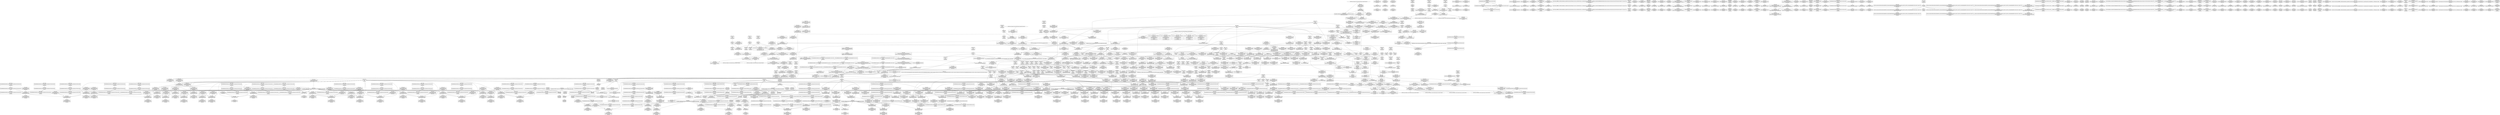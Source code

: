 digraph {
	CE0x507cac0 [shape=record,shape=Mrecord,label="{CE0x507cac0|i32_5|*Constant*}"]
	CE0x5117680 [shape=record,shape=Mrecord,label="{CE0x5117680|cred_has_capability:do.body4|*SummSource*}"]
	CE0x50f0ed0 [shape=record,shape=Mrecord,label="{CE0x50f0ed0|selinux_inode_getsecurity:tmp43|security/selinux/hooks.c,3095}"]
	CE0x5085f30 [shape=record,shape=Mrecord,label="{CE0x5085f30|selinux_capable:tmp}"]
	CE0x5062470 [shape=record,shape=Mrecord,label="{CE0x5062470|selinux_inode_getsecurity:tmp1}"]
	CE0x50f7710 [shape=record,shape=Mrecord,label="{CE0x50f7710|selinux_inode_getsecurity:tobool15|security/selinux/hooks.c,3094|*SummSink*}"]
	CE0x5050d90 [shape=record,shape=Mrecord,label="{CE0x5050d90|_call_void_mcount()_#3}"]
	CE0x50ef7c0 [shape=record,shape=Mrecord,label="{CE0x50ef7c0|selinux_inode_getsecurity:tmp41|security/selinux/hooks.c,3094|*SummSink*}"]
	CE0x511e260 [shape=record,shape=Mrecord,label="{CE0x511e260|_call_void_mcount()_#3|*SummSink*}"]
	CE0x50d73c0 [shape=record,shape=Mrecord,label="{CE0x50d73c0|i32_3087|*Constant*|*SummSource*}"]
	CE0x50d3190 [shape=record,shape=Mrecord,label="{CE0x50d3190|selinux_inode_getsecurity:tobool2|security/selinux/hooks.c,3087|*SummSink*}"]
	CE0x5092060 [shape=record,shape=Mrecord,label="{CE0x5092060|cred_has_capability:audit|Function::cred_has_capability&Arg::audit::|*SummSource*}"]
	CE0x510c6e0 [shape=record,shape=Mrecord,label="{CE0x510c6e0|cred_has_capability:tmp31|security/selinux/hooks.c,1585|*SummSource*}"]
	CE0x514cc90 [shape=record,shape=Mrecord,label="{CE0x514cc90|avc_has_perm_noaudit:tclass|Function::avc_has_perm_noaudit&Arg::tclass::|*SummSource*}"]
	CE0x506a610 [shape=record,shape=Mrecord,label="{CE0x506a610|cred_sid:tmp1}"]
	CE0x5081a80 [shape=record,shape=Mrecord,label="{CE0x5081a80|selinux_inode_getsecurity:land.lhs.true|*SummSource*}"]
	CE0x5081870 [shape=record,shape=Mrecord,label="{CE0x5081870|selinux_inode_getsecurity:bb|*SummSink*}"]
	CE0x50ef0a0 [shape=record,shape=Mrecord,label="{CE0x50ef0a0|selinux_inode_getsecurity:tmp40|security/selinux/hooks.c,3094|*SummSource*}"]
	CE0x511eca0 [shape=record,shape=Mrecord,label="{CE0x511eca0|cred_sid:tmp4|*LoadInst*|security/selinux/hooks.c,196|*SummSink*}"]
	CE0x50851a0 [shape=record,shape=Mrecord,label="{CE0x50851a0|COLLAPSED:_GCMRE___llvm_gcov_ctr131_internal_global_2_x_i64_zeroinitializer:_elem_0:default:}"]
	CE0x50d6bb0 [shape=record,shape=Mrecord,label="{CE0x50d6bb0|i8*_getelementptr_inbounds_(_25_x_i8_,_25_x_i8_*_.str3,_i32_0,_i32_0)|*Constant*|*SummSource*}"]
	CE0x50bada0 [shape=record,shape=Mrecord,label="{CE0x50bada0|selinux_capable:tmp8|security/selinux/hooks.c,2011|*SummSink*}"]
	CE0x5153970 [shape=record,shape=Mrecord,label="{CE0x5153970|i32_0|*Constant*}"]
	CE0x5131400 [shape=record,shape=Mrecord,label="{CE0x5131400|__llvm_gcov_indirect_counter_increment:exit|*SummSource*}"]
	CE0x5083a00 [shape=record,shape=Mrecord,label="{CE0x5083a00|selinux_inode_getsecurity:if.end17|*SummSink*}"]
	CE0x510e440 [shape=record,shape=Mrecord,label="{CE0x510e440|cred_has_capability:tmp32|security/selinux/hooks.c,1586|*SummSink*}"]
	CE0x514e420 [shape=record,shape=Mrecord,label="{CE0x514e420|cred_has_capability:cmp|security/selinux/hooks.c,1580|*SummSource*}"]
	CE0x50d3350 [shape=record,shape=Mrecord,label="{CE0x50d3350|i64_5|*Constant*}"]
	CE0x5137b30 [shape=record,shape=Mrecord,label="{CE0x5137b30|cred_has_capability:if.end10|*SummSink*}"]
	CE0x511b810 [shape=record,shape=Mrecord,label="{CE0x511b810|i64*_getelementptr_inbounds_(_21_x_i64_,_21_x_i64_*___llvm_gcov_ctr143,_i64_0,_i64_7)|*Constant*|*SummSink*}"]
	CE0x51521c0 [shape=record,shape=Mrecord,label="{CE0x51521c0|__llvm_gcov_indirect_counter_increment:tmp3|*SummSink*}"]
	CE0x507cb30 [shape=record,shape=Mrecord,label="{CE0x507cb30|cred_has_capability:cap1|security/selinux/hooks.c,1563}"]
	CE0x6d29f90 [shape=record,shape=Mrecord,label="{CE0x6d29f90|selinux_inode_getsecctx:inode|Function::selinux_inode_getsecctx&Arg::inode::|*SummSink*}"]
	CE0x507d850 [shape=record,shape=Mrecord,label="{CE0x507d850|i64*_getelementptr_inbounds_(_26_x_i64_,_26_x_i64_*___llvm_gcov_ctr242,_i64_0,_i64_0)|*Constant*}"]
	CE0x5084110 [shape=record,shape=Mrecord,label="{CE0x5084110|0:_i8*,_:_SCMRE:_elem_0:default:}"]
	CE0x50dd230 [shape=record,shape=Mrecord,label="{CE0x50dd230|GLOBAL:cred_has_capability|*Constant*|*SummSource*}"]
	CE0x50b1680 [shape=record,shape=Mrecord,label="{CE0x50b1680|i32_22|*Constant*|*SummSource*}"]
	CE0x50b0980 [shape=record,shape=Mrecord,label="{CE0x50b0980|cred_has_capability:u|security/selinux/hooks.c,1563|*SummSink*}"]
	CE0x5093820 [shape=record,shape=Mrecord,label="{CE0x5093820|selinux_inode_getsecurity:tmp55|security/selinux/hooks.c,3103|*SummSource*}"]
	CE0x505b1c0 [shape=record,shape=Mrecord,label="{CE0x505b1c0|selinux_inode_getsecctx:tmp10|security/selinux/hooks.c,5741}"]
	CE0x50f8090 [shape=record,shape=Mrecord,label="{CE0x50f8090|i64_18|*Constant*|*SummSource*}"]
	CE0x50817b0 [shape=record,shape=Mrecord,label="{CE0x50817b0|selinux_inode_getsecurity:bb|*SummSource*}"]
	CE0x510ba90 [shape=record,shape=Mrecord,label="{CE0x510ba90|cred_has_capability:tmp30|security/selinux/hooks.c,1585}"]
	CE0x50bacc0 [shape=record,shape=Mrecord,label="{CE0x50bacc0|selinux_capable:tmp8|security/selinux/hooks.c,2011}"]
	CE0x504e220 [shape=record,shape=Mrecord,label="{CE0x504e220|cred_has_capability:do.body|*SummSource*}"]
	CE0x5155120 [shape=record,shape=Mrecord,label="{CE0x5155120|cred_has_capability:tmp4|security/selinux/hooks.c,1570}"]
	CE0x503fa80 [shape=record,shape=Mrecord,label="{CE0x503fa80|i64_2|*Constant*|*SummSink*}"]
	CE0x50b3b80 [shape=record,shape=Mrecord,label="{CE0x50b3b80|selinux_capable:tmp4|security/selinux/hooks.c,2008}"]
	CE0x5109de0 [shape=record,shape=Mrecord,label="{CE0x5109de0|cred_has_capability:tmp27|security/selinux/hooks.c,1583|*SummSink*}"]
	CE0x51192b0 [shape=record,shape=Mrecord,label="{CE0x51192b0|_call_void_asm_sideeffect_1:_09ud2_0A.pushsection___bug_table,_22a_22_0A2:_09.long_1b_-_2b,_$_0:c_-_2b_0A_09.word_$_1:c_,_0_0A_09.org_2b+$_2:c_0A.popsection_,_i,i,i,_dirflag_,_fpsr_,_flags_(i8*_getelementptr_inbounds_(_25_x_i8_,_25_x_i8_*_.str3,_i32_0,_i32_0),_i32_1575,_i64_12)_#3,_!dbg_!27737,_!srcloc_!27740|security/selinux/hooks.c,1575|*SummSink*}"]
	CE0x5149080 [shape=record,shape=Mrecord,label="{CE0x5149080|i32_5|*Constant*|*SummSink*}"]
	CE0x5133310 [shape=record,shape=Mrecord,label="{CE0x5133310|GLOBAL:__llvm_gcov_global_state_pred145|Global_var:__llvm_gcov_global_state_pred145}"]
	CE0x50596c0 [shape=record,shape=Mrecord,label="{CE0x50596c0|i64*_getelementptr_inbounds_(_6_x_i64_,_6_x_i64_*___llvm_gcov_ctr338,_i64_0,_i64_0)|*Constant*|*SummSource*}"]
	CE0x5cccad0 [shape=record,shape=Mrecord,label="{CE0x5cccad0|selinux_inode_getsecctx:tmp3|security/selinux/hooks.c,5737|*SummSource*}"]
	CE0x5083740 [shape=record,shape=Mrecord,label="{CE0x5083740|COLLAPSED:_CMRE:_elem_0:default:}"]
	CE0x5ccc8d0 [shape=record,shape=Mrecord,label="{CE0x5ccc8d0|GLOBAL:__llvm_gcov_ctr338|Global_var:__llvm_gcov_ctr338|*SummSink*}"]
	CE0x5126d10 [shape=record,shape=Mrecord,label="{CE0x5126d10|avc_audit:requested|Function::avc_audit&Arg::requested::}"]
	CE0x50cd3f0 [shape=record,shape=Mrecord,label="{CE0x50cd3f0|i64_8|*Constant*}"]
	CE0x5144760 [shape=record,shape=Mrecord,label="{CE0x5144760|i64**_getelementptr_inbounds_(_3_x_i64*_,_3_x_i64*_*___llvm_gcda_edge_table144,_i64_0,_i64_1)|*Constant*|*SummSink*}"]
	CE0x512c280 [shape=record,shape=Mrecord,label="{CE0x512c280|i32_1575|*Constant*|*SummSink*}"]
	CE0x50521a0 [shape=record,shape=Mrecord,label="{CE0x50521a0|_call_void_mcount()_#3|*SummSource*}"]
	"CONST[source:0(mediator),value:0(static)][purpose:{operation}][SnkIdx:7]"
	CE0x50f6530 [shape=record,shape=Mrecord,label="{CE0x50f6530|selinux_inode_getsecurity:call13|security/selinux/hooks.c,3093|*SummSink*}"]
	CE0x50ba090 [shape=record,shape=Mrecord,label="{CE0x50ba090|cred_has_capability:sw.epilog|*SummSink*}"]
	CE0x508dc40 [shape=record,shape=Mrecord,label="{CE0x508dc40|selinux_capable:call|security/selinux/hooks.c,2007}"]
	CE0x50ce7a0 [shape=record,shape=Mrecord,label="{CE0x50ce7a0|i64_0|*Constant*}"]
	CE0x5117550 [shape=record,shape=Mrecord,label="{CE0x5117550|cred_has_capability:do.body4}"]
	CE0x51438c0 [shape=record,shape=Mrecord,label="{CE0x51438c0|i64**_getelementptr_inbounds_(_3_x_i64*_,_3_x_i64*_*___llvm_gcda_edge_table144,_i64_0,_i64_1)|*Constant*|*SummSource*}"]
	CE0x5134b20 [shape=record,shape=Mrecord,label="{CE0x5134b20|i64_1|*Constant*}"]
	CE0x50d1c60 [shape=record,shape=Mrecord,label="{CE0x50d1c60|selinux_inode_getsecurity:tmp10|security/selinux/hooks.c,3087|*SummSource*}"]
	CE0x5061be0 [shape=record,shape=Mrecord,label="{CE0x5061be0|56:_i8*,_:_CRE_56,64_|*MultipleSource*|Function::selinux_inode_getsecurity&Arg::inode::|security/selinux/hooks.c,3073|Function::selinux_inode_getsecctx&Arg::inode::}"]
	CE0x50f8020 [shape=record,shape=Mrecord,label="{CE0x50f8020|i64_18|*Constant*}"]
	CE0x5120cc0 [shape=record,shape=Mrecord,label="{CE0x5120cc0|GLOBAL:cred_sid|*Constant*}"]
	CE0x5128920 [shape=record,shape=Mrecord,label="{CE0x5128920|i64_15|*Constant*|*SummSink*}"]
	CE0x502c1b0 [shape=record,shape=Mrecord,label="{CE0x502c1b0|selinux_inode_getsecurity:tmp15|security/selinux/hooks.c,3087|*SummSink*}"]
	CE0x5086980 [shape=record,shape=Mrecord,label="{CE0x5086980|selinux_capable:if.then}"]
	CE0x514ce50 [shape=record,shape=Mrecord,label="{CE0x514ce50|avc_has_perm_noaudit:tclass|Function::avc_has_perm_noaudit&Arg::tclass::|*SummSink*}"]
	CE0x50aebc0 [shape=record,shape=Mrecord,label="{CE0x50aebc0|selinux_capable:tmp7|security/selinux/hooks.c,2009}"]
	CE0x503de10 [shape=record,shape=Mrecord,label="{CE0x503de10|i64*_getelementptr_inbounds_(_6_x_i64_,_6_x_i64_*___llvm_gcov_ctr338,_i64_0,_i64_5)|*Constant*|*SummSource*}"]
	CE0x50317e0 [shape=record,shape=Mrecord,label="{CE0x50317e0|selinux_inode_getsecurity:entry|*SummSink*}"]
	CE0x512ed60 [shape=record,shape=Mrecord,label="{CE0x512ed60|cred_has_capability:tmp10|security/selinux/hooks.c,1575}"]
	CE0x503aa60 [shape=record,shape=Mrecord,label="{CE0x503aa60|selinux_inode_getsecctx:tmp|*SummSource*}"]
	CE0x514dc60 [shape=record,shape=Mrecord,label="{CE0x514dc60|avc_has_perm_noaudit:avd|Function::avc_has_perm_noaudit&Arg::avd::}"]
	CE0x50c58b0 [shape=record,shape=Mrecord,label="{CE0x50c58b0|selinux_inode_getsecurity:tmp46|security/selinux/hooks.c,3097|*SummSource*}"]
	CE0x51236b0 [shape=record,shape=Mrecord,label="{CE0x51236b0|i64*_getelementptr_inbounds_(_6_x_i64_,_6_x_i64_*___llvm_gcov_ctr142,_i64_0,_i64_3)|*Constant*}"]
	CE0x50cfdd0 [shape=record,shape=Mrecord,label="{CE0x50cfdd0|selinux_inode_getsecurity:tmp7|security/selinux/hooks.c,3075|*SummSink*}"]
	CE0x50d55c0 [shape=record,shape=Mrecord,label="{CE0x50d55c0|selinux_inode_getsecurity:tmp20|security/selinux/hooks.c,3087}"]
	CE0x50d3650 [shape=record,shape=Mrecord,label="{CE0x50d3650|selinux_inode_getsecurity:tmp8|security/selinux/hooks.c,3076}"]
	CE0x50e2f50 [shape=record,shape=Mrecord,label="{CE0x50e2f50|i64_14|*Constant*|*SummSink*}"]
	CE0x512fc30 [shape=record,shape=Mrecord,label="{CE0x512fc30|i1_true|*Constant*}"]
	CE0x50d3c40 [shape=record,shape=Mrecord,label="{CE0x50d3c40|selinux_inode_getsecurity:tmp9|security/selinux/hooks.c,3076|*SummSource*}"]
	CE0x5089870 [shape=record,shape=Mrecord,label="{CE0x5089870|i8*_null|*Constant*|*SummSink*}"]
	CE0x5148710 [shape=record,shape=Mrecord,label="{CE0x5148710|0:_i64*,_array:_GCR___llvm_gcda_edge_table144_internal_unnamed_addr_constant_3_x_i64*_i64*_getelementptr_inbounds_(_21_x_i64_,_21_x_i64_*___llvm_gcov_ctr143,_i64_0,_i64_1),_i64*_getelementptr_inbounds_(_21_x_i64_,_21_x_i64_*___llvm_gcov_ctr143,_i64_0,_i64_2),_i64*_getelementptr_inbounds_(_21_x_i64_,_21_x_i64_*___llvm_gcov_ctr143,_i64_0,_i64_3)_:_elem_0::}"]
	CE0x508ca60 [shape=record,shape=Mrecord,label="{CE0x508ca60|selinux_inode_getsecurity:i_security|security/selinux/hooks.c,3073|*SummSink*}"]
	CE0x5153c20 [shape=record,shape=Mrecord,label="{CE0x5153c20|__llvm_gcov_indirect_counter_increment:counter}"]
	CE0x50624e0 [shape=record,shape=Mrecord,label="{CE0x50624e0|selinux_inode_getsecurity:tmp1|*SummSource*}"]
	CE0x50d41e0 [shape=record,shape=Mrecord,label="{CE0x50d41e0|i64*_getelementptr_inbounds_(_26_x_i64_,_26_x_i64_*___llvm_gcov_ctr242,_i64_0,_i64_4)|*Constant*|*SummSource*}"]
	CE0x50df8c0 [shape=record,shape=Mrecord,label="{CE0x50df8c0|selinux_capable:entry|*SummSink*}"]
	CE0x5059070 [shape=record,shape=Mrecord,label="{CE0x5059070|selinux_inode_getsecctx:ctxlen|Function::selinux_inode_getsecctx&Arg::ctxlen::|*SummSink*}"]
	CE0x50d6f90 [shape=record,shape=Mrecord,label="{CE0x50d6f90|GLOBAL:lockdep_rcu_suspicious|*Constant*|*SummSink*}"]
	CE0x50dcb70 [shape=record,shape=Mrecord,label="{CE0x50dcb70|selinux_capable:call1|security/selinux/hooks.c,2011}"]
	CE0x512dc10 [shape=record,shape=Mrecord,label="{CE0x512dc10|cred_has_capability:tmp15|security/selinux/hooks.c,1575|*SummSource*}"]
	CE0x503a850 [shape=record,shape=Mrecord,label="{CE0x503a850|selinux_inode_getsecctx:tmp1|*SummSink*}"]
	CE0x50dea00 [shape=record,shape=Mrecord,label="{CE0x50dea00|selinux_inode_getsecurity:tmp27|security/selinux/hooks.c,3087|*SummSink*}"]
	CE0x50f2e80 [shape=record,shape=Mrecord,label="{CE0x50f2e80|selinux_inode_getsecurity:sid12|security/selinux/hooks.c,3093|*SummSink*}"]
	CE0x50888b0 [shape=record,shape=Mrecord,label="{CE0x50888b0|i64*_getelementptr_inbounds_(_2_x_i64_,_2_x_i64_*___llvm_gcov_ctr98,_i64_0,_i64_1)|*Constant*|*SummSink*}"]
	CE0x5128330 [shape=record,shape=Mrecord,label="{CE0x5128330|cred_has_capability:tobool|security/selinux/hooks.c,1582}"]
	CE0x50914c0 [shape=record,shape=Mrecord,label="{CE0x50914c0|i64*_getelementptr_inbounds_(_26_x_i64_,_26_x_i64_*___llvm_gcov_ctr242,_i64_0,_i64_25)|*Constant*}"]
	CE0x502c370 [shape=record,shape=Mrecord,label="{CE0x502c370|GLOBAL:selinux_inode_getsecurity.__warned|Global_var:selinux_inode_getsecurity.__warned|*SummSource*}"]
	CE0x5082a00 [shape=record,shape=Mrecord,label="{CE0x5082a00|selinux_inode_getsecurity:do.end|*SummSink*}"]
	CE0x5109c30 [shape=record,shape=Mrecord,label="{CE0x5109c30|cred_has_capability:tmp27|security/selinux/hooks.c,1583|*SummSource*}"]
	CE0x5087110 [shape=record,shape=Mrecord,label="{CE0x5087110|selinux_inode_getsecurity:do.body|*SummSource*}"]
	CE0x5124710 [shape=record,shape=Mrecord,label="{CE0x5124710|cred_has_capability:tmp21|security/selinux/hooks.c,1580|*SummSink*}"]
	CE0x50460b0 [shape=record,shape=Mrecord,label="{CE0x50460b0|COLLAPSED:_GCMRE___llvm_gcov_ctr338_internal_global_6_x_i64_zeroinitializer:_elem_0:default:}"]
	CE0x5042440 [shape=record,shape=Mrecord,label="{CE0x5042440|selinux_inode_getsecurity:if.then}"]
	CE0x510d6f0 [shape=record,shape=Mrecord,label="{CE0x510d6f0|cred_has_capability:retval.0|*SummSource*}"]
	CE0x50892b0 [shape=record,shape=Mrecord,label="{CE0x50892b0|i64*_getelementptr_inbounds_(_2_x_i64_,_2_x_i64_*___llvm_gcov_ctr98,_i64_0,_i64_0)|*Constant*|*SummSink*}"]
	CE0x5038230 [shape=record,shape=Mrecord,label="{CE0x5038230|selinux_inode_getsecctx:if.then|*SummSource*}"]
	CE0x506c910 [shape=record,shape=Mrecord,label="{CE0x506c910|selinux_capable:tmp11|security/selinux/hooks.c,2012}"]
	CE0x510e3d0 [shape=record,shape=Mrecord,label="{CE0x510e3d0|cred_has_capability:tmp32|security/selinux/hooks.c,1586|*SummSource*}"]
	CE0x50932b0 [shape=record,shape=Mrecord,label="{CE0x50932b0|GLOBAL:kfree|*Constant*|*SummSink*}"]
	CE0x5096e40 [shape=record,shape=Mrecord,label="{CE0x5096e40|cred_has_capability:type|security/selinux/hooks.c,1562|*SummSink*}"]
	CE0x63614d0 [shape=record,shape=Mrecord,label="{CE0x63614d0|selinux_inode_getsecurity:inode|Function::selinux_inode_getsecurity&Arg::inode::|*SummSource*}"]
	CE0x5092360 [shape=record,shape=Mrecord,label="{CE0x5092360|_ret_i32_%retval.0,_!dbg_!27765|security/selinux/hooks.c,1586|*SummSource*}"]
	CE0x51489c0 [shape=record,shape=Mrecord,label="{CE0x51489c0|__llvm_gcov_indirect_counter_increment:tmp2|*SummSource*}"]
	CE0x507e420 [shape=record,shape=Mrecord,label="{CE0x507e420|selinux_capable:return|*SummSink*}"]
	CE0x503cb60 [shape=record,shape=Mrecord,label="{CE0x503cb60|selinux_inode_getsecctx:entry|*SummSink*}"]
	CE0x5082cd0 [shape=record,shape=Mrecord,label="{CE0x5082cd0|i32_0|*Constant*}"]
	CE0x5121e90 [shape=record,shape=Mrecord,label="{CE0x5121e90|cred_has_capability:avd|security/selinux/hooks.c, 1556|*SummSink*}"]
	CE0x50e3c00 [shape=record,shape=Mrecord,label="{CE0x50e3c00|selinux_inode_getsecurity:tmp30|security/selinux/hooks.c,3089|*SummSource*}"]
	CE0x5050960 [shape=record,shape=Mrecord,label="{CE0x5050960|selinux_inode_getsecurity:tmp1|*SummSink*}"]
	CE0x50f6d50 [shape=record,shape=Mrecord,label="{CE0x50f6d50|selinux_inode_getsecurity:error.0|*SummSource*}"]
	CE0x51173b0 [shape=record,shape=Mrecord,label="{CE0x51173b0|cred_sid:tmp6|security/selinux/hooks.c,197|*SummSink*}"]
	CE0x5068070 [shape=record,shape=Mrecord,label="{CE0x5068070|i64*_getelementptr_inbounds_(_2_x_i64_,_2_x_i64_*___llvm_gcov_ctr98,_i64_0,_i64_1)|*Constant*}"]
	CE0x5147010 [shape=record,shape=Mrecord,label="{CE0x5147010|0:_i32,_4:_i32,_8:_i32,_12:_i32,_:_CMRE_12,16_|*MultipleSource*|security/selinux/hooks.c,196|security/selinux/hooks.c,197|*LoadInst*|security/selinux/hooks.c,196}"]
	CE0x50b8760 [shape=record,shape=Mrecord,label="{CE0x50b8760|cred_has_capability:if.end10}"]
	CE0x50d0e20 [shape=record,shape=Mrecord,label="{CE0x50d0e20|i64*_getelementptr_inbounds_(_26_x_i64_,_26_x_i64_*___llvm_gcov_ctr242,_i64_0,_i64_3)|*Constant*|*SummSink*}"]
	CE0x5127150 [shape=record,shape=Mrecord,label="{CE0x5127150|avc_audit:avd|Function::avc_audit&Arg::avd::}"]
	CE0x5044830 [shape=record,shape=Mrecord,label="{CE0x5044830|_ret_i32_%retval.0,_!dbg_!27724|security/selinux/hooks.c,5741|*SummSource*}"]
	CE0x508ff50 [shape=record,shape=Mrecord,label="{CE0x508ff50|selinux_inode_getsecurity:tmp54|security/selinux/hooks.c,3101|*SummSink*}"]
	CE0x506b9f0 [shape=record,shape=Mrecord,label="{CE0x506b9f0|cred_sid:tmp3}"]
	CE0x5131560 [shape=record,shape=Mrecord,label="{CE0x5131560|__llvm_gcov_indirect_counter_increment:exit|*SummSink*}"]
	CE0x50dd720 [shape=record,shape=Mrecord,label="{CE0x50dd720|cred_has_capability:entry|*SummSink*}"]
	CE0x50f2cc0 [shape=record,shape=Mrecord,label="{CE0x50f2cc0|selinux_inode_getsecurity:sid12|security/selinux/hooks.c,3093|*SummSource*}"]
	CE0x50f18f0 [shape=record,shape=Mrecord,label="{CE0x50f18f0|selinux_inode_getsecurity:tmp44|security/selinux/hooks.c,3096}"]
	CE0x50930f0 [shape=record,shape=Mrecord,label="{CE0x50930f0|GLOBAL:kfree|*Constant*|*SummSource*}"]
	CE0x506c370 [shape=record,shape=Mrecord,label="{CE0x506c370|selinux_capable:tmp10|security/selinux/hooks.c,2012}"]
	CE0x50869f0 [shape=record,shape=Mrecord,label="{CE0x50869f0|selinux_capable:if.then|*SummSource*}"]
	CE0x50df690 [shape=record,shape=Mrecord,label="{CE0x50df690|GLOBAL:selinux_capable|*Constant*|*SummSink*}"]
	CE0x50e5260 [shape=record,shape=Mrecord,label="{CE0x50e5260|selinux_inode_getsecurity:tmp33|security/selinux/hooks.c,3090}"]
	CE0x51561a0 [shape=record,shape=Mrecord,label="{CE0x51561a0|cred_has_capability:tmp7|security/selinux/hooks.c,1574|*SummSink*}"]
	CE0x5094760 [shape=record,shape=Mrecord,label="{CE0x5094760|i32_-95|*Constant*}"]
	CE0x50d4d90 [shape=record,shape=Mrecord,label="{CE0x50d4d90|selinux_inode_getsecurity:tobool|security/selinux/hooks.c,3075}"]
	CE0x507ff50 [shape=record,shape=Mrecord,label="{CE0x507ff50|selinux_inode_getsecurity:return}"]
	CE0x507ec80 [shape=record,shape=Mrecord,label="{CE0x507ec80|cred_has_capability:shl|security/selinux/hooks.c,1559|*SummSink*}"]
	CE0x50491d0 [shape=record,shape=Mrecord,label="{CE0x50491d0|selinux_inode_getsecctx:ctx|Function::selinux_inode_getsecctx&Arg::ctx::}"]
	CE0x510a330 [shape=record,shape=Mrecord,label="{CE0x510a330|cred_has_capability:tmp28|security/selinux/hooks.c,1584}"]
	CE0x5123a60 [shape=record,shape=Mrecord,label="{CE0x5123a60|cred_has_capability:tmp19|security/selinux/hooks.c,1580}"]
	CE0x5062810 [shape=record,shape=Mrecord,label="{CE0x5062810|get_current:tmp1}"]
	CE0x5148aa0 [shape=record,shape=Mrecord,label="{CE0x5148aa0|cred_has_capability:bb|*SummSource*}"]
	CE0x512a060 [shape=record,shape=Mrecord,label="{CE0x512a060|cred_has_capability:tmp25|security/selinux/hooks.c,1582}"]
	CE0x50d4390 [shape=record,shape=Mrecord,label="{CE0x50d4390|selinux_inode_getsecurity:tmp3|security/selinux/hooks.c,3073|*SummSource*}"]
	CE0x5152f20 [shape=record,shape=Mrecord,label="{CE0x5152f20|GLOBAL:cred_sid|*Constant*|*SummSource*}"]
	CE0x507d6b0 [shape=record,shape=Mrecord,label="{CE0x507d6b0|selinux_inode_getsecurity:if.end14|*SummSource*}"]
	CE0x5124060 [shape=record,shape=Mrecord,label="{CE0x5124060|cred_has_capability:tmp20|security/selinux/hooks.c,1580}"]
	CE0x50d57e0 [shape=record,shape=Mrecord,label="{CE0x50d57e0|selinux_inode_getsecurity:tmp20|security/selinux/hooks.c,3087|*SummSource*}"]
	CE0x50f5d70 [shape=record,shape=Mrecord,label="{CE0x50f5d70|i64_20|*Constant*}"]
	CE0x50ee680 [shape=record,shape=Mrecord,label="{CE0x50ee680|selinux_inode_getsecurity:tmp37|security/selinux/hooks.c,3093|*SummSource*}"]
	CE0x50441c0 [shape=record,shape=Mrecord,label="{CE0x50441c0|i1_true|*Constant*}"]
	CE0x512d810 [shape=record,shape=Mrecord,label="{CE0x512d810|i64*_getelementptr_inbounds_(_21_x_i64_,_21_x_i64_*___llvm_gcov_ctr143,_i64_0,_i64_11)|*Constant*|*SummSink*}"]
	CE0x5117a90 [shape=record,shape=Mrecord,label="{CE0x5117a90|cred_has_capability:tmp4|security/selinux/hooks.c,1570|*SummSink*}"]
	CE0x505b230 [shape=record,shape=Mrecord,label="{CE0x505b230|selinux_inode_getsecctx:tmp10|security/selinux/hooks.c,5741|*SummSource*}"]
	CE0x5136f30 [shape=record,shape=Mrecord,label="{CE0x5136f30|__llvm_gcov_indirect_counter_increment:predecessor|Function::__llvm_gcov_indirect_counter_increment&Arg::predecessor::|*SummSource*}"]
	CE0x50f7570 [shape=record,shape=Mrecord,label="{CE0x50f7570|selinux_inode_getsecurity:tobool15|security/selinux/hooks.c,3094}"]
	CE0x5128a40 [shape=record,shape=Mrecord,label="{CE0x5128a40|cred_has_capability:tmp22|security/selinux/hooks.c,1582|*SummSink*}"]
	CE0x50e6540 [shape=record,shape=Mrecord,label="{CE0x50e6540|selinux_inode_getsecurity:sid|security/selinux/hooks.c,3090|*SummSink*}"]
	CE0x5155e80 [shape=record,shape=Mrecord,label="{CE0x5155e80|GLOBAL:printk|*Constant*}"]
	CE0x50eee60 [shape=record,shape=Mrecord,label="{CE0x50eee60|selinux_inode_getsecurity:tmp40|security/selinux/hooks.c,3094}"]
	CE0x5053ff0 [shape=record,shape=Mrecord,label="{CE0x5053ff0|selinux_inode_getsecurity:entry}"]
	CE0x50b6f30 [shape=record,shape=Mrecord,label="{CE0x50b6f30|i64*_getelementptr_inbounds_(_6_x_i64_,_6_x_i64_*___llvm_gcov_ctr142,_i64_0,_i64_4)|*Constant*|*SummSource*}"]
	CE0x5069200 [shape=record,shape=Mrecord,label="{CE0x5069200|i64*_getelementptr_inbounds_(_26_x_i64_,_26_x_i64_*___llvm_gcov_ctr242,_i64_0,_i64_25)|*Constant*|*SummSource*}"]
	CE0x50c0f20 [shape=record,shape=Mrecord,label="{CE0x50c0f20|selinux_inode_getsecurity:tmp2|*LoadInst*|security/selinux/hooks.c,3073|*SummSource*}"]
	CE0x5085210 [shape=record,shape=Mrecord,label="{CE0x5085210|cred_sid:tmp|*SummSource*}"]
	CE0x51297a0 [shape=record,shape=Mrecord,label="{CE0x51297a0|cred_has_capability:tmp23|security/selinux/hooks.c,1582}"]
	CE0x50c5fa0 [shape=record,shape=Mrecord,label="{CE0x50c5fa0|selinux_inode_getsecurity:tmp47|security/selinux/hooks.c,3097|*SummSource*}"]
	CE0x508ed00 [shape=record,shape=Mrecord,label="{CE0x508ed00|selinux_inode_getsecurity:tmp52|security/selinux/hooks.c,3101|*SummSink*}"]
	"CONST[source:0(mediator),value:2(dynamic)][purpose:{subject}][SnkIdx:0]"
	CE0x50f66b0 [shape=record,shape=Mrecord,label="{CE0x50f66b0|GLOBAL:security_sid_to_context|*Constant*}"]
	CE0x50d4400 [shape=record,shape=Mrecord,label="{CE0x50d4400|selinux_inode_getsecurity:tmp3|security/selinux/hooks.c,3073|*SummSink*}"]
	CE0x506a830 [shape=record,shape=Mrecord,label="{CE0x506a830|i64*_getelementptr_inbounds_(_2_x_i64_,_2_x_i64_*___llvm_gcov_ctr131,_i64_0,_i64_1)|*Constant*}"]
	CE0x50f1580 [shape=record,shape=Mrecord,label="{CE0x50f1580|selinux_inode_getsecurity:tmp43|security/selinux/hooks.c,3095|*SummSink*}"]
	CE0x5134c00 [shape=record,shape=Mrecord,label="{CE0x5134c00|cred_has_capability:tmp1|*SummSource*}"]
	CE0x50de6e0 [shape=record,shape=Mrecord,label="{CE0x50de6e0|selinux_inode_getsecurity:tmp27|security/selinux/hooks.c,3087|*SummSource*}"]
	CE0x5126550 [shape=record,shape=Mrecord,label="{CE0x5126550|avc_audit:tsid|Function::avc_audit&Arg::tsid::}"]
	CE0x514dad0 [shape=record,shape=Mrecord,label="{CE0x514dad0|avc_has_perm_noaudit:flags|Function::avc_has_perm_noaudit&Arg::flags::|*SummSink*}"]
	CE0x514e230 [shape=record,shape=Mrecord,label="{CE0x514e230|_ret_i32_%rc.0,_!dbg_!27793|security/selinux/avc.c,744|*SummSink*}"]
	CE0x50cf0a0 [shape=record,shape=Mrecord,label="{CE0x50cf0a0|selinux_inode_getsecurity:tmp5|security/selinux/hooks.c,3075}"]
	CE0x511eaf0 [shape=record,shape=Mrecord,label="{CE0x511eaf0|cred_has_capability:if.then9}"]
	CE0x50ced30 [shape=record,shape=Mrecord,label="{CE0x50ced30|GLOBAL:__llvm_gcov_ctr242|Global_var:__llvm_gcov_ctr242|*SummSource*}"]
	CE0x50d7ac0 [shape=record,shape=Mrecord,label="{CE0x50d7ac0|i8*_getelementptr_inbounds_(_45_x_i8_,_45_x_i8_*_.str12,_i32_0,_i32_0)|*Constant*}"]
	CE0x5033780 [shape=record,shape=Mrecord,label="{CE0x5033780|selinux_inode_getsecctx:tmp6|security/selinux/hooks.c,5738|*SummSource*}"]
	CE0x5155bf0 [shape=record,shape=Mrecord,label="{CE0x5155bf0|cred_has_capability:tmp6|security/selinux/hooks.c,1574|*SummSink*}"]
	CE0x502b620 [shape=record,shape=Mrecord,label="{CE0x502b620|selinux_inode_getsecurity:tmp13|security/selinux/hooks.c,3087|*SummSink*}"]
	CE0x5156580 [shape=record,shape=Mrecord,label="{CE0x5156580|__llvm_gcov_indirect_counter_increment:bb}"]
	CE0x50692b0 [shape=record,shape=Mrecord,label="{CE0x50692b0|i64*_getelementptr_inbounds_(_26_x_i64_,_26_x_i64_*___llvm_gcov_ctr242,_i64_0,_i64_25)|*Constant*|*SummSink*}"]
	CE0x51465b0 [shape=record,shape=Mrecord,label="{CE0x51465b0|__llvm_gcov_indirect_counter_increment:tmp|*SummSink*}"]
	CE0x50e0490 [shape=record,shape=Mrecord,label="{CE0x50e0490|selinux_capable:ns|Function::selinux_capable&Arg::ns::|*SummSource*}"]
	CE0x514be90 [shape=record,shape=Mrecord,label="{CE0x514be90|avc_has_perm_noaudit:entry|*SummSource*}"]
	CE0x5064f90 [shape=record,shape=Mrecord,label="{CE0x5064f90|get_current:tmp3}"]
	CE0x5129810 [shape=record,shape=Mrecord,label="{CE0x5129810|cred_has_capability:tmp23|security/selinux/hooks.c,1582|*SummSource*}"]
	CE0x50c8ef0 [shape=record,shape=Mrecord,label="{CE0x50c8ef0|selinux_inode_getsecurity:tmp52|security/selinux/hooks.c,3101|*SummSource*}"]
	CE0x5153ea0 [shape=record,shape=Mrecord,label="{CE0x5153ea0|__llvm_gcov_indirect_counter_increment:counter|*SummSource*}"]
	CE0x514de80 [shape=record,shape=Mrecord,label="{CE0x514de80|avc_has_perm_noaudit:avd|Function::avc_has_perm_noaudit&Arg::avd::|*SummSource*}"]
	CE0x507de60 [shape=record,shape=Mrecord,label="{CE0x507de60|i64*_getelementptr_inbounds_(_2_x_i64_,_2_x_i64_*___llvm_gcov_ctr98,_i64_0,_i64_0)|*Constant*|*SummSource*}"]
	CE0x5145800 [shape=record,shape=Mrecord,label="{CE0x5145800|cred_has_capability:do.end6|*SummSink*}"]
	CE0x5147b40 [shape=record,shape=Mrecord,label="{CE0x5147b40|avc_audit:ssid|Function::avc_audit&Arg::ssid::}"]
	CE0x5ccca60 [shape=record,shape=Mrecord,label="{CE0x5ccca60|i64_0|*Constant*|*SummSource*}"]
	CE0x50e4a70 [shape=record,shape=Mrecord,label="{CE0x50e4a70|i64*_getelementptr_inbounds_(_26_x_i64_,_26_x_i64_*___llvm_gcov_ctr242,_i64_0,_i64_15)|*Constant*}"]
	CE0x51241e0 [shape=record,shape=Mrecord,label="{CE0x51241e0|cred_has_capability:tmp20|security/selinux/hooks.c,1580|*SummSink*}"]
	CE0x506ae70 [shape=record,shape=Mrecord,label="{CE0x506ae70|cred_sid:tmp1|*SummSink*}"]
	CE0x5142910 [shape=record,shape=Mrecord,label="{CE0x5142910|COLLAPSED:_GCMRE___llvm_gcov_ctr143_internal_global_21_x_i64_zeroinitializer:_elem_0:default:}"]
	CE0x5066d20 [shape=record,shape=Mrecord,label="{CE0x5066d20|selinux_inode_getsecurity:tmp3|security/selinux/hooks.c,3073}"]
	CE0x5130080 [shape=record,shape=Mrecord,label="{CE0x5130080|cred_has_capability:tmp12|security/selinux/hooks.c,1575}"]
	CE0x5148210 [shape=record,shape=Mrecord,label="{CE0x5148210|_ret_void|*SummSink*}"]
	CE0x5145dd0 [shape=record,shape=Mrecord,label="{CE0x5145dd0|i64**_getelementptr_inbounds_(_3_x_i64*_,_3_x_i64*_*___llvm_gcda_edge_table144,_i64_0,_i64_0)|*Constant*|*SummSource*}"]
	CE0x514aa80 [shape=record,shape=Mrecord,label="{CE0x514aa80|i16_4|*Constant*|*SummSource*}"]
	CE0x50f0320 [shape=record,shape=Mrecord,label="{CE0x50f0320|selinux_inode_getsecurity:tmp38|security/selinux/hooks.c,3094|*SummSink*}"]
	CE0x50dd880 [shape=record,shape=Mrecord,label="{CE0x50dd880|_ret_i32_%retval.0,_!dbg_!27765|security/selinux/hooks.c,1586}"]
	CE0x50c6f00 [shape=record,shape=Mrecord,label="{CE0x50c6f00|selinux_inode_getsecurity:tmp49|security/selinux/hooks.c,3098|*SummSource*}"]
	CE0x514b2d0 [shape=record,shape=Mrecord,label="{CE0x514b2d0|cred_has_capability:sclass.0}"]
	CE0x5141d50 [shape=record,shape=Mrecord,label="{CE0x5141d50|__llvm_gcov_indirect_counter_increment:predecessor|Function::__llvm_gcov_indirect_counter_increment&Arg::predecessor::|*SummSink*}"]
	CE0x50f28e0 [shape=record,shape=Mrecord,label="{CE0x50f28e0|selinux_inode_getsecurity:tmp36|security/selinux/hooks.c,3093|*SummSink*}"]
	CE0x50c6500 [shape=record,shape=Mrecord,label="{CE0x50c6500|selinux_inode_getsecurity:tmp48|security/selinux/hooks.c,3097|*SummSource*}"]
	CE0x505d360 [shape=record,shape=Mrecord,label="{CE0x505d360|_ret_i32_%retval.0,_!dbg_!27779|security/selinux/hooks.c,3104|*SummSource*}"]
	CE0x50490f0 [shape=record,shape=Mrecord,label="{CE0x50490f0|selinux_inode_getsecurity:name|Function::selinux_inode_getsecurity&Arg::name::|*SummSink*}"]
	CE0x5080030 [shape=record,shape=Mrecord,label="{CE0x5080030|selinux_inode_getsecurity:return|*SummSource*}"]
	CE0x50d6220 [shape=record,shape=Mrecord,label="{CE0x50d6220|i64*_getelementptr_inbounds_(_26_x_i64_,_26_x_i64_*___llvm_gcov_ctr242,_i64_0,_i64_9)|*Constant*|*SummSink*}"]
	CE0x50e64a0 [shape=record,shape=Mrecord,label="{CE0x50e64a0|selinux_inode_getsecurity:sid|security/selinux/hooks.c,3090|*SummSource*}"]
	CE0x5034930 [shape=record,shape=Mrecord,label="{CE0x5034930|selinux_inode_getsecurity:buffer|Function::selinux_inode_getsecurity&Arg::buffer::|*SummSource*}"]
	CE0x50d0290 [shape=record,shape=Mrecord,label="{CE0x50d0290|i64*_getelementptr_inbounds_(_26_x_i64_,_26_x_i64_*___llvm_gcov_ctr242,_i64_0,_i64_3)|*Constant*|*SummSource*}"]
	CE0x514f920 [shape=record,shape=Mrecord,label="{CE0x514f920|GLOBAL:__llvm_gcov_ctr143|Global_var:__llvm_gcov_ctr143|*SummSource*}"]
	CE0x5093e00 [shape=record,shape=Mrecord,label="{CE0x5093e00|selinux_inode_getsecurity:tmp56|security/selinux/hooks.c,3103|*SummSource*}"]
	CE0x5063ca0 [shape=record,shape=Mrecord,label="{CE0x5063ca0|selinux_capable:tmp9|security/selinux/hooks.c,2011}"]
	CE0x512b0e0 [shape=record,shape=Mrecord,label="{CE0x512b0e0|GLOBAL:__llvm_gcov_indirect_counter_increment|*Constant*|*SummSink*}"]
	CE0x508f5a0 [shape=record,shape=Mrecord,label="{CE0x508f5a0|selinux_inode_getsecurity:tmp53|security/selinux/hooks.c,3101|*SummSink*}"]
	CE0x514fa30 [shape=record,shape=Mrecord,label="{CE0x514fa30|GLOBAL:__llvm_gcov_ctr143|Global_var:__llvm_gcov_ctr143|*SummSink*}"]
	CE0x50812e0 [shape=record,shape=Mrecord,label="{CE0x50812e0|selinux_inode_getsecurity:if.end|*SummSink*}"]
	CE0x507d180 [shape=record,shape=Mrecord,label="{CE0x507d180|_call_void_mcount()_#3|*SummSource*}"]
	CE0x50d5ea0 [shape=record,shape=Mrecord,label="{CE0x50d5ea0|i64*_getelementptr_inbounds_(_26_x_i64_,_26_x_i64_*___llvm_gcov_ctr242,_i64_0,_i64_9)|*Constant*|*SummSource*}"]
	CE0x50f0280 [shape=record,shape=Mrecord,label="{CE0x50f0280|selinux_inode_getsecurity:tmp38|security/selinux/hooks.c,3094|*SummSource*}"]
	CE0x505d2f0 [shape=record,shape=Mrecord,label="{CE0x505d2f0|_ret_i32_%retval.0,_!dbg_!27779|security/selinux/hooks.c,3104}"]
	CE0x50b0250 [shape=record,shape=Mrecord,label="{CE0x50b0250|_ret_i32_%tmp6,_!dbg_!27716|security/selinux/hooks.c,197|*SummSink*}"]
	CE0x5140c70 [shape=record,shape=Mrecord,label="{CE0x5140c70|i64*_getelementptr_inbounds_(_21_x_i64_,_21_x_i64_*___llvm_gcov_ctr143,_i64_0,_i64_5)|*Constant*}"]
	CE0x508a8d0 [shape=record,shape=Mrecord,label="{CE0x508a8d0|selinux_capable:bb|*SummSource*}"]
	CE0x50cbec0 [shape=record,shape=Mrecord,label="{CE0x50cbec0|get_current:bb|*SummSink*}"]
	CE0x5085d30 [shape=record,shape=Mrecord,label="{CE0x5085d30|i64*_getelementptr_inbounds_(_6_x_i64_,_6_x_i64_*___llvm_gcov_ctr142,_i64_0,_i64_0)|*Constant*|*SummSink*}"]
	CE0x510bfe0 [shape=record,shape=Mrecord,label="{CE0x510bfe0|i64*_getelementptr_inbounds_(_21_x_i64_,_21_x_i64_*___llvm_gcov_ctr143,_i64_0,_i64_19)|*Constant*|*SummSink*}"]
	CE0x507e920 [shape=record,shape=Mrecord,label="{CE0x507e920|selinux_inode_getsecurity:if.end6}"]
	CE0x508d7c0 [shape=record,shape=Mrecord,label="{CE0x508d7c0|get_current:tmp4|./arch/x86/include/asm/current.h,14|*SummSink*}"]
	CE0x50e5d70 [shape=record,shape=Mrecord,label="{CE0x50e5d70|i32_3|*Constant*|*SummSource*}"]
	CE0x50b95c0 [shape=record,shape=Mrecord,label="{CE0x50b95c0|cred_has_capability:and|security/selinux/hooks.c,1559|*SummSink*}"]
	CE0x5118040 [shape=record,shape=Mrecord,label="{CE0x5118040|cred_has_capability:sw.bb2|*SummSink*}"]
	CE0x50b9630 [shape=record,shape=Mrecord,label="{CE0x50b9630|cred_has_capability:shl|security/selinux/hooks.c,1559|*SummSource*}"]
	CE0x50b1dd0 [shape=record,shape=Mrecord,label="{CE0x50b1dd0|cred_sid:security|security/selinux/hooks.c,196|*SummSink*}"]
	CE0x51446f0 [shape=record,shape=Mrecord,label="{CE0x51446f0|__llvm_gcov_indirect_counter_increment:counters|Function::__llvm_gcov_indirect_counter_increment&Arg::counters::|*SummSink*}"]
	CE0x50daf40 [shape=record,shape=Mrecord,label="{CE0x50daf40|_call_void_lockdep_rcu_suspicious(i8*_getelementptr_inbounds_(_25_x_i8_,_25_x_i8_*_.str3,_i32_0,_i32_0),_i32_3087,_i8*_getelementptr_inbounds_(_45_x_i8_,_45_x_i8_*_.str12,_i32_0,_i32_0))_#10,_!dbg_!27740|security/selinux/hooks.c,3087}"]
	CE0x50da7b0 [shape=record,shape=Mrecord,label="{CE0x50da7b0|i8_1|*Constant*|*SummSource*}"]
	CE0x5062740 [shape=record,shape=Mrecord,label="{CE0x5062740|selinux_inode_getsecurity:tmp|*SummSink*}"]
	CE0x505cd10 [shape=record,shape=Mrecord,label="{CE0x505cd10|GLOBAL:selinux_inode_getsecurity|*Constant*}"]
	CE0x5133220 [shape=record,shape=Mrecord,label="{CE0x5133220|cred_has_capability:tmp1|*SummSink*}"]
	CE0x5090790 [shape=record,shape=Mrecord,label="{CE0x5090790|_call_void_kfree(i8*_%tmp54)_#10,_!dbg_!27776|security/selinux/hooks.c,3101|*SummSink*}"]
	CE0x50b0e30 [shape=record,shape=Mrecord,label="{CE0x50b0e30|i32_22|*Constant*}"]
	CE0x50b1290 [shape=record,shape=Mrecord,label="{CE0x50b1290|i32_31|*Constant*}"]
	CE0x50e2570 [shape=record,shape=Mrecord,label="{CE0x50e2570|selinux_inode_getsecurity:tobool9|security/selinux/hooks.c,3089|*SummSource*}"]
	CE0x5089fc0 [shape=record,shape=Mrecord,label="{CE0x5089fc0|selinux_inode_getsecurity:if.then5|*SummSource*}"]
	CE0x50558f0 [shape=record,shape=Mrecord,label="{CE0x50558f0|selinux_inode_getsecctx:tmp4|security/selinux/hooks.c,5737|*SummSink*}"]
	CE0x511b5f0 [shape=record,shape=Mrecord,label="{CE0x511b5f0|i64*_getelementptr_inbounds_(_21_x_i64_,_21_x_i64_*___llvm_gcov_ctr143,_i64_0,_i64_7)|*Constant*|*SummSource*}"]
	CE0x51327c0 [shape=record,shape=Mrecord,label="{CE0x51327c0|__llvm_gcov_indirect_counter_increment:tmp6}"]
	CE0x50563f0 [shape=record,shape=Mrecord,label="{CE0x50563f0|selinux_inode_getsecctx:tmp7|security/selinux/hooks.c,5738|*SummSource*}"]
	CE0x5062400 [shape=record,shape=Mrecord,label="{CE0x5062400|i64_1|*Constant*}"]
	CE0x50d95c0 [shape=record,shape=Mrecord,label="{CE0x50d95c0|selinux_inode_getsecurity:tmp23|security/selinux/hooks.c,3087|*SummSource*}"]
	CE0x50927e0 [shape=record,shape=Mrecord,label="{CE0x50927e0|selinux_capable:retval.0}"]
	CE0x51245d0 [shape=record,shape=Mrecord,label="{CE0x51245d0|cred_has_capability:tmp21|security/selinux/hooks.c,1580|*SummSource*}"]
	CE0x5081bc0 [shape=record,shape=Mrecord,label="{CE0x5081bc0|i64_2|*Constant*}"]
	CE0x514b200 [shape=record,shape=Mrecord,label="{CE0x514b200|i16_47|*Constant*|*SummSink*}"]
	CE0x50d28a0 [shape=record,shape=Mrecord,label="{CE0x50d28a0|selinux_inode_getsecurity:call1|security/selinux/hooks.c,3087|*SummSource*}"]
	CE0x51534e0 [shape=record,shape=Mrecord,label="{CE0x51534e0|__llvm_gcov_indirect_counter_increment:bb|*SummSource*}"]
	CE0x5141e10 [shape=record,shape=Mrecord,label="{CE0x5141e10|__llvm_gcov_indirect_counter_increment:counters|Function::__llvm_gcov_indirect_counter_increment&Arg::counters::}"]
	CE0x50d9be0 [shape=record,shape=Mrecord,label="{CE0x50d9be0|selinux_inode_getsecurity:tmp23|security/selinux/hooks.c,3087|*SummSink*}"]
	CE0x506c3e0 [shape=record,shape=Mrecord,label="{CE0x506c3e0|selinux_capable:tmp10|security/selinux/hooks.c,2012|*SummSource*}"]
	CE0x507cbc0 [shape=record,shape=Mrecord,label="{CE0x507cbc0|cred_has_capability:cap1|security/selinux/hooks.c,1563|*SummSource*}"]
	CE0x507e9d0 [shape=record,shape=Mrecord,label="{CE0x507e9d0|selinux_inode_getsecurity:if.end6|*SummSource*}"]
	CE0x5117e40 [shape=record,shape=Mrecord,label="{CE0x5117e40|cred_has_capability:tmp5|security/selinux/hooks.c,1570|*SummSource*}"]
	CE0x5136d90 [shape=record,shape=Mrecord,label="{CE0x5136d90|__llvm_gcov_indirect_counter_increment:entry}"]
	CE0x50d5280 [shape=record,shape=Mrecord,label="{CE0x50d5280|selinux_inode_getsecurity:tmp19|security/selinux/hooks.c,3087|*SummSource*}"]
	CE0x514a280 [shape=record,shape=Mrecord,label="{CE0x514a280|cred_has_capability:tmp17|security/selinux/hooks.c,1576}"]
	CE0x505be50 [shape=record,shape=Mrecord,label="{CE0x505be50|selinux_inode_getsecurity:context|security/selinux/hooks.c, 3072}"]
	CE0x50e3950 [shape=record,shape=Mrecord,label="{CE0x50e3950|selinux_inode_getsecurity:tmp30|security/selinux/hooks.c,3089}"]
	CE0x5062a70 [shape=record,shape=Mrecord,label="{CE0x5062a70|cred_has_capability:do.body}"]
	CE0x508fcf0 [shape=record,shape=Mrecord,label="{CE0x508fcf0|selinux_inode_getsecurity:tmp54|security/selinux/hooks.c,3101}"]
	CE0x5061040 [shape=record,shape=Mrecord,label="{CE0x5061040|selinux_capable:tmp5|security/selinux/hooks.c,2008|*SummSink*}"]
	CE0x6f2dae0 [shape=record,shape=Mrecord,label="{CE0x6f2dae0|i8*_getelementptr_inbounds_(_8_x_i8_,_8_x_i8_*_.str63,_i32_0,_i32_0)|*Constant*|*SummSink*}"]
	CE0x51276e0 [shape=record,shape=Mrecord,label="{CE0x51276e0|avc_audit:result|Function::avc_audit&Arg::result::|*SummSource*}"]
	CE0x50f55f0 [shape=record,shape=Mrecord,label="{CE0x50f55f0|i64_21|*Constant*}"]
	CE0x5082160 [shape=record,shape=Mrecord,label="{CE0x5082160|_call_void_mcount()_#3|*SummSink*}"]
	CE0x50dc830 [shape=record,shape=Mrecord,label="{CE0x50dc830|GLOBAL:get_current|*Constant*|*SummSink*}"]
	CE0x5156360 [shape=record,shape=Mrecord,label="{CE0x5156360|0:_i32,_4:_i32,_8:_i32,_12:_i32,_:_CMRE_4,8_|*MultipleSource*|security/selinux/hooks.c,196|security/selinux/hooks.c,197|*LoadInst*|security/selinux/hooks.c,196}"]
	CE0x5091040 [shape=record,shape=Mrecord,label="{CE0x5091040|selinux_inode_getsecurity:retval.0|*SummSource*}"]
	CE0x50d9ac0 [shape=record,shape=Mrecord,label="{CE0x50d9ac0|i64*_getelementptr_inbounds_(_26_x_i64_,_26_x_i64_*___llvm_gcov_ctr242,_i64_0,_i64_11)|*Constant*|*SummSource*}"]
	CE0x50d5440 [shape=record,shape=Mrecord,label="{CE0x50d5440|selinux_inode_getsecurity:tmp19|security/selinux/hooks.c,3087|*SummSink*}"]
	CE0x514bbe0 [shape=record,shape=Mrecord,label="{CE0x514bbe0|GLOBAL:avc_has_perm_noaudit|*Constant*|*SummSink*}"]
	CE0x511e9c0 [shape=record,shape=Mrecord,label="{CE0x511e9c0|i32_-1|*Constant*|*SummSource*}"]
	CE0x50474f0 [shape=record,shape=Mrecord,label="{CE0x50474f0|_call_void_mcount()_#3|*SummSource*}"]
	CE0x5130640 [shape=record,shape=Mrecord,label="{CE0x5130640|cred_has_capability:tmp13|security/selinux/hooks.c,1575|*SummSource*}"]
	CE0x5151fa0 [shape=record,shape=Mrecord,label="{CE0x5151fa0|cred_has_capability:ad|security/selinux/hooks.c, 1555|*SummSource*}"]
	CE0x5030610 [shape=record,shape=Mrecord,label="{CE0x5030610|selinux_inode_getsecurity:alloc|Function::selinux_inode_getsecurity&Arg::alloc::|*SummSource*}"]
	CE0x503cc10 [shape=record,shape=Mrecord,label="{CE0x503cc10|selinux_inode_getsecctx:tmp1}"]
	CE0x5124350 [shape=record,shape=Mrecord,label="{CE0x5124350|cred_has_capability:tmp21|security/selinux/hooks.c,1580}"]
	CE0x512f330 [shape=record,shape=Mrecord,label="{CE0x512f330|cred_has_capability:tmp11|security/selinux/hooks.c,1575}"]
	CE0x505fd00 [shape=record,shape=Mrecord,label="{CE0x505fd00|selinux_inode_getsecctx:tmp9|security/selinux/hooks.c,5739|*SummSource*}"]
	CE0x50af340 [shape=record,shape=Mrecord,label="{CE0x50af340|selinux_capable:tmp6|security/selinux/hooks.c,2009}"]
	CE0x50c73d0 [shape=record,shape=Mrecord,label="{CE0x50c73d0|selinux_inode_getsecurity:tmp49|security/selinux/hooks.c,3098|*SummSink*}"]
	CE0x5131690 [shape=record,shape=Mrecord,label="{CE0x5131690|__llvm_gcov_indirect_counter_increment:pred|*SummSource*}"]
	CE0x50bad30 [shape=record,shape=Mrecord,label="{CE0x50bad30|selinux_capable:tmp8|security/selinux/hooks.c,2011|*SummSource*}"]
	CE0x5108890 [shape=record,shape=Mrecord,label="{CE0x5108890|cred_has_capability:tmp25|security/selinux/hooks.c,1582|*SummSink*}"]
	CE0x5080500 [shape=record,shape=Mrecord,label="{CE0x5080500|cred_has_capability:type|security/selinux/hooks.c,1562}"]
	CE0x50df7f0 [shape=record,shape=Mrecord,label="{CE0x50df7f0|selinux_capable:entry|*SummSource*}"]
	CE0x50e0750 [shape=record,shape=Mrecord,label="{CE0x50e0750|i32_33|*Constant*}"]
	CE0x50b1710 [shape=record,shape=Mrecord,label="{CE0x50b1710|cred_sid:tmp4|*LoadInst*|security/selinux/hooks.c,196}"]
	CE0x50e3790 [shape=record,shape=Mrecord,label="{CE0x50e3790|selinux_inode_getsecurity:tmp29|security/selinux/hooks.c,3089|*SummSink*}"]
	CE0x505c020 [shape=record,shape=Mrecord,label="{CE0x505c020|selinux_inode_getsecurity:size|security/selinux/hooks.c, 3070|*SummSource*}"]
	CE0x50301e0 [shape=record,shape=Mrecord,label="{CE0x50301e0|selinux_inode_getsecurity:if.then16}"]
	CE0x50e0310 [shape=record,shape=Mrecord,label="{CE0x50e0310|selinux_capable:ns|Function::selinux_capable&Arg::ns::}"]
	CE0x50d8280 [shape=record,shape=Mrecord,label="{CE0x50d8280|selinux_inode_getsecurity:tmp25|security/selinux/hooks.c,3087|*SummSource*}"]
	CE0x51216e0 [shape=record,shape=Mrecord,label="{CE0x51216e0|cred_has_capability:tmp3|security/selinux/hooks.c,1567|*SummSink*}"]
	CE0x5132330 [shape=record,shape=Mrecord,label="{CE0x5132330|0:_i32,_:_GCMR___llvm_gcov_global_state_pred145_internal_unnamed_addr_global_i32_-1:_elem_0:default:}"]
	CE0x5066910 [shape=record,shape=Mrecord,label="{CE0x5066910|i8_3|*Constant*|*SummSink*}"]
	CE0x5126be0 [shape=record,shape=Mrecord,label="{CE0x5126be0|avc_audit:tclass|Function::avc_audit&Arg::tclass::|*SummSink*}"]
	CE0x50b9c00 [shape=record,shape=Mrecord,label="{CE0x50b9c00|cred_has_capability:if.end|*SummSource*}"]
	CE0x5052210 [shape=record,shape=Mrecord,label="{CE0x5052210|_call_void_mcount()_#3|*SummSink*}"]
	CE0x50cf220 [shape=record,shape=Mrecord,label="{CE0x50cf220|selinux_inode_getsecurity:tmp6|security/selinux/hooks.c,3075}"]
	CE0x50900d0 [shape=record,shape=Mrecord,label="{CE0x50900d0|GLOBAL:kfree|*Constant*}"]
	CE0x5084050 [shape=record,shape=Mrecord,label="{CE0x5084050|selinux_inode_getsecurity:frombool|*SummSink*}"]
	CE0x50f49f0 [shape=record,shape=Mrecord,label="{CE0x50f49f0|selinux_inode_getsecurity:tmp38|security/selinux/hooks.c,3094}"]
	CE0x50ce620 [shape=record,shape=Mrecord,label="{CE0x50ce620|selinux_inode_getsecurity:tmp4|security/selinux/hooks.c,3075|*SummSource*}"]
	CE0x507ddc0 [shape=record,shape=Mrecord,label="{CE0x507ddc0|cred_has_capability:sw.default|*SummSource*}"]
	CE0x511e7d0 [shape=record,shape=Mrecord,label="{CE0x511e7d0|i32_-1|*Constant*}"]
	CE0x5081b50 [shape=record,shape=Mrecord,label="{CE0x5081b50|selinux_inode_getsecurity:land.lhs.true|*SummSink*}"]
	CE0x5147e00 [shape=record,shape=Mrecord,label="{CE0x5147e00|__llvm_gcov_indirect_counter_increment:tmp1|*SummSink*}"]
	CE0x5156030 [shape=record,shape=Mrecord,label="{CE0x5156030|cred_has_capability:tmp7|security/selinux/hooks.c,1574|*SummSource*}"]
	CE0x5134220 [shape=record,shape=Mrecord,label="{CE0x5134220|cred_has_capability:tmp5|security/selinux/hooks.c,1570|*SummSink*}"]
	CE0x5121c10 [shape=record,shape=Mrecord,label="{CE0x5121c10|i64*_null|*Constant*|*SummSink*}"]
	CE0x5030680 [shape=record,shape=Mrecord,label="{CE0x5030680|selinux_inode_getsecurity:alloc|Function::selinux_inode_getsecurity&Arg::alloc::}"]
	CE0x5030810 [shape=record,shape=Mrecord,label="{CE0x5030810|selinux_inode_getsecurity:alloc|Function::selinux_inode_getsecurity&Arg::alloc::|*SummSink*}"]
	CE0x50e5990 [shape=record,shape=Mrecord,label="{CE0x50e5990|selinux_inode_getsecurity:tmp33|security/selinux/hooks.c,3090|*SummSink*}"]
	CE0x50f2110 [shape=record,shape=Mrecord,label="{CE0x50f2110|selinux_inode_getsecurity:tmp36|security/selinux/hooks.c,3093}"]
	CE0x511c840 [shape=record,shape=Mrecord,label="{CE0x511c840|cred_has_capability:tmp9|security/selinux/hooks.c,1575}"]
	CE0x5109450 [shape=record,shape=Mrecord,label="{CE0x5109450|i64*_getelementptr_inbounds_(_21_x_i64_,_21_x_i64_*___llvm_gcov_ctr143,_i64_0,_i64_17)|*Constant*|*SummSource*}"]
	CE0x50b31a0 [shape=record,shape=Mrecord,label="{CE0x50b31a0|GLOBAL:__llvm_gcov_ctr142|Global_var:__llvm_gcov_ctr142}"]
	CE0x50b1c70 [shape=record,shape=Mrecord,label="{CE0x50b1c70|i8_3|*Constant*|*SummSource*}"]
	CE0x503a430 [shape=record,shape=Mrecord,label="{CE0x503a430|selinux_inode_getsecctx:tmp2|security/selinux/hooks.c,5737|*SummSource*}"]
	CE0x50d3730 [shape=record,shape=Mrecord,label="{CE0x50d3730|selinux_inode_getsecurity:tmp8|security/selinux/hooks.c,3076|*SummSink*}"]
	CE0x508a9c0 [shape=record,shape=Mrecord,label="{CE0x508a9c0|selinux_capable:bb|*SummSink*}"]
	CE0x50de150 [shape=record,shape=Mrecord,label="{CE0x50de150|selinux_inode_getsecurity:cred|security/selinux/hooks.c,3087|*SummSink*}"]
	CE0x50f3f70 [shape=record,shape=Mrecord,label="{CE0x50f3f70|selinux_inode_getsecurity:tmp35|security/selinux/hooks.c,3093|*SummSource*}"]
	CE0x510ec80 [shape=record,shape=Mrecord,label="{CE0x510ec80|cred_has_capability:tmp33|security/selinux/hooks.c,1586|*SummSink*}"]
	CE0x5146040 [shape=record,shape=Mrecord,label="{CE0x5146040|i64*_getelementptr_inbounds_(_21_x_i64_,_21_x_i64_*___llvm_gcov_ctr143,_i64_0,_i64_6)|*Constant*|*SummSink*}"]
	CE0x50de860 [shape=record,shape=Mrecord,label="{CE0x50de860|selinux_inode_getsecurity:call8|security/selinux/hooks.c,3087}"]
	CE0x5156480 [shape=record,shape=Mrecord,label="{CE0x5156480|0:_i32,_4:_i32,_8:_i32,_12:_i32,_:_CMRE_8,12_|*MultipleSource*|security/selinux/hooks.c,196|security/selinux/hooks.c,197|*LoadInst*|security/selinux/hooks.c,196}"]
	CE0x50d86d0 [shape=record,shape=Mrecord,label="{CE0x50d86d0|selinux_inode_getsecurity:tmp21|security/selinux/hooks.c,3087}"]
	CE0x507c700 [shape=record,shape=Mrecord,label="{CE0x507c700|i64*_getelementptr_inbounds_(_26_x_i64_,_26_x_i64_*___llvm_gcov_ctr242,_i64_0,_i64_0)|*Constant*|*SummSink*}"]
	CE0x5091eb0 [shape=record,shape=Mrecord,label="{CE0x5091eb0|cred_has_capability:audit|Function::cred_has_capability&Arg::audit::}"]
	CE0x50dcd10 [shape=record,shape=Mrecord,label="{CE0x50dcd10|selinux_capable:call1|security/selinux/hooks.c,2011|*SummSink*}"]
	CE0x50630c0 [shape=record,shape=Mrecord,label="{CE0x50630c0|i64_1|*Constant*}"]
	CE0x51448d0 [shape=record,shape=Mrecord,label="{CE0x51448d0|_ret_void|*SummSource*}"]
	CE0x50e0a50 [shape=record,shape=Mrecord,label="{CE0x50e0a50|i32_33|*Constant*|*SummSink*}"]
	CE0x514b860 [shape=record,shape=Mrecord,label="{CE0x514b860|cred_has_capability:call7|security/selinux/hooks.c,1579|*SummSource*}"]
	CE0x51346e0 [shape=record,shape=Mrecord,label="{CE0x51346e0|i64*_getelementptr_inbounds_(_21_x_i64_,_21_x_i64_*___llvm_gcov_ctr143,_i64_0,_i64_6)|*Constant*|*SummSource*}"]
	CE0x5127970 [shape=record,shape=Mrecord,label="{CE0x5127970|avc_audit:a|Function::avc_audit&Arg::a::}"]
	CE0x506d540 [shape=record,shape=Mrecord,label="{CE0x506d540|selinux_capable:if.end}"]
	CE0x50ef260 [shape=record,shape=Mrecord,label="{CE0x50ef260|selinux_inode_getsecurity:tmp40|security/selinux/hooks.c,3094|*SummSink*}"]
	CE0x504b410 [shape=record,shape=Mrecord,label="{CE0x504b410|GLOBAL:__llvm_gcov_ctr338|Global_var:__llvm_gcov_ctr338|*SummSource*}"]
	CE0x507edf0 [shape=record,shape=Mrecord,label="{CE0x507edf0|0:_i8,_8:_i32,_24:_%struct.selinux_audit_data*,_:_SCMRE_0,1_|*MultipleSource*|security/selinux/hooks.c, 1555|security/selinux/hooks.c,1562}"]
	CE0x5108db0 [shape=record,shape=Mrecord,label="{CE0x5108db0|i64*_getelementptr_inbounds_(_21_x_i64_,_21_x_i64_*___llvm_gcov_ctr143,_i64_0,_i64_17)|*Constant*}"]
	CE0x5043380 [shape=record,shape=Mrecord,label="{CE0x5043380|selinux_inode_getsecurity:name|Function::selinux_inode_getsecurity&Arg::name::|*SummSource*}"]
	CE0x5146ae0 [shape=record,shape=Mrecord,label="{CE0x5146ae0|cred_has_capability:if.then|*SummSource*}"]
	CE0x5133410 [shape=record,shape=Mrecord,label="{CE0x5133410|cred_has_capability:ad|security/selinux/hooks.c, 1555}"]
	CE0x5063270 [shape=record,shape=Mrecord,label="{CE0x5063270|cred_has_capability:sw.bb}"]
	CE0x50db480 [shape=record,shape=Mrecord,label="{CE0x50db480|selinux_inode_getsecurity:tmp26|security/selinux/hooks.c,3087|*SummSource*}"]
	CE0x5082860 [shape=record,shape=Mrecord,label="{CE0x5082860|selinux_inode_getsecurity:do.end}"]
	CE0x5146820 [shape=record,shape=Mrecord,label="{CE0x5146820|__llvm_gcov_indirect_counter_increment:tmp1|*SummSource*}"]
	CE0x512ca20 [shape=record,shape=Mrecord,label="{CE0x512ca20|i64*_getelementptr_inbounds_(_21_x_i64_,_21_x_i64_*___llvm_gcov_ctr143,_i64_0,_i64_8)|*Constant*|*SummSource*}"]
	CE0x50b48e0 [shape=record,shape=Mrecord,label="{CE0x50b48e0|i64*_getelementptr_inbounds_(_6_x_i64_,_6_x_i64_*___llvm_gcov_ctr142,_i64_0,_i64_0)|*Constant*|*SummSource*}"]
	CE0x50d1bf0 [shape=record,shape=Mrecord,label="{CE0x50d1bf0|selinux_inode_getsecurity:tmp10|security/selinux/hooks.c,3087}"]
	CE0x514bb70 [shape=record,shape=Mrecord,label="{CE0x514bb70|GLOBAL:avc_has_perm_noaudit|*Constant*|*SummSource*}"]
	CE0x5083ae0 [shape=record,shape=Mrecord,label="{CE0x5083ae0|selinux_inode_getsecurity:bb}"]
	CE0x50971e0 [shape=record,shape=Mrecord,label="{CE0x50971e0|selinux_capable:tmp1}"]
	CE0x50d6c80 [shape=record,shape=Mrecord,label="{CE0x50d6c80|i8*_getelementptr_inbounds_(_25_x_i8_,_25_x_i8_*_.str3,_i32_0,_i32_0)|*Constant*|*SummSink*}"]
	CE0x50d4970 [shape=record,shape=Mrecord,label="{CE0x50d4970|selinux_inode_getsecurity:call|security/selinux/hooks.c,3075|*SummSink*}"]
	CE0x5045530 [shape=record,shape=Mrecord,label="{CE0x5045530|i64*_getelementptr_inbounds_(_2_x_i64_,_2_x_i64_*___llvm_gcov_ctr98,_i64_0,_i64_1)|*Constant*|*SummSource*}"]
	CE0x50dafb0 [shape=record,shape=Mrecord,label="{CE0x50dafb0|_call_void_lockdep_rcu_suspicious(i8*_getelementptr_inbounds_(_25_x_i8_,_25_x_i8_*_.str3,_i32_0,_i32_0),_i32_3087,_i8*_getelementptr_inbounds_(_45_x_i8_,_45_x_i8_*_.str12,_i32_0,_i32_0))_#10,_!dbg_!27740|security/selinux/hooks.c,3087|*SummSource*}"]
	"CONST[source:0(mediator),value:2(dynamic)][purpose:{object}][SnkIdx:2]"
	CE0x5056ae0 [shape=record,shape=Mrecord,label="{CE0x5056ae0|i32_0|*Constant*|*SummSink*}"]
	CE0x50854a0 [shape=record,shape=Mrecord,label="{CE0x50854a0|selinux_capable:call|security/selinux/hooks.c,2007|*SummSource*}"]
	CE0x5080f90 [shape=record,shape=Mrecord,label="{CE0x5080f90|selinux_inode_getsecurity:if.then19|*SummSink*}"]
	CE0x5090450 [shape=record,shape=Mrecord,label="{CE0x5090450|_call_void_kfree(i8*_%tmp54)_#10,_!dbg_!27776|security/selinux/hooks.c,3101}"]
	CE0x5118670 [shape=record,shape=Mrecord,label="{CE0x5118670|cred_has_capability:call3|security/selinux/hooks.c,1573|*SummSource*}"]
	CE0x5086be0 [shape=record,shape=Mrecord,label="{CE0x5086be0|selinux_inode_getsecurity:i_security|security/selinux/hooks.c,3073}"]
	CE0x50d0390 [shape=record,shape=Mrecord,label="{CE0x50d0390|selinux_capable:cap|Function::selinux_capable&Arg::cap::|*SummSource*}"]
	CE0x505d4d0 [shape=record,shape=Mrecord,label="{CE0x505d4d0|_ret_i32_%retval.0,_!dbg_!27779|security/selinux/hooks.c,3104|*SummSink*}"]
	CE0x5068f00 [shape=record,shape=Mrecord,label="{CE0x5068f00|0:_i8,_:_GCMR_selinux_inode_getsecurity.__warned_internal_global_i8_0,_section_.data.unlikely_,_align_1:_elem_0:default:}"]
	CE0x5119560 [shape=record,shape=Mrecord,label="{CE0x5119560|i8*_getelementptr_inbounds_(_25_x_i8_,_25_x_i8_*_.str3,_i32_0,_i32_0)|*Constant*}"]
	CE0x50cd8a0 [shape=record,shape=Mrecord,label="{CE0x50cd8a0|selinux_inode_getsecurity:tmp17|security/selinux/hooks.c,3087|*SummSink*}"]
	CE0x508c4b0 [shape=record,shape=Mrecord,label="{CE0x508c4b0|_call_void___llvm_gcov_indirect_counter_increment(i32*___llvm_gcov_global_state_pred145,_i64**_getelementptr_inbounds_(_3_x_i64*_,_3_x_i64*_*___llvm_gcda_edge_table144,_i64_0,_i64_1)),_!dbg_!27728|security/selinux/hooks.c,1567|*SummSink*}"]
	CE0x514c080 [shape=record,shape=Mrecord,label="{CE0x514c080|avc_has_perm_noaudit:entry|*SummSink*}"]
	CE0x50d4ff0 [shape=record,shape=Mrecord,label="{CE0x50d4ff0|selinux_inode_getsecurity:tmp19|security/selinux/hooks.c,3087}"]
	CE0x50972c0 [shape=record,shape=Mrecord,label="{CE0x50972c0|selinux_capable:tmp1|*SummSink*}"]
	CE0x5051f10 [shape=record,shape=Mrecord,label="{CE0x5051f10|_call_void_mcount()_#3}"]
	CE0x50b0040 [shape=record,shape=Mrecord,label="{CE0x50b0040|_call_void_mcount()_#3|*SummSource*}"]
	CE0x507f9a0 [shape=record,shape=Mrecord,label="{CE0x507f9a0|i64*_getelementptr_inbounds_(_2_x_i64_,_2_x_i64_*___llvm_gcov_ctr131,_i64_0,_i64_0)|*Constant*|*SummSink*}"]
	CE0x50d17d0 [shape=record,shape=Mrecord,label="{CE0x50d17d0|i64*_getelementptr_inbounds_(_26_x_i64_,_26_x_i64_*___llvm_gcov_ctr242,_i64_0,_i64_4)|*Constant*|*SummSink*}"]
	CE0x5126480 [shape=record,shape=Mrecord,label="{CE0x5126480|avc_audit:ssid|Function::avc_audit&Arg::ssid::|*SummSink*}"]
	CE0x5091720 [shape=record,shape=Mrecord,label="{CE0x5091720|cred_has_capability:cred|Function::cred_has_capability&Arg::cred::|*SummSource*}"]
	CE0x5127b40 [shape=record,shape=Mrecord,label="{CE0x5127b40|avc_audit:a|Function::avc_audit&Arg::a::|*SummSource*}"]
	CE0x5091830 [shape=record,shape=Mrecord,label="{CE0x5091830|cred_has_capability:cred|Function::cred_has_capability&Arg::cred::|*SummSink*}"]
	CE0x514e000 [shape=record,shape=Mrecord,label="{CE0x514e000|avc_has_perm_noaudit:avd|Function::avc_has_perm_noaudit&Arg::avd::|*SummSink*}"]
	CE0x50c76d0 [shape=record,shape=Mrecord,label="{CE0x50c76d0|selinux_inode_getsecurity:tmp50|security/selinux/hooks.c,3098|*SummSource*}"]
	CE0x503dfb0 [shape=record,shape=Mrecord,label="{CE0x503dfb0|i64*_getelementptr_inbounds_(_6_x_i64_,_6_x_i64_*___llvm_gcov_ctr338,_i64_0,_i64_5)|*Constant*|*SummSink*}"]
	CE0x51240d0 [shape=record,shape=Mrecord,label="{CE0x51240d0|cred_has_capability:tmp20|security/selinux/hooks.c,1580|*SummSource*}"]
	CE0x5082910 [shape=record,shape=Mrecord,label="{CE0x5082910|selinux_inode_getsecurity:do.end|*SummSource*}"]
	CE0x5132cf0 [shape=record,shape=Mrecord,label="{CE0x5132cf0|cred_has_capability:tmp3|security/selinux/hooks.c,1567}"]
	CE0x5147830 [shape=record,shape=Mrecord,label="{CE0x5147830|avc_audit:entry|*SummSource*}"]
	CE0x504b170 [shape=record,shape=Mrecord,label="{CE0x504b170|selinux_inode_getsecctx:return|*SummSink*}"]
	CE0x5145c60 [shape=record,shape=Mrecord,label="{CE0x5145c60|__llvm_gcov_indirect_counter_increment:tmp}"]
	CE0x502ab80 [shape=record,shape=Mrecord,label="{CE0x502ab80|selinux_inode_getsecurity:tmp13|security/selinux/hooks.c,3087}"]
	CE0x50b6ec0 [shape=record,shape=Mrecord,label="{CE0x50b6ec0|i64*_getelementptr_inbounds_(_6_x_i64_,_6_x_i64_*___llvm_gcov_ctr142,_i64_0,_i64_4)|*Constant*}"]
	CE0x5126e20 [shape=record,shape=Mrecord,label="{CE0x5126e20|avc_audit:requested|Function::avc_audit&Arg::requested::|*SummSource*}"]
	CE0x503a380 [shape=record,shape=Mrecord,label="{CE0x503a380|i64_1|*Constant*}"]
	CE0x507dba0 [shape=record,shape=Mrecord,label="{CE0x507dba0|get_current:tmp2|*SummSink*}"]
	CE0x50f5b60 [shape=record,shape=Mrecord,label="{CE0x50f5b60|i64_20|*Constant*|*SummSink*}"]
	CE0x50af3b0 [shape=record,shape=Mrecord,label="{CE0x50af3b0|selinux_capable:tmp6|security/selinux/hooks.c,2009|*SummSource*}"]
	CE0x50b3a70 [shape=record,shape=Mrecord,label="{CE0x50b3a70|selinux_capable:tmp3|security/selinux/hooks.c,2008|*SummSource*}"]
	CE0x50b6b50 [shape=record,shape=Mrecord,label="{CE0x50b6b50|selinux_capable:tmp7|security/selinux/hooks.c,2009|*SummSink*}"]
	CE0x5048210 [shape=record,shape=Mrecord,label="{CE0x5048210|i64*_getelementptr_inbounds_(_6_x_i64_,_6_x_i64_*___llvm_gcov_ctr338,_i64_0,_i64_5)|*Constant*}"]
	CE0x50e3120 [shape=record,shape=Mrecord,label="{CE0x50e3120|selinux_inode_getsecurity:tmp28|security/selinux/hooks.c,3089|*SummSource*}"]
	CE0x5151b00 [shape=record,shape=Mrecord,label="{CE0x5151b00|__llvm_gcov_indirect_counter_increment:tmp3}"]
	CE0x514b980 [shape=record,shape=Mrecord,label="{CE0x514b980|cred_has_capability:call7|security/selinux/hooks.c,1579|*SummSink*}"]
	CE0x50f7b10 [shape=record,shape=Mrecord,label="{CE0x50f7b10|i64_17|*Constant*|*SummSource*}"]
	CE0x507db30 [shape=record,shape=Mrecord,label="{CE0x507db30|get_current:tmp2|*SummSource*}"]
	CE0x510e2b0 [shape=record,shape=Mrecord,label="{CE0x510e2b0|i64*_getelementptr_inbounds_(_21_x_i64_,_21_x_i64_*___llvm_gcov_ctr143,_i64_0,_i64_20)|*Constant*|*SummSource*}"]
	CE0x5085130 [shape=record,shape=Mrecord,label="{CE0x5085130|cred_sid:tmp}"]
	CE0x5152e10 [shape=record,shape=Mrecord,label="{CE0x5152e10|cred_has_capability:call|security/selinux/hooks.c,1558|*SummSink*}"]
	CE0x50cd0a0 [shape=record,shape=Mrecord,label="{CE0x50cd0a0|selinux_inode_getsecurity:tmp18|security/selinux/hooks.c,3087}"]
	CE0x510c0c0 [shape=record,shape=Mrecord,label="{CE0x510c0c0|cred_has_capability:tmp30|security/selinux/hooks.c,1585|*SummSink*}"]
	CE0x5063030 [shape=record,shape=Mrecord,label="{CE0x5063030|get_current:tmp|*SummSink*}"]
	CE0x5127fe0 [shape=record,shape=Mrecord,label="{CE0x5127fe0|_ret_i32_%retval.0,_!dbg_!27732|security/selinux/include/avc.h,142|*SummSource*}"]
	CE0x507bb50 [shape=record,shape=Mrecord,label="{CE0x507bb50|get_current:entry}"]
	CE0x6361540 [shape=record,shape=Mrecord,label="{CE0x6361540|selinux_inode_getsecurity:inode|Function::selinux_inode_getsecurity&Arg::inode::|*SummSink*}"]
	CE0x5144860 [shape=record,shape=Mrecord,label="{CE0x5144860|_ret_void}"]
	CE0x50af8d0 [shape=record,shape=Mrecord,label="{CE0x50af8d0|cred_sid:tmp3|*SummSink*}"]
	CE0x5044360 [shape=record,shape=Mrecord,label="{CE0x5044360|i1_true|*Constant*|*SummSource*}"]
	CE0x50d70b0 [shape=record,shape=Mrecord,label="{CE0x50d70b0|i32_3087|*Constant*}"]
	CE0x5091610 [shape=record,shape=Mrecord,label="{CE0x5091610|cred_has_capability:cred|Function::cred_has_capability&Arg::cred::}"]
	CE0x512ea40 [shape=record,shape=Mrecord,label="{CE0x512ea40|i64*_getelementptr_inbounds_(_21_x_i64_,_21_x_i64_*___llvm_gcov_ctr143,_i64_0,_i64_12)|*Constant*|*SummSource*}"]
	CE0x51345a0 [shape=record,shape=Mrecord,label="{CE0x51345a0|_call_void___llvm_gcov_indirect_counter_increment(i32*___llvm_gcov_global_state_pred145,_i64**_getelementptr_inbounds_(_3_x_i64*_,_3_x_i64*_*___llvm_gcda_edge_table144,_i64_0,_i64_0)),_!dbg_!27734|security/selinux/hooks.c,1574|*SummSink*}"]
	CE0x5085020 [shape=record,shape=Mrecord,label="{CE0x5085020|selinux_inode_getsecurity:tobool3|security/selinux/hooks.c,3087|*SummSink*}"]
	CE0x512d2a0 [shape=record,shape=Mrecord,label="{CE0x512d2a0|i64*_getelementptr_inbounds_(_21_x_i64_,_21_x_i64_*___llvm_gcov_ctr143,_i64_0,_i64_11)|*Constant*}"]
	CE0x51495a0 [shape=record,shape=Mrecord,label="{CE0x51495a0|__llvm_gcov_indirect_counter_increment:bb4|*SummSource*}"]
	CE0x5120d30 [shape=record,shape=Mrecord,label="{CE0x5120d30|_call_void_mcount()_#3|*SummSource*}"]
	CE0x50849e0 [shape=record,shape=Mrecord,label="{CE0x50849e0|selinux_inode_getsecurity:tobool3|security/selinux/hooks.c,3087|*SummSource*}"]
	CE0x5044960 [shape=record,shape=Mrecord,label="{CE0x5044960|_ret_i32_%retval.0,_!dbg_!27724|security/selinux/hooks.c,5741|*SummSink*}"]
	CE0x5127840 [shape=record,shape=Mrecord,label="{CE0x5127840|avc_audit:result|Function::avc_audit&Arg::result::|*SummSink*}"]
	CE0x50eecc0 [shape=record,shape=Mrecord,label="{CE0x50eecc0|selinux_inode_getsecurity:tmp39|security/selinux/hooks.c,3094|*SummSink*}"]
	CE0x50df510 [shape=record,shape=Mrecord,label="{CE0x50df510|GLOBAL:selinux_capable|*Constant*|*SummSource*}"]
	CE0x5134b90 [shape=record,shape=Mrecord,label="{CE0x5134b90|cred_has_capability:tmp1}"]
	CE0x5084b10 [shape=record,shape=Mrecord,label="{CE0x5084b10|i64_7|*Constant*}"]
	CE0x508fd60 [shape=record,shape=Mrecord,label="{CE0x508fd60|selinux_inode_getsecurity:tmp54|security/selinux/hooks.c,3101|*SummSource*}"]
	CE0x514c530 [shape=record,shape=Mrecord,label="{CE0x514c530|avc_has_perm_noaudit:ssid|Function::avc_has_perm_noaudit&Arg::ssid::|*SummSource*}"]
	CE0x50b9310 [shape=record,shape=Mrecord,label="{CE0x50b9310|cred_has_capability:and|security/selinux/hooks.c,1559}"]
	CE0x510a960 [shape=record,shape=Mrecord,label="{CE0x510a960|cred_has_capability:tmp28|security/selinux/hooks.c,1584|*SummSink*}"]
	CE0x510e5c0 [shape=record,shape=Mrecord,label="{CE0x510e5c0|cred_sid:bb}"]
	CE0x50ba8f0 [shape=record,shape=Mrecord,label="{CE0x50ba8f0|i64*_getelementptr_inbounds_(_6_x_i64_,_6_x_i64_*___llvm_gcov_ctr142,_i64_0,_i64_4)|*Constant*|*SummSink*}"]
	CE0x50db020 [shape=record,shape=Mrecord,label="{CE0x50db020|_call_void_lockdep_rcu_suspicious(i8*_getelementptr_inbounds_(_25_x_i8_,_25_x_i8_*_.str3,_i32_0,_i32_0),_i32_3087,_i8*_getelementptr_inbounds_(_45_x_i8_,_45_x_i8_*_.str12,_i32_0,_i32_0))_#10,_!dbg_!27740|security/selinux/hooks.c,3087|*SummSink*}"]
	CE0x50e3230 [shape=record,shape=Mrecord,label="{CE0x50e3230|selinux_inode_getsecurity:tmp28|security/selinux/hooks.c,3089|*SummSink*}"]
	CE0x51493a0 [shape=record,shape=Mrecord,label="{CE0x51493a0|__llvm_gcov_indirect_counter_increment:bb|*SummSink*}"]
	CE0x5046120 [shape=record,shape=Mrecord,label="{CE0x5046120|_call_void_mcount()_#3}"]
	CE0x506d1b0 [shape=record,shape=Mrecord,label="{CE0x506d1b0|cred_sid:entry|*SummSink*}"]
	CE0x50943f0 [shape=record,shape=Mrecord,label="{CE0x50943f0|selinux_inode_getsecurity:tmp56|security/selinux/hooks.c,3103|*SummSink*}"]
	CE0x508c3d0 [shape=record,shape=Mrecord,label="{CE0x508c3d0|cred_has_capability:shr|security/selinux/hooks.c,1565|*SummSink*}"]
	CE0x50e2cb0 [shape=record,shape=Mrecord,label="{CE0x50e2cb0|selinux_inode_getsecurity:tmp29|security/selinux/hooks.c,3089}"]
	CE0x510dbd0 [shape=record,shape=Mrecord,label="{CE0x510dbd0|cred_has_capability:retval.0|*SummSink*}"]
	CE0x512e5a0 [shape=record,shape=Mrecord,label="{CE0x512e5a0|cred_has_capability:tmp16|security/selinux/hooks.c,1576}"]
	CE0x50b1ae0 [shape=record,shape=Mrecord,label="{CE0x50b1ae0|i8_3|*Constant*}"]
	CE0x50da470 [shape=record,shape=Mrecord,label="{CE0x50da470|i8_1|*Constant*}"]
	CE0x5148170 [shape=record,shape=Mrecord,label="{CE0x5148170|__llvm_gcov_indirect_counter_increment:tmp2|*SummSink*}"]
	CE0x5123ce0 [shape=record,shape=Mrecord,label="{CE0x5123ce0|cred_has_capability:tmp19|security/selinux/hooks.c,1580|*SummSource*}"]
	CE0x5124d70 [shape=record,shape=Mrecord,label="{CE0x5124d70|cred_has_capability:call8|security/selinux/hooks.c,1581|*SummSink*}"]
	CE0x514b3a0 [shape=record,shape=Mrecord,label="{CE0x514b3a0|cred_has_capability:sclass.0|*SummSource*}"]
	CE0x51187b0 [shape=record,shape=Mrecord,label="{CE0x51187b0|cred_has_capability:call3|security/selinux/hooks.c,1573|*SummSink*}"]
	CE0x5118c10 [shape=record,shape=Mrecord,label="{CE0x5118c10|GLOBAL:printk|*Constant*|*SummSink*}"]
	CE0x50dec40 [shape=record,shape=Mrecord,label="{CE0x50dec40|selinux_inode_getsecurity:call8|security/selinux/hooks.c,3087|*SummSource*}"]
	CE0x510bf30 [shape=record,shape=Mrecord,label="{CE0x510bf30|i64*_getelementptr_inbounds_(_21_x_i64_,_21_x_i64_*___llvm_gcov_ctr143,_i64_0,_i64_19)|*Constant*|*SummSource*}"]
	CE0x5145b30 [shape=record,shape=Mrecord,label="{CE0x5145b30|__llvm_gcov_indirect_counter_increment:tmp1}"]
	CE0x5135810 [shape=record,shape=Mrecord,label="{CE0x5135810|GLOBAL:__llvm_gcov_indirect_counter_increment|*Constant*}"]
	CE0x5068ab0 [shape=record,shape=Mrecord,label="{CE0x5068ab0|COLLAPSED:_GCMRE___llvm_gcov_ctr98_internal_global_2_x_i64_zeroinitializer:_elem_0:default:}"]
	CE0x5068fe0 [shape=record,shape=Mrecord,label="{CE0x5068fe0|selinux_inode_getsecurity:tmp16|security/selinux/hooks.c,3087}"]
	CE0x508a700 [shape=record,shape=Mrecord,label="{CE0x508a700|selinux_capable:if.end|*SummSink*}"]
	CE0x5081070 [shape=record,shape=Mrecord,label="{CE0x5081070|selinux_inode_getsecurity:if.end}"]
	CE0x50e0d50 [shape=record,shape=Mrecord,label="{CE0x50e0d50|selinux_capable:cap|Function::selinux_capable&Arg::cap::}"]
	CE0x51496b0 [shape=record,shape=Mrecord,label="{CE0x51496b0|__llvm_gcov_indirect_counter_increment:bb4|*SummSink*}"]
	CE0x50ceeb0 [shape=record,shape=Mrecord,label="{CE0x50ceeb0|GLOBAL:__llvm_gcov_ctr242|Global_var:__llvm_gcov_ctr242|*SummSink*}"]
	CE0x507c150 [shape=record,shape=Mrecord,label="{CE0x507c150|_ret_%struct.task_struct*_%tmp4,_!dbg_!27714|./arch/x86/include/asm/current.h,14|*SummSink*}"]
	CE0x50b7a70 [shape=record,shape=Mrecord,label="{CE0x50b7a70|i64*_getelementptr_inbounds_(_6_x_i64_,_6_x_i64_*___llvm_gcov_ctr142,_i64_0,_i64_5)|*Constant*|*SummSource*}"]
	CE0x5127de0 [shape=record,shape=Mrecord,label="{CE0x5127de0|_ret_i32_%retval.0,_!dbg_!27732|security/selinux/include/avc.h,142}"]
	CE0x50c87d0 [shape=record,shape=Mrecord,label="{CE0x50c87d0|0:_i8*,_:_CME:_elem_0:default:}"]
	CE0x50c7360 [shape=record,shape=Mrecord,label="{CE0x50c7360|i64*_getelementptr_inbounds_(_26_x_i64_,_26_x_i64_*___llvm_gcov_ctr242,_i64_0,_i64_22)|*Constant*|*SummSink*}"]
	CE0x5146bf0 [shape=record,shape=Mrecord,label="{CE0x5146bf0|cred_has_capability:if.then|*SummSink*}"]
	CE0x506d4a0 [shape=record,shape=Mrecord,label="{CE0x506d4a0|selinux_capable:if.then|*SummSink*}"]
	CE0x50d6960 [shape=record,shape=Mrecord,label="{CE0x50d6960|i8*_getelementptr_inbounds_(_25_x_i8_,_25_x_i8_*_.str3,_i32_0,_i32_0)|*Constant*}"]
	CE0x508a490 [shape=record,shape=Mrecord,label="{CE0x508a490|cred_has_capability:call|security/selinux/hooks.c,1558|*SummSource*}"]
	CE0x50cce80 [shape=record,shape=Mrecord,label="{CE0x50cce80|selinux_capable:tmp4|security/selinux/hooks.c,2008|*SummSink*}"]
	CE0x50f7630 [shape=record,shape=Mrecord,label="{CE0x50f7630|selinux_inode_getsecurity:tobool15|security/selinux/hooks.c,3094|*SummSource*}"]
	CE0x50b0ad0 [shape=record,shape=Mrecord,label="{CE0x50b0ad0|cred_has_capability:u|security/selinux/hooks.c,1563}"]
	CE0x51437a0 [shape=record,shape=Mrecord,label="{CE0x51437a0|__llvm_gcov_indirect_counter_increment:counters|Function::__llvm_gcov_indirect_counter_increment&Arg::counters::|*SummSource*}"]
	CE0x50f4980 [shape=record,shape=Mrecord,label="{CE0x50f4980|i64_18|*Constant*|*SummSink*}"]
	CE0x51427f0 [shape=record,shape=Mrecord,label="{CE0x51427f0|i64*_getelementptr_inbounds_(_21_x_i64_,_21_x_i64_*___llvm_gcov_ctr143,_i64_0,_i64_0)|*Constant*|*SummSink*}"]
	CE0x5063dd0 [shape=record,shape=Mrecord,label="{CE0x5063dd0|selinux_capable:tmp9|security/selinux/hooks.c,2011|*SummSource*}"]
	CE0x507d770 [shape=record,shape=Mrecord,label="{CE0x507d770|selinux_inode_getsecurity:if.end14|*SummSink*}"]
	CE0x50e5100 [shape=record,shape=Mrecord,label="{CE0x50e5100|selinux_inode_getsecurity:tmp32|security/selinux/hooks.c,3090|*SummSink*}"]
	CE0x5044f60 [shape=record,shape=Mrecord,label="{CE0x5044f60|i64*_getelementptr_inbounds_(_6_x_i64_,_6_x_i64_*___llvm_gcov_ctr338,_i64_0,_i64_4)|*Constant*|*SummSource*}"]
	CE0x64c8da0 [shape=record,shape=Mrecord,label="{CE0x64c8da0|selinux_inode_getsecctx:call|security/selinux/hooks.c,5735|*SummSource*}"]
	CE0x5062880 [shape=record,shape=Mrecord,label="{CE0x5062880|get_current:tmp1|*SummSource*}"]
	CE0x5033610 [shape=record,shape=Mrecord,label="{CE0x5033610|selinux_inode_getsecctx:tmp6|security/selinux/hooks.c,5738|*SummSink*}"]
	CE0x512d0f0 [shape=record,shape=Mrecord,label="{CE0x512d0f0|cred_has_capability:tmp14|security/selinux/hooks.c,1575}"]
	CE0x5054060 [shape=record,shape=Mrecord,label="{CE0x5054060|selinux_inode_getsecurity:entry|*SummSource*}"]
	CE0x5044640 [shape=record,shape=Mrecord,label="{CE0x5044640|selinux_inode_getsecctx:tmp11|security/selinux/hooks.c,5741|*SummSink*}"]
	CE0x50e23b0 [shape=record,shape=Mrecord,label="{CE0x50e23b0|selinux_inode_getsecurity:tobool9|security/selinux/hooks.c,3089}"]
	CE0x50b05d0 [shape=record,shape=Mrecord,label="{CE0x50b05d0|i32_0|*Constant*}"]
	CE0x514fbe0 [shape=record,shape=Mrecord,label="{CE0x514fbe0|GLOBAL:avc_audit|*Constant*}"]
	CE0x50f7e60 [shape=record,shape=Mrecord,label="{CE0x50f7e60|selinux_inode_getsecurity:tmp39|security/selinux/hooks.c,3094}"]
	CE0x502b7e0 [shape=record,shape=Mrecord,label="{CE0x502b7e0|selinux_inode_getsecurity:tmp14|security/selinux/hooks.c,3087}"]
	CE0x5120700 [shape=record,shape=Mrecord,label="{CE0x5120700|cred_has_capability:tmp2|security/selinux/hooks.c,1567|*SummSource*}"]
	CE0x514e1c0 [shape=record,shape=Mrecord,label="{CE0x514e1c0|_ret_i32_%rc.0,_!dbg_!27793|security/selinux/avc.c,744|*SummSource*}"]
	"CONST[source:2(external),value:0(static)][purpose:{operation}][SrcIdx:18]"
	CE0x50d9b70 [shape=record,shape=Mrecord,label="{CE0x50d9b70|i64*_getelementptr_inbounds_(_26_x_i64_,_26_x_i64_*___llvm_gcov_ctr242,_i64_0,_i64_11)|*Constant*|*SummSink*}"]
	CE0x50e2930 [shape=record,shape=Mrecord,label="{CE0x50e2930|i64_13|*Constant*|*SummSource*}"]
	CE0x512d760 [shape=record,shape=Mrecord,label="{CE0x512d760|i64*_getelementptr_inbounds_(_21_x_i64_,_21_x_i64_*___llvm_gcov_ctr143,_i64_0,_i64_11)|*Constant*|*SummSource*}"]
	CE0x5093a90 [shape=record,shape=Mrecord,label="{CE0x5093a90|selinux_inode_getsecurity:tmp55|security/selinux/hooks.c,3103|*SummSink*}"]
	CE0x5088720 [shape=record,shape=Mrecord,label="{CE0x5088720|GLOBAL:current_task|Global_var:current_task|*SummSink*}"]
	CE0x5109900 [shape=record,shape=Mrecord,label="{CE0x5109900|cred_has_capability:tmp27|security/selinux/hooks.c,1583}"]
	CE0x511c430 [shape=record,shape=Mrecord,label="{CE0x511c430|cred_has_capability:tmp8|security/selinux/hooks.c,1575|*SummSource*}"]
	CE0x50dded0 [shape=record,shape=Mrecord,label="{CE0x50dded0|COLLAPSED:_GCMRE_current_task_external_global_%struct.task_struct*:_elem_0::|security/selinux/hooks.c,3087}"]
	CE0x5048080 [shape=record,shape=Mrecord,label="{CE0x5048080|selinux_inode_getsecctx:retval.0}"]
	CE0x5063f40 [shape=record,shape=Mrecord,label="{CE0x5063f40|selinux_capable:tmp9|security/selinux/hooks.c,2011|*SummSink*}"]
	CE0x50862c0 [shape=record,shape=Mrecord,label="{CE0x50862c0|selinux_inode_getsecurity:if.end20|*SummSource*}"]
	CE0x511a860 [shape=record,shape=Mrecord,label="{CE0x511a860|void_(i8*,_i32,_i64)*_asm_sideeffect_1:_09ud2_0A.pushsection___bug_table,_22a_22_0A2:_09.long_1b_-_2b,_$_0:c_-_2b_0A_09.word_$_1:c_,_0_0A_09.org_2b+$_2:c_0A.popsection_,_i,i,i,_dirflag_,_fpsr_,_flags_}"]
	CE0x50f7ce0 [shape=record,shape=Mrecord,label="{CE0x50f7ce0|i64_17|*Constant*|*SummSink*}"]
	CE0x50f6dc0 [shape=record,shape=Mrecord,label="{CE0x50f6dc0|selinux_inode_getsecurity:error.0|*SummSink*}"]
	CE0x5031c50 [shape=record,shape=Mrecord,label="{CE0x5031c50|selinux_inode_getsecctx:if.end|*SummSink*}"]
	CE0x5119010 [shape=record,shape=Mrecord,label="{CE0x5119010|i8*_getelementptr_inbounds_(_40_x_i8_,_40_x_i8_*_.str49,_i32_0,_i32_0)|*Constant*|*SummSink*}"]
	CE0x511c9d0 [shape=record,shape=Mrecord,label="{CE0x511c9d0|cred_has_capability:tmp9|security/selinux/hooks.c,1575|*SummSource*}"]
	CE0x514aaf0 [shape=record,shape=Mrecord,label="{CE0x514aaf0|i16_4|*Constant*|*SummSink*}"]
	CE0x5047aa0 [shape=record,shape=Mrecord,label="{CE0x5047aa0|GLOBAL:selinux_inode_getsecurity|*Constant*|*SummSink*}"]
	CE0x5145e40 [shape=record,shape=Mrecord,label="{CE0x5145e40|i64**_getelementptr_inbounds_(_3_x_i64*_,_3_x_i64*_*___llvm_gcda_edge_table144,_i64_0,_i64_0)|*Constant*|*SummSink*}"]
	CE0x50e20e0 [shape=record,shape=Mrecord,label="{CE0x50e20e0|selinux_inode_getsecurity:tobool9|security/selinux/hooks.c,3089|*SummSink*}"]
	CE0x50cc080 [shape=record,shape=Mrecord,label="{CE0x50cc080|i64*_getelementptr_inbounds_(_2_x_i64_,_2_x_i64_*___llvm_gcov_ctr98,_i64_0,_i64_0)|*Constant*}"]
	CE0x512d8f0 [shape=record,shape=Mrecord,label="{CE0x512d8f0|cred_has_capability:tmp14|security/selinux/hooks.c,1575|*SummSink*}"]
	CE0x5118920 [shape=record,shape=Mrecord,label="{CE0x5118920|GLOBAL:printk|*Constant*|*SummSource*}"]
	CE0x504bc90 [shape=record,shape=Mrecord,label="{CE0x504bc90|selinux_inode_getsecurity:size|security/selinux/hooks.c, 3070|*SummSink*}"]
	CE0x50d9ee0 [shape=record,shape=Mrecord,label="{CE0x50d9ee0|selinux_inode_getsecurity:tmp24|security/selinux/hooks.c,3087|*SummSink*}"]
	CE0x50d59a0 [shape=record,shape=Mrecord,label="{CE0x50d59a0|selinux_inode_getsecurity:tmp20|security/selinux/hooks.c,3087|*SummSink*}"]
	CE0x508c440 [shape=record,shape=Mrecord,label="{CE0x508c440|_call_void___llvm_gcov_indirect_counter_increment(i32*___llvm_gcov_global_state_pred145,_i64**_getelementptr_inbounds_(_3_x_i64*_,_3_x_i64*_*___llvm_gcda_edge_table144,_i64_0,_i64_1)),_!dbg_!27728|security/selinux/hooks.c,1567|*SummSource*}"]
	CE0x50f0cd0 [shape=record,shape=Mrecord,label="{CE0x50f0cd0|i64*_getelementptr_inbounds_(_26_x_i64_,_26_x_i64_*___llvm_gcov_ctr242,_i64_0,_i64_19)|*Constant*|*SummSource*}"]
	CE0x5090cd0 [shape=record,shape=Mrecord,label="{CE0x5090cd0|selinux_inode_getsecurity:tmp57|security/selinux/hooks.c,3104}"]
	CE0x50d2a60 [shape=record,shape=Mrecord,label="{CE0x50d2a60|selinux_inode_getsecurity:call1|security/selinux/hooks.c,3087|*SummSink*}"]
	CE0x5047480 [shape=record,shape=Mrecord,label="{CE0x5047480|_call_void_mcount()_#3|*SummSink*}"]
	CE0x50874b0 [shape=record,shape=Mrecord,label="{CE0x50874b0|selinux_inode_getsecurity:if.else|*SummSink*}"]
	CE0x50e5400 [shape=record,shape=Mrecord,label="{CE0x50e5400|selinux_inode_getsecurity:tmp33|security/selinux/hooks.c,3090|*SummSource*}"]
	CE0x5055a90 [shape=record,shape=Mrecord,label="{CE0x5055a90|selinux_inode_getsecctx:tmp5|security/selinux/hooks.c,5737}"]
	CE0x50f5870 [shape=record,shape=Mrecord,label="{CE0x50f5870|i64_21|*Constant*|*SummSource*}"]
	CE0x50db380 [shape=record,shape=Mrecord,label="{CE0x50db380|selinux_inode_getsecurity:tmp26|security/selinux/hooks.c,3087}"]
	CE0x511b3b0 [shape=record,shape=Mrecord,label="{CE0x511b3b0|VOIDTB_TE_array:_GCE_.str49_private_unnamed_addr_constant_40_x_i8_c_013SELinux:_out_of_range_capability_%d_0A_00_,_align_1:_elem_0:default:}"]
	CE0x50f1fa0 [shape=record,shape=Mrecord,label="{CE0x50f1fa0|selinux_inode_getsecurity:tmp35|security/selinux/hooks.c,3093|*SummSink*}"]
	CE0x50d7c80 [shape=record,shape=Mrecord,label="{CE0x50d7c80|i8*_getelementptr_inbounds_(_45_x_i8_,_45_x_i8_*_.str12,_i32_0,_i32_0)|*Constant*|*SummSink*}"]
	CE0x50df350 [shape=record,shape=Mrecord,label="{CE0x50df350|selinux_capable:entry}"]
	CE0x514f0e0 [shape=record,shape=Mrecord,label="{CE0x514f0e0|i64_14|*Constant*}"]
	CE0x512b630 [shape=record,shape=Mrecord,label="{CE0x512b630|cred_sid:tmp6|security/selinux/hooks.c,197}"]
	CE0x50d9900 [shape=record,shape=Mrecord,label="{CE0x50d9900|i64*_getelementptr_inbounds_(_26_x_i64_,_26_x_i64_*___llvm_gcov_ctr242,_i64_0,_i64_11)|*Constant*}"]
	CE0x5154fb0 [shape=record,shape=Mrecord,label="{CE0x5154fb0|i64*_getelementptr_inbounds_(_21_x_i64_,_21_x_i64_*___llvm_gcov_ctr143,_i64_0,_i64_5)|*Constant*|*SummSink*}"]
	CE0x5081fd0 [shape=record,shape=Mrecord,label="{CE0x5081fd0|_call_void_mcount()_#3}"]
	CE0x50e7c50 [shape=record,shape=Mrecord,label="{CE0x50e7c50|28:_i32,_:_CRE_28,32_|*MultipleSource*|*LoadInst*|security/selinux/hooks.c,3073|security/selinux/hooks.c,3090|security/selinux/hooks.c,3073}"]
	CE0x510b950 [shape=record,shape=Mrecord,label="{CE0x510b950|i64*_getelementptr_inbounds_(_21_x_i64_,_21_x_i64_*___llvm_gcov_ctr143,_i64_0,_i64_19)|*Constant*}"]
	CE0x506b980 [shape=record,shape=Mrecord,label="{CE0x506b980|cred_sid:tmp2|*SummSink*}"]
	CE0x5121ca0 [shape=record,shape=Mrecord,label="{CE0x5121ca0|cred_has_capability:avd|security/selinux/hooks.c, 1556|*SummSource*}"]
	CE0x510dfb0 [shape=record,shape=Mrecord,label="{CE0x510dfb0|i64*_getelementptr_inbounds_(_21_x_i64_,_21_x_i64_*___llvm_gcov_ctr143,_i64_0,_i64_20)|*Constant*}"]
	CE0x51524c0 [shape=record,shape=Mrecord,label="{CE0x51524c0|__llvm_gcov_indirect_counter_increment:tmp5|*SummSource*}"]
	CE0x5056320 [shape=record,shape=Mrecord,label="{CE0x5056320|selinux_inode_getsecctx:tmp7|security/selinux/hooks.c,5738}"]
	CE0x510e360 [shape=record,shape=Mrecord,label="{CE0x510e360|i64*_getelementptr_inbounds_(_21_x_i64_,_21_x_i64_*___llvm_gcov_ctr143,_i64_0,_i64_20)|*Constant*|*SummSink*}"]
	CE0x50f3dd0 [shape=record,shape=Mrecord,label="{CE0x50f3dd0|selinux_inode_getsecurity:tmp35|security/selinux/hooks.c,3093}"]
	CE0x51440a0 [shape=record,shape=Mrecord,label="{CE0x51440a0|i64*_getelementptr_inbounds_(_21_x_i64_,_21_x_i64_*___llvm_gcov_ctr143,_i64_0,_i64_5)|*Constant*|*SummSource*}"]
	CE0x5129ef0 [shape=record,shape=Mrecord,label="{CE0x5129ef0|cred_has_capability:tmp24|security/selinux/hooks.c,1582|*SummSink*}"]
	CE0x51305d0 [shape=record,shape=Mrecord,label="{CE0x51305d0|cred_has_capability:tmp13|security/selinux/hooks.c,1575}"]
	CE0x51300f0 [shape=record,shape=Mrecord,label="{CE0x51300f0|cred_has_capability:tmp12|security/selinux/hooks.c,1575|*SummSource*}"]
	CE0x508ee60 [shape=record,shape=Mrecord,label="{CE0x508ee60|selinux_inode_getsecurity:tmp53|security/selinux/hooks.c,3101}"]
	"CONST[source:0(mediator),value:0(static)][purpose:{operation}][SnkIdx:3]"
	CE0x5041790 [shape=record,shape=Mrecord,label="{CE0x5041790|i32_0|*Constant*|*SummSource*}"]
	CE0x5126a80 [shape=record,shape=Mrecord,label="{CE0x5126a80|avc_audit:tclass|Function::avc_audit&Arg::tclass::|*SummSource*}"]
	CE0x5130c30 [shape=record,shape=Mrecord,label="{CE0x5130c30|cred_has_capability:return|*SummSink*}"]
	CE0x5090950 [shape=record,shape=Mrecord,label="{CE0x5090950|i32_-95|*Constant*|*SummSource*}"]
	CE0x5069480 [shape=record,shape=Mrecord,label="{CE0x5069480|selinux_inode_getsecurity:tmp58|security/selinux/hooks.c,3104}"]
	CE0x5031090 [shape=record,shape=Mrecord,label="{CE0x5031090|selinux_inode_getsecctx:if.end|*SummSource*}"]
	CE0x50443d0 [shape=record,shape=Mrecord,label="{CE0x50443d0|i1_true|*Constant*|*SummSink*}"]
	CE0x503a4e0 [shape=record,shape=Mrecord,label="{CE0x503a4e0|selinux_inode_getsecctx:cmp|security/selinux/hooks.c,5737}"]
	CE0x502c6b0 [shape=record,shape=Mrecord,label="{CE0x502c6b0|GLOBAL:selinux_inode_getsecurity.__warned|Global_var:selinux_inode_getsecurity.__warned}"]
	CE0x512c710 [shape=record,shape=Mrecord,label="{CE0x512c710|i64_12|*Constant*|*SummSink*}"]
	CE0x5050230 [shape=record,shape=Mrecord,label="{CE0x5050230|selinux_capable:tmp|*SummSource*}"]
	CE0x51539e0 [shape=record,shape=Mrecord,label="{CE0x51539e0|_call_void_mcount()_#3}"]
	CE0x50dd360 [shape=record,shape=Mrecord,label="{CE0x50dd360|GLOBAL:cred_has_capability|*Constant*|*SummSink*}"]
	CE0x504b3a0 [shape=record,shape=Mrecord,label="{CE0x504b3a0|GLOBAL:__llvm_gcov_ctr338|Global_var:__llvm_gcov_ctr338}"]
	CE0x5148530 [shape=record,shape=Mrecord,label="{CE0x5148530|i64*_getelementptr_inbounds_(_21_x_i64_,_21_x_i64_*___llvm_gcov_ctr143,_i64_0,_i64_4)|*Constant*}"]
	CE0x50af860 [shape=record,shape=Mrecord,label="{CE0x50af860|cred_sid:tmp3|*SummSource*}"]
	CE0x5129130 [shape=record,shape=Mrecord,label="{CE0x5129130|i64_16|*Constant*|*SummSink*}"]
	CE0x5127580 [shape=record,shape=Mrecord,label="{CE0x5127580|avc_audit:result|Function::avc_audit&Arg::result::}"]
	CE0x51329c0 [shape=record,shape=Mrecord,label="{CE0x51329c0|cred_has_capability:tmp2|security/selinux/hooks.c,1567|*SummSink*}"]
	CE0x514c410 [shape=record,shape=Mrecord,label="{CE0x514c410|avc_has_perm_noaudit:ssid|Function::avc_has_perm_noaudit&Arg::ssid::}"]
	CE0x5117240 [shape=record,shape=Mrecord,label="{CE0x5117240|cred_sid:tmp6|security/selinux/hooks.c,197|*SummSource*}"]
	CE0x6d29ed0 [shape=record,shape=Mrecord,label="{CE0x6d29ed0|selinux_inode_getsecctx:inode|Function::selinux_inode_getsecctx&Arg::inode::|*SummSource*}"]
	CE0x50e01a0 [shape=record,shape=Mrecord,label="{CE0x50e01a0|GLOBAL:init_user_ns|Global_var:init_user_ns|*SummSink*}"]
	CE0x514f5f0 [shape=record,shape=Mrecord,label="{CE0x514f5f0|cred_has_capability:tmp18|security/selinux/hooks.c,1580|*SummSource*}"]
	CE0x50cd790 [shape=record,shape=Mrecord,label="{CE0x50cd790|selinux_inode_getsecurity:tmp17|security/selinux/hooks.c,3087|*SummSource*}"]
	CE0x503f960 [shape=record,shape=Mrecord,label="{CE0x503f960|i64_2|*Constant*}"]
	CE0x50f4ef0 [shape=record,shape=Mrecord,label="{CE0x50f4ef0|selinux_inode_getsecurity:tobool18|security/selinux/hooks.c,3097}"]
	CE0x50b8480 [shape=record,shape=Mrecord,label="{CE0x50b8480|i64*_getelementptr_inbounds_(_6_x_i64_,_6_x_i64_*___llvm_gcov_ctr142,_i64_0,_i64_5)|*Constant*|*SummSink*}"]
	CE0x50f3950 [shape=record,shape=Mrecord,label="{CE0x50f3950|GLOBAL:security_sid_to_context_force|*Constant*|*SummSource*}"]
	CE0x50c5290 [shape=record,shape=Mrecord,label="{CE0x50c5290|selinux_inode_getsecurity:tmp46|security/selinux/hooks.c,3097}"]
	CE0x5063350 [shape=record,shape=Mrecord,label="{CE0x5063350|cred_has_capability:sw.bb|*SummSource*}"]
	CE0x50ee840 [shape=record,shape=Mrecord,label="{CE0x50ee840|selinux_inode_getsecurity:tmp37|security/selinux/hooks.c,3093|*SummSink*}"]
	CE0x507e840 [shape=record,shape=Mrecord,label="{CE0x507e840|selinux_inode_getsecurity:land.lhs.true4|*SummSink*}"]
	CE0x5085920 [shape=record,shape=Mrecord,label="{CE0x5085920|_call_void_mcount()_#3|*SummSink*}"]
	CE0x50ddbe0 [shape=record,shape=Mrecord,label="{CE0x50ddbe0|i32_78|*Constant*}"]
	CE0x50d8bb0 [shape=record,shape=Mrecord,label="{CE0x50d8bb0|selinux_inode_getsecurity:tmp22|security/selinux/hooks.c,3087|*SummSource*}"]
	CE0x503f850 [shape=record,shape=Mrecord,label="{CE0x503f850|selinux_inode_getsecctx:cmp|security/selinux/hooks.c,5737|*SummSink*}"]
	CE0x50d9c50 [shape=record,shape=Mrecord,label="{CE0x50d9c50|selinux_inode_getsecurity:tmp24|security/selinux/hooks.c,3087}"]
	CE0x5038af0 [shape=record,shape=Mrecord,label="{CE0x5038af0|selinux_inode_getsecctx:tmp|*SummSink*}"]
	CE0x511ea80 [shape=record,shape=Mrecord,label="{CE0x511ea80|cred_has_capability:bb|*SummSink*}"]
	CE0x5122580 [shape=record,shape=Mrecord,label="{CE0x5122580|cred_has_capability:sw.bb2|*SummSource*}"]
	CE0x51287e0 [shape=record,shape=Mrecord,label="{CE0x51287e0|i64_15|*Constant*|*SummSource*}"]
	CE0x50d8160 [shape=record,shape=Mrecord,label="{CE0x50d8160|i64*_getelementptr_inbounds_(_26_x_i64_,_26_x_i64_*___llvm_gcov_ctr242,_i64_0,_i64_12)|*Constant*}"]
	CE0x5083cd0 [shape=record,shape=Mrecord,label="{CE0x5083cd0|i64_1|*Constant*}"]
	CE0x514f280 [shape=record,shape=Mrecord,label="{CE0x514f280|cred_has_capability:tmp18|security/selinux/hooks.c,1580|*SummSink*}"]
	CE0x5152f90 [shape=record,shape=Mrecord,label="{CE0x5152f90|GLOBAL:cred_sid|*Constant*|*SummSink*}"]
	CE0x5085540 [shape=record,shape=Mrecord,label="{CE0x5085540|selinux_capable:call|security/selinux/hooks.c,2007|*SummSink*}"]
	CE0x5069620 [shape=record,shape=Mrecord,label="{CE0x5069620|selinux_inode_getsecurity:tmp58|security/selinux/hooks.c,3104|*SummSource*}"]
	CE0x5081950 [shape=record,shape=Mrecord,label="{CE0x5081950|selinux_inode_getsecurity:land.lhs.true}"]
	CE0x507ef70 [shape=record,shape=Mrecord,label="{CE0x507ef70|selinux_inode_getsecurity:tobool3|security/selinux/hooks.c,3087}"]
	CE0x514ac30 [shape=record,shape=Mrecord,label="{CE0x514ac30|GLOBAL:avc_has_perm_noaudit|*Constant*}"]
	CE0x5149f60 [shape=record,shape=Mrecord,label="{CE0x5149f60|cred_has_capability:tmp16|security/selinux/hooks.c,1576|*SummSink*}"]
	CE0x511e6c0 [shape=record,shape=Mrecord,label="{CE0x511e6c0|__llvm_gcov_indirect_counter_increment:pred|*SummSink*}"]
	CE0x5089ee0 [shape=record,shape=Mrecord,label="{CE0x5089ee0|selinux_inode_getsecurity:if.then5}"]
	CE0x510f380 [shape=record,shape=Mrecord,label="{CE0x510f380|i64*_getelementptr_inbounds_(_2_x_i64_,_2_x_i64_*___llvm_gcov_ctr131,_i64_0,_i64_0)|*Constant*|*SummSource*}"]
	CE0x5087810 [shape=record,shape=Mrecord,label="{CE0x5087810|selinux_capable:return|*SummSource*}"]
	CE0x512b860 [shape=record,shape=Mrecord,label="{CE0x512b860|cred_has_capability:sw.epilog}"]
	CE0x504c260 [shape=record,shape=Mrecord,label="{CE0x504c260|selinux_inode_getsecctx:tmp4|security/selinux/hooks.c,5737|*SummSource*}"]
	CE0x511ee20 [shape=record,shape=Mrecord,label="{CE0x511ee20|cred_sid:tmp5|security/selinux/hooks.c,196}"]
	CE0x50b9fb0 [shape=record,shape=Mrecord,label="{CE0x50b9fb0|cred_has_capability:sw.epilog|*SummSource*}"]
	CE0x508c990 [shape=record,shape=Mrecord,label="{CE0x508c990|selinux_inode_getsecurity:i_security|security/selinux/hooks.c,3073|*SummSource*}"]
	CE0x50b0380 [shape=record,shape=Mrecord,label="{CE0x50b0380|cred_has_capability:and|security/selinux/hooks.c,1559|*SummSource*}"]
	CE0x512f3a0 [shape=record,shape=Mrecord,label="{CE0x512f3a0|cred_has_capability:tmp11|security/selinux/hooks.c,1575|*SummSource*}"]
	CE0x50b3a00 [shape=record,shape=Mrecord,label="{CE0x50b3a00|selinux_capable:tmp3|security/selinux/hooks.c,2008}"]
	CE0x504e2f0 [shape=record,shape=Mrecord,label="{CE0x504e2f0|cred_has_capability:do.body|*SummSink*}"]
	CE0x508a390 [shape=record,shape=Mrecord,label="{CE0x508a390|cred_has_capability:call|security/selinux/hooks.c,1558}"]
	CE0x50d36c0 [shape=record,shape=Mrecord,label="{CE0x50d36c0|selinux_inode_getsecurity:tmp8|security/selinux/hooks.c,3076|*SummSource*}"]
	CE0x50f5e40 [shape=record,shape=Mrecord,label="{CE0x50f5e40|i64_20|*Constant*|*SummSource*}"]
	CE0x511c620 [shape=record,shape=Mrecord,label="{CE0x511c620|cred_has_capability:tmp8|security/selinux/hooks.c,1575|*SummSink*}"]
	CE0x50e3dc0 [shape=record,shape=Mrecord,label="{CE0x50e3dc0|selinux_inode_getsecurity:tmp30|security/selinux/hooks.c,3089|*SummSink*}"]
	CE0x5121520 [shape=record,shape=Mrecord,label="{CE0x5121520|cred_has_capability:tmp3|security/selinux/hooks.c,1567|*SummSource*}"]
	CE0x50afde0 [shape=record,shape=Mrecord,label="{CE0x50afde0|_call_void_mcount()_#3}"]
	CE0x502b190 [shape=record,shape=Mrecord,label="{CE0x502b190|selinux_inode_getsecurity:tmp12|security/selinux/hooks.c,3087|*SummSink*}"]
	CE0x503faf0 [shape=record,shape=Mrecord,label="{CE0x503faf0|selinux_inode_getsecctx:tmp2|security/selinux/hooks.c,5737}"]
	CE0x50d2300 [shape=record,shape=Mrecord,label="{CE0x50d2300|selinux_inode_getsecurity:tmp11|security/selinux/hooks.c,3087|*SummSource*}"]
	CE0x50dc2c0 [shape=record,shape=Mrecord,label="{CE0x50dc2c0|GLOBAL:get_current|*Constant*}"]
	CE0x50f34b0 [shape=record,shape=Mrecord,label="{CE0x50f34b0|selinux_inode_getsecurity:call11|security/selinux/hooks.c,3090|*SummSource*}"]
	CE0x510eb10 [shape=record,shape=Mrecord,label="{CE0x510eb10|cred_has_capability:tmp33|security/selinux/hooks.c,1586|*SummSource*}"]
	CE0x5148bf0 [shape=record,shape=Mrecord,label="{CE0x5148bf0|cred_has_capability:if.then9|*SummSource*}"]
	CE0x514cfb0 [shape=record,shape=Mrecord,label="{CE0x514cfb0|avc_has_perm_noaudit:requested|Function::avc_has_perm_noaudit&Arg::requested::}"]
	CE0x5146250 [shape=record,shape=Mrecord,label="{CE0x5146250|cred_has_capability:tmp6|security/selinux/hooks.c,1574}"]
	CE0x506b8a0 [shape=record,shape=Mrecord,label="{CE0x506b8a0|cred_sid:tmp2}"]
	CE0x503aad0 [shape=record,shape=Mrecord,label="{CE0x503aad0|selinux_inode_getsecctx:tmp}"]
	CE0x50c6160 [shape=record,shape=Mrecord,label="{CE0x50c6160|selinux_inode_getsecurity:tmp47|security/selinux/hooks.c,3097|*SummSink*}"]
	CE0x5134900 [shape=record,shape=Mrecord,label="{CE0x5134900|cred_has_capability:tmp|*SummSource*}"]
	CE0x50cd690 [shape=record,shape=Mrecord,label="{CE0x50cd690|selinux_inode_getsecurity:tmp17|security/selinux/hooks.c,3087}"]
	CE0x50e1e10 [shape=record,shape=Mrecord,label="{CE0x50e1e10|_ret_i32_%retval.0,_!dbg_!27725|security/selinux/hooks.c,2012|*SummSource*}"]
	CE0x5149010 [shape=record,shape=Mrecord,label="{CE0x5149010|i32_5|*Constant*|*SummSource*}"]
	CE0x50dfdb0 [shape=record,shape=Mrecord,label="{CE0x50dfdb0|GLOBAL:init_user_ns|Global_var:init_user_ns}"]
	CE0x510a7d0 [shape=record,shape=Mrecord,label="{CE0x510a7d0|i64*_getelementptr_inbounds_(_21_x_i64_,_21_x_i64_*___llvm_gcov_ctr143,_i64_0,_i64_18)|*Constant*|*SummSource*}"]
	CE0x5050c60 [shape=record,shape=Mrecord,label="{CE0x5050c60|get_current:tmp3|*SummSource*}"]
	CE0x5062980 [shape=record,shape=Mrecord,label="{CE0x5062980|cred_has_capability:sw.bb|*SummSink*}"]
	CE0x5118d20 [shape=record,shape=Mrecord,label="{CE0x5118d20|i8*_getelementptr_inbounds_(_40_x_i8_,_40_x_i8_*_.str49,_i32_0,_i32_0)|*Constant*}"]
	CE0x50c8b50 [shape=record,shape=Mrecord,label="{CE0x50c8b50|selinux_inode_getsecurity:tmp52|security/selinux/hooks.c,3101}"]
	CE0x50d7b80 [shape=record,shape=Mrecord,label="{CE0x50d7b80|i8*_getelementptr_inbounds_(_45_x_i8_,_45_x_i8_*_.str12,_i32_0,_i32_0)|*Constant*|*SummSource*}"]
	CE0x50561f0 [shape=record,shape=Mrecord,label="{CE0x50561f0|i64*_getelementptr_inbounds_(_6_x_i64_,_6_x_i64_*___llvm_gcov_ctr338,_i64_0,_i64_3)|*Constant*|*SummSink*}"]
	CE0x50c72b0 [shape=record,shape=Mrecord,label="{CE0x50c72b0|i64*_getelementptr_inbounds_(_26_x_i64_,_26_x_i64_*___llvm_gcov_ctr242,_i64_0,_i64_22)|*Constant*|*SummSource*}"]
	CE0x50d5b60 [shape=record,shape=Mrecord,label="{CE0x50d5b60|i64*_getelementptr_inbounds_(_26_x_i64_,_26_x_i64_*___llvm_gcov_ctr242,_i64_0,_i64_9)|*Constant*}"]
	CE0x5057aa0 [shape=record,shape=Mrecord,label="{CE0x5057aa0|selinux_inode_getsecctx:tmp5|security/selinux/hooks.c,5737|*SummSource*}"]
	CE0x510f090 [shape=record,shape=Mrecord,label="{CE0x510f090|cred_sid:bb|*SummSink*}"]
	CE0x508ebe0 [shape=record,shape=Mrecord,label="{CE0x508ebe0|i64*_getelementptr_inbounds_(_26_x_i64_,_26_x_i64_*___llvm_gcov_ctr242,_i64_0,_i64_23)|*Constant*|*SummSource*}"]
	CE0x5063200 [shape=record,shape=Mrecord,label="{CE0x5063200|cred_has_capability:if.end|*SummSink*}"]
	CE0x5136e50 [shape=record,shape=Mrecord,label="{CE0x5136e50|__llvm_gcov_indirect_counter_increment:entry|*SummSink*}"]
	CE0x50e2e70 [shape=record,shape=Mrecord,label="{CE0x50e2e70|i64_14|*Constant*}"]
	CE0x502af80 [shape=record,shape=Mrecord,label="{CE0x502af80|selinux_inode_getsecurity:tmp12|security/selinux/hooks.c,3087}"]
	CE0x50c6840 [shape=record,shape=Mrecord,label="{CE0x50c6840|selinux_inode_getsecurity:tmp49|security/selinux/hooks.c,3098}"]
	CE0x5109570 [shape=record,shape=Mrecord,label="{CE0x5109570|cred_has_capability:tmp26|security/selinux/hooks.c,1583|*SummSource*}"]
	CE0x5050540 [shape=record,shape=Mrecord,label="{CE0x5050540|selinux_capable:tmp|*SummSink*}"]
	CE0x510c3e0 [shape=record,shape=Mrecord,label="{CE0x510c3e0|cred_has_capability:tmp31|security/selinux/hooks.c,1585}"]
	CE0x50d2fd0 [shape=record,shape=Mrecord,label="{CE0x50d2fd0|selinux_inode_getsecurity:tobool2|security/selinux/hooks.c,3087|*SummSource*}"]
	CE0x5cccb40 [shape=record,shape=Mrecord,label="{CE0x5cccb40|i64_0|*Constant*|*SummSink*}"]
	CE0x50d4170 [shape=record,shape=Mrecord,label="{CE0x50d4170|i64*_getelementptr_inbounds_(_26_x_i64_,_26_x_i64_*___llvm_gcov_ctr242,_i64_0,_i64_4)|*Constant*}"]
	CE0x508a7a0 [shape=record,shape=Mrecord,label="{CE0x508a7a0|selinux_capable:bb}"]
	CE0x5093600 [shape=record,shape=Mrecord,label="{CE0x5093600|i64*_getelementptr_inbounds_(_26_x_i64_,_26_x_i64_*___llvm_gcov_ctr242,_i64_0,_i64_24)|*Constant*}"]
	CE0x502bff0 [shape=record,shape=Mrecord,label="{CE0x502bff0|selinux_inode_getsecurity:tmp15|security/selinux/hooks.c,3087|*SummSource*}"]
	CE0x514ade0 [shape=record,shape=Mrecord,label="{CE0x514ade0|i16_47|*Constant*}"]
	CE0x50385a0 [shape=record,shape=Mrecord,label="{CE0x50385a0|selinux_inode_getsecctx:tmp1|*SummSource*}"]
	CE0x5080120 [shape=record,shape=Mrecord,label="{CE0x5080120|selinux_inode_getsecurity:return|*SummSink*}"]
	CE0x5082d90 [shape=record,shape=Mrecord,label="{CE0x5082d90|VOIDTB_TE:_GCE_init_user_ns_external_global_%struct.user_namespace:_elem_0:default:}"]
	CE0x50d3b40 [shape=record,shape=Mrecord,label="{CE0x50d3b40|selinux_inode_getsecurity:tmp9|security/selinux/hooks.c,3076}"]
	CE0x5127c70 [shape=record,shape=Mrecord,label="{CE0x5127c70|avc_audit:a|Function::avc_audit&Arg::a::|*SummSink*}"]
	CE0x50541f0 [shape=record,shape=Mrecord,label="{CE0x50541f0|selinux_inode_getsecurity:if.then|*SummSource*}"]
	CE0x5147a30 [shape=record,shape=Mrecord,label="{CE0x5147a30|avc_audit:entry|*SummSink*}"]
	CE0x502b080 [shape=record,shape=Mrecord,label="{CE0x502b080|selinux_inode_getsecurity:tmp12|security/selinux/hooks.c,3087|*SummSource*}"]
	CE0x50ee090 [shape=record,shape=Mrecord,label="{CE0x50ee090|selinux_inode_getsecurity:tmp34|security/selinux/hooks.c,3090}"]
	CE0x5153120 [shape=record,shape=Mrecord,label="{CE0x5153120|cred_sid:entry}"]
	CE0x5147d70 [shape=record,shape=Mrecord,label="{CE0x5147d70|avc_audit:ssid|Function::avc_audit&Arg::ssid::|*SummSource*}"]
	CE0x5124f20 [shape=record,shape=Mrecord,label="{CE0x5124f20|GLOBAL:avc_audit|*Constant*|*SummSource*}"]
	CE0x50d4c00 [shape=record,shape=Mrecord,label="{CE0x50d4c00|VOIDTB_TE_array:_GCRE_.str63_private_unnamed_addr_constant_8_x_i8_c_selinux_00_,_align_1:_elem_0:default:}"]
	CE0x5098080 [shape=record,shape=Mrecord,label="{CE0x5098080|selinux_capable:tmp2|security/selinux/hooks.c,2008|*SummSource*}"]
	CE0x5081c70 [shape=record,shape=Mrecord,label="{CE0x5081c70|selinux_capable:tobool|security/selinux/hooks.c,2008|*SummSource*}"]
	CE0x506dee0 [shape=record,shape=Mrecord,label="{CE0x506dee0|selinux_inode_getsecurity:out_nofree}"]
	CE0x50e4c30 [shape=record,shape=Mrecord,label="{CE0x50e4c30|selinux_inode_getsecurity:tmp32|security/selinux/hooks.c,3090|*SummSource*}"]
	CE0x5155710 [shape=record,shape=Mrecord,label="{CE0x5155710|cred_sid:sid|security/selinux/hooks.c,197|*SummSink*}"]
	CE0x5122410 [shape=record,shape=Mrecord,label="{CE0x5122410|i64*_null|*Constant*|*SummSource*}"]
	CE0x504b330 [shape=record,shape=Mrecord,label="{CE0x504b330|i64_0|*Constant*}"]
	CE0x50f6c10 [shape=record,shape=Mrecord,label="{CE0x50f6c10|selinux_inode_getsecurity:error.0}"]
	CE0x50e0920 [shape=record,shape=Mrecord,label="{CE0x50e0920|i32_33|*Constant*|*SummSource*}"]
	CE0x507c810 [shape=record,shape=Mrecord,label="{CE0x507c810|selinux_inode_getsecurity:tmp}"]
	CE0x50d2170 [shape=record,shape=Mrecord,label="{CE0x50d2170|selinux_inode_getsecurity:tmp11|security/selinux/hooks.c,3087}"]
	CE0x5050cd0 [shape=record,shape=Mrecord,label="{CE0x5050cd0|get_current:tmp3|*SummSink*}"]
	CE0x505fc90 [shape=record,shape=Mrecord,label="{CE0x505fc90|selinux_inode_getsecctx:tmp9|security/selinux/hooks.c,5739}"]
	CE0x50d0940 [shape=record,shape=Mrecord,label="{CE0x50d0940|_ret_i32_%retval.0,_!dbg_!27725|security/selinux/hooks.c,2012}"]
	CE0x50dfca0 [shape=record,shape=Mrecord,label="{CE0x50dfca0|selinux_capable:cred|Function::selinux_capable&Arg::cred::|*SummSink*}"]
	CE0x50c83e0 [shape=record,shape=Mrecord,label="{CE0x50c83e0|selinux_inode_getsecurity:tmp51|security/selinux/hooks.c,3098}"]
	CE0x507efe0 [shape=record,shape=Mrecord,label="{CE0x507efe0|selinux_inode_getsecurity:tmp16|security/selinux/hooks.c,3087|*SummSink*}"]
	CE0x502a810 [shape=record,shape=Mrecord,label="{CE0x502a810|i64_5|*Constant*|*SummSource*}"]
	CE0x50e5090 [shape=record,shape=Mrecord,label="{CE0x50e5090|i64*_getelementptr_inbounds_(_26_x_i64_,_26_x_i64_*___llvm_gcov_ctr242,_i64_0,_i64_15)|*Constant*|*SummSink*}"]
	CE0x5118ed0 [shape=record,shape=Mrecord,label="{CE0x5118ed0|i8*_getelementptr_inbounds_(_40_x_i8_,_40_x_i8_*_.str49,_i32_0,_i32_0)|*Constant*|*SummSource*}"]
	CE0x50b0c10 [shape=record,shape=Mrecord,label="{CE0x50b0c10|cred_has_capability:shr|security/selinux/hooks.c,1565}"]
	CE0x507ea90 [shape=record,shape=Mrecord,label="{CE0x507ea90|selinux_inode_getsecurity:if.end6|*SummSink*}"]
	CE0x506aab0 [shape=record,shape=Mrecord,label="{CE0x506aab0|i32_31|*Constant*|*SummSink*}"]
	CE0x512ecf0 [shape=record,shape=Mrecord,label="{CE0x512ecf0|i64*_getelementptr_inbounds_(_21_x_i64_,_21_x_i64_*___llvm_gcov_ctr143,_i64_0,_i64_9)|*Constant*}"]
	CE0x507bef0 [shape=record,shape=Mrecord,label="{CE0x507bef0|_ret_%struct.task_struct*_%tmp4,_!dbg_!27714|./arch/x86/include/asm/current.h,14|*SummSource*}"]
	CE0x514b710 [shape=record,shape=Mrecord,label="{CE0x514b710|cred_has_capability:call7|security/selinux/hooks.c,1579}"]
	CE0x506b910 [shape=record,shape=Mrecord,label="{CE0x506b910|cred_sid:tmp2|*SummSource*}"]
	CE0x50f3c90 [shape=record,shape=Mrecord,label="{CE0x50f3c90|0:_i32,_:_SCRE:_elem_0:default:}"]
	CE0x50af420 [shape=record,shape=Mrecord,label="{CE0x50af420|selinux_capable:tmp6|security/selinux/hooks.c,2009|*SummSink*}"]
	CE0x511f0b0 [shape=record,shape=Mrecord,label="{CE0x511f0b0|cred_sid:cred|Function::cred_sid&Arg::cred::|*SummSource*}"]
	CE0x5133560 [shape=record,shape=Mrecord,label="{CE0x5133560|cred_has_capability:ad|security/selinux/hooks.c, 1555|*SummSink*}"]
	CE0x50c8610 [shape=record,shape=Mrecord,label="{CE0x50c8610|selinux_inode_getsecurity:tmp51|security/selinux/hooks.c,3098|*SummSink*}"]
	CE0x514edf0 [shape=record,shape=Mrecord,label="{CE0x514edf0|cred_has_capability:cmp|security/selinux/hooks.c,1580}"]
	CE0x50e0050 [shape=record,shape=Mrecord,label="{CE0x50e0050|GLOBAL:init_user_ns|Global_var:init_user_ns|*SummSource*}"]
	CE0x506aa20 [shape=record,shape=Mrecord,label="{CE0x506aa20|i32_31|*Constant*|*SummSource*}"]
	CE0x514b150 [shape=record,shape=Mrecord,label="{CE0x514b150|i16_47|*Constant*|*SummSource*}"]
	CE0x50c5b00 [shape=record,shape=Mrecord,label="{CE0x50c5b00|selinux_inode_getsecurity:tmp46|security/selinux/hooks.c,3097|*SummSink*}"]
	CE0x507d4b0 [shape=record,shape=Mrecord,label="{CE0x507d4b0|%struct.task_struct*_(%struct.task_struct**)*_asm_movq_%gs:$_1:P_,$0_,_r,im,_dirflag_,_fpsr_,_flags_|*SummSource*}"]
	CE0x512a9a0 [shape=record,shape=Mrecord,label="{CE0x512a9a0|i64**_getelementptr_inbounds_(_3_x_i64*_,_3_x_i64*_*___llvm_gcda_edge_table144,_i64_0,_i64_2)|*Constant*}"]
	CE0x50c8450 [shape=record,shape=Mrecord,label="{CE0x50c8450|selinux_inode_getsecurity:tmp51|security/selinux/hooks.c,3098|*SummSource*}"]
	CE0x6396560 [shape=record,shape=Mrecord,label="{CE0x6396560|selinux_inode_getsecurity:inode|Function::selinux_inode_getsecurity&Arg::inode::}"]
	CE0x514a0e0 [shape=record,shape=Mrecord,label="{CE0x514a0e0|i16_4|*Constant*}"]
	CE0x50f5430 [shape=record,shape=Mrecord,label="{CE0x50f5430|selinux_inode_getsecurity:tobool18|security/selinux/hooks.c,3097|*SummSink*}"]
	CE0x50e2af0 [shape=record,shape=Mrecord,label="{CE0x50e2af0|i64_13|*Constant*|*SummSink*}"]
	CE0x5143f60 [shape=record,shape=Mrecord,label="{CE0x5143f60|_call_void___llvm_gcov_indirect_counter_increment(i32*___llvm_gcov_global_state_pred145,_i64**_getelementptr_inbounds_(_3_x_i64*_,_3_x_i64*_*___llvm_gcda_edge_table144,_i64_0,_i64_2)),_!dbg_!27732|security/selinux/hooks.c,1570|*SummSink*}"]
	CE0x50444a0 [shape=record,shape=Mrecord,label="{CE0x50444a0|selinux_inode_getsecctx:tmp11|security/selinux/hooks.c,5741|*SummSource*}"]
	CE0x50d7890 [shape=record,shape=Mrecord,label="{CE0x50d7890|i32_3087|*Constant*|*SummSink*}"]
	CE0x5085b80 [shape=record,shape=Mrecord,label="{CE0x5085b80|i32_10|*Constant*}"]
	CE0x512df40 [shape=record,shape=Mrecord,label="{CE0x512df40|cred_has_capability:tmp15|security/selinux/hooks.c,1575|*SummSink*}"]
	CE0x507e780 [shape=record,shape=Mrecord,label="{CE0x507e780|selinux_inode_getsecurity:land.lhs.true4|*SummSource*}"]
	CE0x50db310 [shape=record,shape=Mrecord,label="{CE0x50db310|selinux_inode_getsecurity:tmp25|security/selinux/hooks.c,3087|*SummSink*}"]
	CE0x502c720 [shape=record,shape=Mrecord,label="{CE0x502c720|GLOBAL:selinux_inode_getsecurity.__warned|Global_var:selinux_inode_getsecurity.__warned|*SummSink*}"]
	CE0x514d8c0 [shape=record,shape=Mrecord,label="{CE0x514d8c0|avc_has_perm_noaudit:flags|Function::avc_has_perm_noaudit&Arg::flags::}"]
	CE0x5149bc0 [shape=record,shape=Mrecord,label="{CE0x5149bc0|i32_1|*Constant*}"]
	CE0x503d190 [shape=record,shape=Mrecord,label="{CE0x503d190|selinux_inode_getsecctx:entry|*SummSource*}"]
	CE0x5057d90 [shape=record,shape=Mrecord,label="{CE0x5057d90|i64*_getelementptr_inbounds_(_6_x_i64_,_6_x_i64_*___llvm_gcov_ctr338,_i64_0,_i64_3)|*Constant*}"]
	CE0x503d690 [shape=record,shape=Mrecord,label="{CE0x503d690|selinux_inode_getsecctx:ctxlen|Function::selinux_inode_getsecctx&Arg::ctxlen::|*SummSource*}"]
	CE0x514b4b0 [shape=record,shape=Mrecord,label="{CE0x514b4b0|cred_has_capability:sclass.0|*SummSink*}"]
	CE0x50d8d40 [shape=record,shape=Mrecord,label="{CE0x50d8d40|selinux_inode_getsecurity:tmp22|security/selinux/hooks.c,3087|*SummSink*}"]
	CE0x511f120 [shape=record,shape=Mrecord,label="{CE0x511f120|cred_sid:cred|Function::cred_sid&Arg::cred::|*SummSink*}"]
	CE0x514c640 [shape=record,shape=Mrecord,label="{CE0x514c640|avc_has_perm_noaudit:ssid|Function::avc_has_perm_noaudit&Arg::ssid::|*SummSink*}"]
	CE0x50896c0 [shape=record,shape=Mrecord,label="{CE0x50896c0|i32_10|*Constant*|*SummSink*}"]
	CE0x512ac30 [shape=record,shape=Mrecord,label="{CE0x512ac30|i64**_getelementptr_inbounds_(_3_x_i64*_,_3_x_i64*_*___llvm_gcda_edge_table144,_i64_0,_i64_2)|*Constant*|*SummSink*}"]
	CE0x50d9240 [shape=record,shape=Mrecord,label="{CE0x50d9240|selinux_inode_getsecurity:tmp23|security/selinux/hooks.c,3087}"]
	CE0x5098010 [shape=record,shape=Mrecord,label="{CE0x5098010|selinux_capable:tmp2|security/selinux/hooks.c,2008}"]
	CE0x512c000 [shape=record,shape=Mrecord,label="{CE0x512c000|i32_1575|*Constant*|*SummSource*}"]
	CE0x502b460 [shape=record,shape=Mrecord,label="{CE0x502b460|selinux_inode_getsecurity:tmp13|security/selinux/hooks.c,3087|*SummSource*}"]
	CE0x50f3760 [shape=record,shape=Mrecord,label="{CE0x50f3760|GLOBAL:security_sid_to_context_force|*Constant*}"]
	CE0x5122000 [shape=record,shape=Mrecord,label="{CE0x5122000|GLOBAL:__llvm_gcov_global_state_pred145|Global_var:__llvm_gcov_global_state_pred145|*SummSink*}"]
	CE0x507c880 [shape=record,shape=Mrecord,label="{CE0x507c880|COLLAPSED:_GCMRE___llvm_gcov_ctr242_internal_global_26_x_i64_zeroinitializer:_elem_0:default:}"]
	CE0x5091b40 [shape=record,shape=Mrecord,label="{CE0x5091b40|cred_has_capability:cap|Function::cred_has_capability&Arg::cap::|*SummSource*}"]
	CE0x5126700 [shape=record,shape=Mrecord,label="{CE0x5126700|avc_audit:tsid|Function::avc_audit&Arg::tsid::|*SummSource*}"]
	CE0x50d3e00 [shape=record,shape=Mrecord,label="{CE0x50d3e00|selinux_inode_getsecurity:tmp9|security/selinux/hooks.c,3076|*SummSink*}"]
	CE0x5050750 [shape=record,shape=Mrecord,label="{CE0x5050750|i32_1|*Constant*}"]
	CE0x506da40 [shape=record,shape=Mrecord,label="{CE0x506da40|_call_void_mcount()_#3|*SummSource*}"]
	CE0x51464a0 [shape=record,shape=Mrecord,label="{CE0x51464a0|cred_has_capability:tmp6|security/selinux/hooks.c,1574|*SummSource*}"]
	CE0x503c9c0 [shape=record,shape=Mrecord,label="{CE0x503c9c0|selinux_inode_getsecctx:tmp8|security/selinux/hooks.c,5739|*SummSource*}"]
	CE0x50c7c60 [shape=record,shape=Mrecord,label="{CE0x50c7c60|selinux_inode_getsecurity:tmp50|security/selinux/hooks.c,3098|*SummSink*}"]
	CE0x50842a0 [shape=record,shape=Mrecord,label="{CE0x50842a0|i8*_null|*Constant*}"]
	CE0x50ba1a0 [shape=record,shape=Mrecord,label="{CE0x50ba1a0|cred_has_capability:do.end6}"]
	CE0x507c8f0 [shape=record,shape=Mrecord,label="{CE0x507c8f0|selinux_inode_getsecurity:tmp|*SummSource*}"]
	CE0x511f390 [shape=record,shape=Mrecord,label="{CE0x511f390|_ret_i32_%tmp6,_!dbg_!27716|security/selinux/hooks.c,197|*SummSource*}"]
	CE0x51499b0 [shape=record,shape=Mrecord,label="{CE0x51499b0|cred_has_capability:do.cond|*SummSink*}"]
	CE0x50dcbe0 [shape=record,shape=Mrecord,label="{CE0x50dcbe0|selinux_capable:call1|security/selinux/hooks.c,2011|*SummSource*}"]
	CE0x50433f0 [shape=record,shape=Mrecord,label="{CE0x50433f0|selinux_inode_getsecurity:name|Function::selinux_inode_getsecurity&Arg::name::}"]
	CE0x510d040 [shape=record,shape=Mrecord,label="{CE0x510d040|i32_-22|*Constant*|*SummSource*}"]
	CE0x50982d0 [shape=record,shape=Mrecord,label="{CE0x50982d0|selinux_capable:tmp2|security/selinux/hooks.c,2008|*SummSink*}"]
	CE0x502bc50 [shape=record,shape=Mrecord,label="{CE0x502bc50|selinux_inode_getsecurity:tmp14|security/selinux/hooks.c,3087|*SummSink*}"]
	CE0x50811f0 [shape=record,shape=Mrecord,label="{CE0x50811f0|selinux_inode_getsecurity:if.end|*SummSource*}"]
	CE0x50d1cd0 [shape=record,shape=Mrecord,label="{CE0x50d1cd0|selinux_inode_getsecurity:tmp10|security/selinux/hooks.c,3087|*SummSink*}"]
	CE0x5080b80 [shape=record,shape=Mrecord,label="{CE0x5080b80|i64*_getelementptr_inbounds_(_21_x_i64_,_21_x_i64_*___llvm_gcov_ctr143,_i64_0,_i64_4)|*Constant*|*SummSource*}"]
	CE0x50df0d0 [shape=record,shape=Mrecord,label="{CE0x50df0d0|GLOBAL:selinux_capable|*Constant*}"]
	CE0x510f1d0 [shape=record,shape=Mrecord,label="{CE0x510f1d0|i64*_getelementptr_inbounds_(_2_x_i64_,_2_x_i64_*___llvm_gcov_ctr131,_i64_0,_i64_0)|*Constant*}"]
	CE0x50ef980 [shape=record,shape=Mrecord,label="{CE0x50ef980|selinux_inode_getsecurity:tmp42|security/selinux/hooks.c,3095}"]
	CE0x5143ef0 [shape=record,shape=Mrecord,label="{CE0x5143ef0|_call_void___llvm_gcov_indirect_counter_increment(i32*___llvm_gcov_global_state_pred145,_i64**_getelementptr_inbounds_(_3_x_i64*_,_3_x_i64*_*___llvm_gcda_edge_table144,_i64_0,_i64_2)),_!dbg_!27732|security/selinux/hooks.c,1570|*SummSource*}"]
	CE0x50859e0 [shape=record,shape=Mrecord,label="{CE0x50859e0|get_current:tmp4|./arch/x86/include/asm/current.h,14}"]
	CE0x50e3f40 [shape=record,shape=Mrecord,label="{CE0x50e3f40|selinux_inode_getsecurity:tmp31|security/selinux/hooks.c,3089}"]
	CE0x51497b0 [shape=record,shape=Mrecord,label="{CE0x51497b0|cred_has_capability:do.cond}"]
	CE0x5083c60 [shape=record,shape=Mrecord,label="{CE0x5083c60|cred_sid:tmp|*SummSink*}"]
	CE0x510d0b0 [shape=record,shape=Mrecord,label="{CE0x510d0b0|i32_-22|*Constant*|*SummSink*}"]
	CE0x50b9b30 [shape=record,shape=Mrecord,label="{CE0x50b9b30|cred_has_capability:if.end}"]
	CE0x503c950 [shape=record,shape=Mrecord,label="{CE0x503c950|selinux_inode_getsecctx:tmp8|security/selinux/hooks.c,5739}"]
	CE0x5127410 [shape=record,shape=Mrecord,label="{CE0x5127410|avc_audit:avd|Function::avc_audit&Arg::avd::|*SummSink*}"]
	CE0x5148840 [shape=record,shape=Mrecord,label="{CE0x5148840|i64*_null|*Constant*}"]
	CE0x50c54e0 [shape=record,shape=Mrecord,label="{CE0x50c54e0|selinux_inode_getsecurity:tmp45|security/selinux/hooks.c,3097|*SummSink*}"]
	CE0x5132c80 [shape=record,shape=Mrecord,label="{CE0x5132c80|_call_void___llvm_gcov_indirect_counter_increment(i32*___llvm_gcov_global_state_pred145,_i64**_getelementptr_inbounds_(_3_x_i64*_,_3_x_i64*_*___llvm_gcda_edge_table144,_i64_0,_i64_2)),_!dbg_!27732|security/selinux/hooks.c,1570}"]
	CE0x50efda0 [shape=record,shape=Mrecord,label="{CE0x50efda0|selinux_inode_getsecurity:tmp39|security/selinux/hooks.c,3094|*SummSource*}"]
	CE0x5085fa0 [shape=record,shape=Mrecord,label="{CE0x5085fa0|COLLAPSED:_GCMRE___llvm_gcov_ctr142_internal_global_6_x_i64_zeroinitializer:_elem_0:default:}"]
	CE0x514a530 [shape=record,shape=Mrecord,label="{CE0x514a530|cred_has_capability:tmp17|security/selinux/hooks.c,1576|*SummSource*}"]
	"CONST[source:0(mediator),value:2(dynamic)][purpose:{subject}][SrcIdx:20]"
	CE0x507dcc0 [shape=record,shape=Mrecord,label="{CE0x507dcc0|cred_has_capability:sw.default}"]
	CE0x5117ce0 [shape=record,shape=Mrecord,label="{CE0x5117ce0|_call_void___llvm_gcov_indirect_counter_increment(i32*___llvm_gcov_global_state_pred145,_i64**_getelementptr_inbounds_(_3_x_i64*_,_3_x_i64*_*___llvm_gcda_edge_table144,_i64_0,_i64_0)),_!dbg_!27734|security/selinux/hooks.c,1574}"]
	CE0x514f3f0 [shape=record,shape=Mrecord,label="{CE0x514f3f0|cred_has_capability:tmp18|security/selinux/hooks.c,1580}"]
	CE0x50b0f30 [shape=record,shape=Mrecord,label="{CE0x50b0f30|i32_22|*Constant*|*SummSink*}"]
	CE0x5087410 [shape=record,shape=Mrecord,label="{CE0x5087410|selinux_inode_getsecurity:if.else|*SummSource*}"]
	CE0x50ddc90 [shape=record,shape=Mrecord,label="{CE0x50ddc90|i32_78|*Constant*|*SummSink*}"]
	CE0x5125400 [shape=record,shape=Mrecord,label="{CE0x5125400|GLOBAL:avc_audit|*Constant*|*SummSink*}"]
	CE0x50dc100 [shape=record,shape=Mrecord,label="{CE0x50dc100|selinux_inode_getsecurity:call7|security/selinux/hooks.c,3087|*SummSink*}"]
	CE0x5084c40 [shape=record,shape=Mrecord,label="{CE0x5084c40|i64_7|*Constant*|*SummSource*}"]
	CE0x506d2c0 [shape=record,shape=Mrecord,label="{CE0x506d2c0|cred_sid:cred|Function::cred_sid&Arg::cred::}"]
	CE0x504c180 [shape=record,shape=Mrecord,label="{CE0x504c180|selinux_inode_getsecctx:tmp3|security/selinux/hooks.c,5737|*SummSink*}"]
	CE0x50f6a90 [shape=record,shape=Mrecord,label="{CE0x50f6a90|GLOBAL:security_sid_to_context|*Constant*|*SummSink*}"]
	CE0x506b0d0 [shape=record,shape=Mrecord,label="{CE0x506b0d0|i64*_getelementptr_inbounds_(_2_x_i64_,_2_x_i64_*___llvm_gcov_ctr131,_i64_0,_i64_1)|*Constant*|*SummSink*}"]
	CE0x50b18a0 [shape=record,shape=Mrecord,label="{CE0x50b18a0|cred_sid:security|security/selinux/hooks.c,196|*SummSource*}"]
	CE0x5047f10 [shape=record,shape=Mrecord,label="{CE0x5047f10|0:_i32,_:_CME:_elem_0:default:}"]
	CE0x50d24c0 [shape=record,shape=Mrecord,label="{CE0x50d24c0|selinux_inode_getsecurity:tmp11|security/selinux/hooks.c,3087|*SummSink*}"]
	CE0x5034a90 [shape=record,shape=Mrecord,label="{CE0x5034a90|selinux_inode_getsecurity:buffer|Function::selinux_inode_getsecurity&Arg::buffer::|*SummSink*}"]
	CE0x507dff0 [shape=record,shape=Mrecord,label="{CE0x507dff0|selinux_inode_getsecurity:frombool|*SummSource*}"]
	CE0x50b0b40 [shape=record,shape=Mrecord,label="{CE0x50b0b40|cred_has_capability:u|security/selinux/hooks.c,1563|*SummSource*}"]
	CE0x50e0bf0 [shape=record,shape=Mrecord,label="{CE0x50e0bf0|selinux_capable:audit|Function::selinux_capable&Arg::audit::}"]
	CE0x50e28c0 [shape=record,shape=Mrecord,label="{CE0x50e28c0|i64_13|*Constant*}"]
	CE0x5147e90 [shape=record,shape=Mrecord,label="{CE0x5147e90|__llvm_gcov_indirect_counter_increment:tmp2}"]
	CE0x5048280 [shape=record,shape=Mrecord,label="{CE0x5048280|selinux_inode_getsecctx:retval.0|*SummSink*}"]
	CE0x5069c10 [shape=record,shape=Mrecord,label="{CE0x5069c10|selinux_inode_getsecurity:tmp58|security/selinux/hooks.c,3104|*SummSink*}"]
	CE0x5121ba0 [shape=record,shape=Mrecord,label="{CE0x5121ba0|__llvm_gcov_indirect_counter_increment:counter|*SummSink*}"]
	CE0x50cf9f0 [shape=record,shape=Mrecord,label="{CE0x50cf9f0|selinux_inode_getsecurity:tmp7|security/selinux/hooks.c,3075}"]
	CE0x50c53d0 [shape=record,shape=Mrecord,label="{CE0x50c53d0|selinux_inode_getsecurity:tmp45|security/selinux/hooks.c,3097|*SummSource*}"]
	CE0x50c1150 [shape=record,shape=Mrecord,label="{CE0x50c1150|selinux_inode_getsecurity:tmp2|*LoadInst*|security/selinux/hooks.c,3073|*SummSink*}"]
	CE0x510e760 [shape=record,shape=Mrecord,label="{CE0x510e760|cred_has_capability:tmp33|security/selinux/hooks.c,1586}"]
	CE0x5118200 [shape=record,shape=Mrecord,label="{CE0x5118200|cred_has_capability:do.end|*SummSource*}"]
	CE0x5059ba0 [shape=record,shape=Mrecord,label="{CE0x5059ba0|selinux_inode_getsecctx:entry}"]
	CE0x514e7e0 [shape=record,shape=Mrecord,label="{CE0x514e7e0|i64_13|*Constant*}"]
	CE0x511b580 [shape=record,shape=Mrecord,label="{CE0x511b580|i64*_getelementptr_inbounds_(_21_x_i64_,_21_x_i64_*___llvm_gcov_ctr143,_i64_0,_i64_7)|*Constant*}"]
	CE0x514c8e0 [shape=record,shape=Mrecord,label="{CE0x514c8e0|avc_has_perm_noaudit:tsid|Function::avc_has_perm_noaudit&Arg::tsid::}"]
	CE0x50b3280 [shape=record,shape=Mrecord,label="{CE0x50b3280|GLOBAL:__llvm_gcov_ctr142|Global_var:__llvm_gcov_ctr142|*SummSource*}"]
	CE0x510b130 [shape=record,shape=Mrecord,label="{CE0x510b130|cred_has_capability:tmp29|security/selinux/hooks.c,1584|*SummSink*}"]
	CE0x5093440 [shape=record,shape=Mrecord,label="{CE0x5093440|selinux_inode_getsecurity:tmp55|security/selinux/hooks.c,3103}"]
	CE0x50f22b0 [shape=record,shape=Mrecord,label="{CE0x50f22b0|selinux_inode_getsecurity:tmp36|security/selinux/hooks.c,3093|*SummSource*}"]
	CE0x510c890 [shape=record,shape=Mrecord,label="{CE0x510c890|cred_has_capability:tmp31|security/selinux/hooks.c,1585|*SummSink*}"]
	CE0x50d6f20 [shape=record,shape=Mrecord,label="{CE0x50d6f20|GLOBAL:lockdep_rcu_suspicious|*Constant*|*SummSource*}"]
	CE0x507c0b0 [shape=record,shape=Mrecord,label="{CE0x507c0b0|_ret_%struct.task_struct*_%tmp4,_!dbg_!27714|./arch/x86/include/asm/current.h,14}"]
	CE0x5135880 [shape=record,shape=Mrecord,label="{CE0x5135880|__llvm_gcov_indirect_counter_increment:entry|*SummSource*}"]
	CE0x5149430 [shape=record,shape=Mrecord,label="{CE0x5149430|__llvm_gcov_indirect_counter_increment:bb4}"]
	CE0x506c450 [shape=record,shape=Mrecord,label="{CE0x506c450|selinux_capable:tmp10|security/selinux/hooks.c,2012|*SummSink*}"]
	CE0x5148a30 [shape=record,shape=Mrecord,label="{CE0x5148a30|cred_has_capability:bb}"]
	CE0x50dee90 [shape=record,shape=Mrecord,label="{CE0x50dee90|selinux_inode_getsecurity:call8|security/selinux/hooks.c,3087|*SummSink*}"]
	CE0x50e5d00 [shape=record,shape=Mrecord,label="{CE0x50e5d00|i32_3|*Constant*}"]
	CE0x5034d60 [shape=record,shape=Mrecord,label="{CE0x5034d60|i64*_getelementptr_inbounds_(_6_x_i64_,_6_x_i64_*___llvm_gcov_ctr338,_i64_0,_i64_0)|*Constant*}"]
	CE0x5061350 [shape=record,shape=Mrecord,label="{CE0x5061350|i64*_getelementptr_inbounds_(_6_x_i64_,_6_x_i64_*___llvm_gcov_ctr142,_i64_0,_i64_3)|*Constant*|*SummSource*}"]
	CE0x5130400 [shape=record,shape=Mrecord,label="{CE0x5130400|cred_has_capability:tmp12|security/selinux/hooks.c,1575|*SummSink*}"]
	CE0x50d7f20 [shape=record,shape=Mrecord,label="{CE0x50d7f20|selinux_inode_getsecurity:tmp25|security/selinux/hooks.c,3087}"]
	CE0x50d2c20 [shape=record,shape=Mrecord,label="{CE0x50d2c20|selinux_inode_getsecurity:tobool2|security/selinux/hooks.c,3087}"]
	CE0x503fca0 [shape=record,shape=Mrecord,label="{CE0x503fca0|selinux_inode_getsecctx:bb|*SummSource*}"]
	CE0x5128c70 [shape=record,shape=Mrecord,label="{CE0x5128c70|i64_16|*Constant*|*SummSource*}"]
	CE0x50921e0 [shape=record,shape=Mrecord,label="{CE0x50921e0|cred_has_capability:audit|Function::cred_has_capability&Arg::audit::|*SummSink*}"]
	CE0x50ee490 [shape=record,shape=Mrecord,label="{CE0x50ee490|selinux_inode_getsecurity:tmp34|security/selinux/hooks.c,3090|*SummSink*}"]
	CE0x511b000 [shape=record,shape=Mrecord,label="{CE0x511b000|i64*_getelementptr_inbounds_(_21_x_i64_,_21_x_i64_*___llvm_gcov_ctr143,_i64_0,_i64_8)|*Constant*|*SummSink*}"]
	CE0x5087570 [shape=record,shape=Mrecord,label="{CE0x5087570|selinux_capable:return}"]
	CE0x50cf870 [shape=record,shape=Mrecord,label="{CE0x50cf870|selinux_inode_getsecurity:tmp6|security/selinux/hooks.c,3075|*SummSink*}"]
	CE0x505b2a0 [shape=record,shape=Mrecord,label="{CE0x505b2a0|selinux_inode_getsecctx:tmp10|security/selinux/hooks.c,5741|*SummSink*}"]
	CE0x50ce360 [shape=record,shape=Mrecord,label="{CE0x50ce360|i64_2|*Constant*}"]
	CE0x5117d50 [shape=record,shape=Mrecord,label="{CE0x5117d50|cred_has_capability:tmp5|security/selinux/hooks.c,1570}"]
	CE0x503d620 [shape=record,shape=Mrecord,label="{CE0x503d620|selinux_inode_getsecctx:ctxlen|Function::selinux_inode_getsecctx&Arg::ctxlen::}"]
	CE0x50885a0 [shape=record,shape=Mrecord,label="{CE0x50885a0|GLOBAL:current_task|Global_var:current_task|*SummSource*}"]
	CE0x5126860 [shape=record,shape=Mrecord,label="{CE0x5126860|avc_audit:tsid|Function::avc_audit&Arg::tsid::|*SummSink*}"]
	CE0x50e4fe0 [shape=record,shape=Mrecord,label="{CE0x50e4fe0|i64*_getelementptr_inbounds_(_26_x_i64_,_26_x_i64_*___llvm_gcov_ctr242,_i64_0,_i64_15)|*Constant*|*SummSource*}"]
	CE0x51428a0 [shape=record,shape=Mrecord,label="{CE0x51428a0|cred_has_capability:tmp}"]
	CE0x50f06a0 [shape=record,shape=Mrecord,label="{CE0x50f06a0|i64*_getelementptr_inbounds_(_26_x_i64_,_26_x_i64_*___llvm_gcov_ctr242,_i64_0,_i64_19)|*Constant*}"]
	CE0x50f1cf0 [shape=record,shape=Mrecord,label="{CE0x50f1cf0|i64*_getelementptr_inbounds_(_26_x_i64_,_26_x_i64_*___llvm_gcov_ctr242,_i64_0,_i64_16)|*Constant*}"]
	CE0x5059f60 [shape=record,shape=Mrecord,label="{CE0x5059f60|selinux_inode_getsecctx:call|security/selinux/hooks.c,5735|*SummSink*}"]
	CE0x506dda0 [shape=record,shape=Mrecord,label="{CE0x506dda0|selinux_inode_getsecurity:if.then10|*SummSource*}"]
	CE0x50db210 [shape=record,shape=Mrecord,label="{CE0x50db210|i64*_getelementptr_inbounds_(_26_x_i64_,_26_x_i64_*___llvm_gcov_ctr242,_i64_0,_i64_12)|*Constant*|*SummSource*}"]
	CE0x50b88d0 [shape=record,shape=Mrecord,label="{CE0x50b88d0|cred_has_capability:if.end10|*SummSource*}"]
	CE0x510ac80 [shape=record,shape=Mrecord,label="{CE0x510ac80|cred_has_capability:tmp29|security/selinux/hooks.c,1584}"]
	CE0x5092660 [shape=record,shape=Mrecord,label="{CE0x5092660|i64*_getelementptr_inbounds_(_6_x_i64_,_6_x_i64_*___llvm_gcov_ctr142,_i64_0,_i64_5)|*Constant*}"]
	CE0x511f400 [shape=record,shape=Mrecord,label="{CE0x511f400|cred_sid:tmp5|security/selinux/hooks.c,196|*SummSource*}"]
	CE0x50b4770 [shape=record,shape=Mrecord,label="{CE0x50b4770|i64*_getelementptr_inbounds_(_6_x_i64_,_6_x_i64_*___llvm_gcov_ctr142,_i64_0,_i64_0)|*Constant*}"]
	CE0x5118120 [shape=record,shape=Mrecord,label="{CE0x5118120|cred_has_capability:do.end}"]
	CE0x503f8f0 [shape=record,shape=Mrecord,label="{CE0x503f8f0|i64_2|*Constant*|*SummSource*}"]
	CE0x508e840 [shape=record,shape=Mrecord,label="{CE0x508e840|i64*_getelementptr_inbounds_(_26_x_i64_,_26_x_i64_*___llvm_gcov_ctr242,_i64_0,_i64_23)|*Constant*}"]
	CE0x51235d0 [shape=record,shape=Mrecord,label="{CE0x51235d0|selinux_capable:tmp5|security/selinux/hooks.c,2008|*SummSource*}"]
	CE0x50899e0 [shape=record,shape=Mrecord,label="{CE0x50899e0|i32_0|*Constant*}"]
	CE0x50cfc10 [shape=record,shape=Mrecord,label="{CE0x50cfc10|selinux_inode_getsecurity:tmp7|security/selinux/hooks.c,3075|*SummSource*}"]
	CE0x50d45c0 [shape=record,shape=Mrecord,label="{CE0x50d45c0|selinux_inode_getsecurity:call|security/selinux/hooks.c,3075}"]
	CE0x50b2110 [shape=record,shape=Mrecord,label="{CE0x50b2110|cred_sid:tmp4|*LoadInst*|security/selinux/hooks.c,196|*SummSource*}"]
	CE0x5044b90 [shape=record,shape=Mrecord,label="{CE0x5044b90|selinux_inode_getsecctx:bb}"]
	CE0x50f6370 [shape=record,shape=Mrecord,label="{CE0x50f6370|selinux_inode_getsecurity:call13|security/selinux/hooks.c,3093|*SummSource*}"]
	CE0x5147680 [shape=record,shape=Mrecord,label="{CE0x5147680|avc_audit:entry}"]
	CE0x50f1e30 [shape=record,shape=Mrecord,label="{CE0x50f1e30|i64*_getelementptr_inbounds_(_26_x_i64_,_26_x_i64_*___llvm_gcov_ctr242,_i64_0,_i64_16)|*Constant*|*SummSource*}"]
	CE0x512c960 [shape=record,shape=Mrecord,label="{CE0x512c960|i64*_getelementptr_inbounds_(_21_x_i64_,_21_x_i64_*___llvm_gcov_ctr143,_i64_0,_i64_8)|*Constant*}"]
	CE0x5081ce0 [shape=record,shape=Mrecord,label="{CE0x5081ce0|selinux_capable:tobool|security/selinux/hooks.c,2008}"]
	CE0x5132540 [shape=record,shape=Mrecord,label="{CE0x5132540|GLOBAL:__llvm_gcov_global_state_pred145|Global_var:__llvm_gcov_global_state_pred145|*SummSource*}"]
	CE0x502ba90 [shape=record,shape=Mrecord,label="{CE0x502ba90|selinux_inode_getsecurity:tmp14|security/selinux/hooks.c,3087|*SummSource*}"]
	CE0x512f4e0 [shape=record,shape=Mrecord,label="{CE0x512f4e0|cred_has_capability:tmp11|security/selinux/hooks.c,1575|*SummSink*}"]
	CE0x503a6f0 [shape=record,shape=Mrecord,label="{CE0x503a6f0|selinux_inode_getsecctx:cmp|security/selinux/hooks.c,5737|*SummSource*}"]
	CE0x5109500 [shape=record,shape=Mrecord,label="{CE0x5109500|i64*_getelementptr_inbounds_(_21_x_i64_,_21_x_i64_*___llvm_gcov_ctr143,_i64_0,_i64_17)|*Constant*|*SummSink*}"]
	CE0x512b4c0 [shape=record,shape=Mrecord,label="{CE0x512b4c0|0:_i32,_4:_i32,_8:_i32,_12:_i32,_:_CMRE_20,24_|*MultipleSource*|security/selinux/hooks.c,196|security/selinux/hooks.c,197|*LoadInst*|security/selinux/hooks.c,196}"]
	CE0x5129430 [shape=record,shape=Mrecord,label="{CE0x5129430|cred_has_capability:tmp22|security/selinux/hooks.c,1582|*SummSource*}"]
	CE0x50f35e0 [shape=record,shape=Mrecord,label="{CE0x50f35e0|selinux_inode_getsecurity:call11|security/selinux/hooks.c,3090|*SummSink*}"]
	CE0x5086b00 [shape=record,shape=Mrecord,label="{CE0x5086b00|i32_10|*Constant*|*SummSource*}"]
	CE0x50f3040 [shape=record,shape=Mrecord,label="{CE0x50f3040|selinux_inode_getsecurity:tmp37|security/selinux/hooks.c,3093}"]
	CE0x50c7530 [shape=record,shape=Mrecord,label="{CE0x50c7530|selinux_inode_getsecurity:tmp50|security/selinux/hooks.c,3098}"]
	CE0x50d07d0 [shape=record,shape=Mrecord,label="{CE0x50d07d0|selinux_capable:audit|Function::selinux_capable&Arg::audit::|*SummSink*}"]
	CE0x50dbc00 [shape=record,shape=Mrecord,label="{CE0x50dbc00|selinux_inode_getsecurity:call7|security/selinux/hooks.c,3087}"]
	CE0x511c7d0 [shape=record,shape=Mrecord,label="{CE0x511c7d0|_call_void_asm_sideeffect_1:_09ud2_0A.pushsection___bug_table,_22a_22_0A2:_09.long_1b_-_2b,_$_0:c_-_2b_0A_09.word_$_1:c_,_0_0A_09.org_2b+$_2:c_0A.popsection_,_i,i,i,_dirflag_,_fpsr_,_flags_(i8*_getelementptr_inbounds_(_25_x_i8_,_25_x_i8_*_.str3,_i32_0,_i32_0),_i32_1575,_i64_12)_#3,_!dbg_!27737,_!srcloc_!27740|security/selinux/hooks.c,1575}"]
	CE0x5038440 [shape=record,shape=Mrecord,label="{CE0x5038440|i64_1|*Constant*|*SummSource*}"]
	CE0x5132650 [shape=record,shape=Mrecord,label="{CE0x5132650|__llvm_gcov_indirect_counter_increment:tmp5|*SummSink*}"]
	CE0x510e110 [shape=record,shape=Mrecord,label="{CE0x510e110|cred_has_capability:tmp32|security/selinux/hooks.c,1586}"]
	CE0x514f150 [shape=record,shape=Mrecord,label="{CE0x514f150|i64_0|*Constant*}"]
	CE0x50ccd50 [shape=record,shape=Mrecord,label="{CE0x50ccd50|selinux_capable:tmp4|security/selinux/hooks.c,2008|*SummSource*}"]
	CE0x514cb10 [shape=record,shape=Mrecord,label="{CE0x514cb10|avc_has_perm_noaudit:tsid|Function::avc_has_perm_noaudit&Arg::tsid::|*SummSink*}"]
	CE0x50e35d0 [shape=record,shape=Mrecord,label="{CE0x50e35d0|selinux_inode_getsecurity:tmp29|security/selinux/hooks.c,3089|*SummSource*}"]
	CE0x51469e0 [shape=record,shape=Mrecord,label="{CE0x51469e0|cred_has_capability:if.then}"]
	CE0x50db2a0 [shape=record,shape=Mrecord,label="{CE0x50db2a0|i64*_getelementptr_inbounds_(_26_x_i64_,_26_x_i64_*___llvm_gcov_ctr242,_i64_0,_i64_12)|*Constant*|*SummSink*}"]
	CE0x50dce80 [shape=record,shape=Mrecord,label="{CE0x50dce80|GLOBAL:cred_has_capability|*Constant*}"]
	CE0x5129ad0 [shape=record,shape=Mrecord,label="{CE0x5129ad0|cred_has_capability:tmp24|security/selinux/hooks.c,1582}"]
	CE0x5130a00 [shape=record,shape=Mrecord,label="{CE0x5130a00|cred_has_capability:return}"]
	CE0x512e460 [shape=record,shape=Mrecord,label="{CE0x512e460|i64*_getelementptr_inbounds_(_21_x_i64_,_21_x_i64_*___llvm_gcov_ctr143,_i64_0,_i64_12)|*Constant*}"]
	CE0x5083660 [shape=record,shape=Mrecord,label="{CE0x5083660|GLOBAL:cap_capable|*Constant*|*SummSink*}"]
	CE0x507cce0 [shape=record,shape=Mrecord,label="{CE0x507cce0|cred_has_capability:cap1|security/selinux/hooks.c,1563|*SummSink*}"]
	CE0x512c610 [shape=record,shape=Mrecord,label="{CE0x512c610|i64_12|*Constant*|*SummSource*}"]
	CE0x511cb40 [shape=record,shape=Mrecord,label="{CE0x511cb40|cred_has_capability:tmp9|security/selinux/hooks.c,1575|*SummSink*}"]
	CE0x5117750 [shape=record,shape=Mrecord,label="{CE0x5117750|cred_has_capability:do.body4|*SummSink*}"]
	CE0x5069090 [shape=record,shape=Mrecord,label="{CE0x5069090|selinux_inode_getsecurity:tmp16|security/selinux/hooks.c,3087|*SummSource*}"]
	CE0x50cdbd0 [shape=record,shape=Mrecord,label="{CE0x50cdbd0|selinux_inode_getsecurity:tmp18|security/selinux/hooks.c,3087|*SummSource*}"]
	CE0x50f1960 [shape=record,shape=Mrecord,label="{CE0x50f1960|selinux_inode_getsecurity:tmp44|security/selinux/hooks.c,3096|*SummSource*}"]
	CE0x512eaf0 [shape=record,shape=Mrecord,label="{CE0x512eaf0|i64*_getelementptr_inbounds_(_21_x_i64_,_21_x_i64_*___llvm_gcov_ctr143,_i64_0,_i64_12)|*Constant*|*SummSink*}"]
	CE0x50e2ee0 [shape=record,shape=Mrecord,label="{CE0x50e2ee0|i64_14|*Constant*|*SummSource*}"]
	CE0x511aca0 [shape=record,shape=Mrecord,label="{CE0x511aca0|void_(i8*,_i32,_i64)*_asm_sideeffect_1:_09ud2_0A.pushsection___bug_table,_22a_22_0A2:_09.long_1b_-_2b,_$_0:c_-_2b_0A_09.word_$_1:c_,_0_0A_09.org_2b+$_2:c_0A.popsection_,_i,i,i,_dirflag_,_fpsr_,_flags_|*SummSource*}"]
	CE0x5038700 [shape=record,shape=Mrecord,label="{CE0x5038700|i64*_getelementptr_inbounds_(_6_x_i64_,_6_x_i64_*___llvm_gcov_ctr338,_i64_0,_i64_0)|*Constant*|*SummSink*}"]
	CE0x508b8e0 [shape=record,shape=Mrecord,label="{CE0x508b8e0|selinux_inode_getsecurity:if.then19}"]
	CE0x5081d50 [shape=record,shape=Mrecord,label="{CE0x5081d50|selinux_capable:tobool|security/selinux/hooks.c,2008|*SummSink*}"]
	CE0x50cb920 [shape=record,shape=Mrecord,label="{CE0x50cb920|selinux_inode_getsecurity:tmp57|security/selinux/hooks.c,3104|*SummSource*}"]
	CE0x506a770 [shape=record,shape=Mrecord,label="{CE0x506a770|cred_sid:tmp1|*SummSource*}"]
	CE0x51556a0 [shape=record,shape=Mrecord,label="{CE0x51556a0|0:_i32,_4:_i32,_8:_i32,_12:_i32,_:_CMRE_0,4_|*MultipleSource*|security/selinux/hooks.c,196|security/selinux/hooks.c,197|*LoadInst*|security/selinux/hooks.c,196}"]
	CE0x5034700 [shape=record,shape=Mrecord,label="{CE0x5034700|selinux_inode_getsecctx:return|*SummSource*}"]
	CE0x511f510 [shape=record,shape=Mrecord,label="{CE0x511f510|cred_sid:tmp5|security/selinux/hooks.c,196|*SummSink*}"]
	CE0x5117860 [shape=record,shape=Mrecord,label="{CE0x5117860|i64*_getelementptr_inbounds_(_21_x_i64_,_21_x_i64_*___llvm_gcov_ctr143,_i64_0,_i64_0)|*Constant*}"]
	CE0x5134530 [shape=record,shape=Mrecord,label="{CE0x5134530|_call_void___llvm_gcov_indirect_counter_increment(i32*___llvm_gcov_global_state_pred145,_i64**_getelementptr_inbounds_(_3_x_i64*_,_3_x_i64*_*___llvm_gcda_edge_table144,_i64_0,_i64_0)),_!dbg_!27734|security/selinux/hooks.c,1574|*SummSource*}"]
	CE0x507bde0 [shape=record,shape=Mrecord,label="{CE0x507bde0|get_current:entry|*SummSink*}"]
	CE0x508f000 [shape=record,shape=Mrecord,label="{CE0x508f000|selinux_inode_getsecurity:tmp53|security/selinux/hooks.c,3101|*SummSource*}"]
	CE0x5090b10 [shape=record,shape=Mrecord,label="{CE0x5090b10|i32_-95|*Constant*|*SummSink*}"]
	CE0x50c62e0 [shape=record,shape=Mrecord,label="{CE0x50c62e0|selinux_inode_getsecurity:tmp48|security/selinux/hooks.c,3097}"]
	CE0x505c710 [shape=record,shape=Mrecord,label="{CE0x505c710|selinux_inode_getsecctx:ctx|Function::selinux_inode_getsecctx&Arg::ctx::|*SummSource*}"]
	CE0x50db620 [shape=record,shape=Mrecord,label="{CE0x50db620|selinux_inode_getsecurity:tmp26|security/selinux/hooks.c,3087|*SummSink*}"]
	CE0x50df930 [shape=record,shape=Mrecord,label="{CE0x50df930|selinux_capable:cred|Function::selinux_capable&Arg::cred::}"]
	CE0x5123b70 [shape=record,shape=Mrecord,label="{CE0x5123b70|cred_has_capability:tmp19|security/selinux/hooks.c,1580|*SummSink*}"]
	CE0x50f59a0 [shape=record,shape=Mrecord,label="{CE0x50f59a0|i64_21|*Constant*|*SummSink*}"]
	CE0x5121d10 [shape=record,shape=Mrecord,label="{CE0x5121d10|cred_has_capability:avd|security/selinux/hooks.c, 1556}"]
	"CONST[source:2(external),value:2(dynamic)][purpose:{subject}][SrcIdx:19]"
	CE0x5135f30 [shape=record,shape=Mrecord,label="{CE0x5135f30|i32_1|*Constant*}"]
	CE0x5061920 [shape=record,shape=Mrecord,label="{CE0x5061920|%struct.task_struct*_(%struct.task_struct**)*_asm_movq_%gs:$_1:P_,$0_,_r,im,_dirflag_,_fpsr_,_flags_|*SummSink*}"]
	CE0x50cf110 [shape=record,shape=Mrecord,label="{CE0x50cf110|selinux_inode_getsecurity:tmp5|security/selinux/hooks.c,3075|*SummSource*}"]
	CE0x50b1780 [shape=record,shape=Mrecord,label="{CE0x50b1780|cred_sid:security|security/selinux/hooks.c,196}"]
	CE0x50565b0 [shape=record,shape=Mrecord,label="{CE0x50565b0|selinux_inode_getsecctx:tmp7|security/selinux/hooks.c,5738|*SummSink*}"]
	CE0x510c240 [shape=record,shape=Mrecord,label="{CE0x510c240|i32_-22|*Constant*}"]
	CE0x5045fc0 [shape=record,shape=Mrecord,label="{CE0x5045fc0|get_current:tmp1|*SummSink*}"]
	CE0x5154190 [shape=record,shape=Mrecord,label="{CE0x5154190|GLOBAL:__llvm_gcov_indirect_counter_increment|*Constant*|*SummSource*}"]
	CE0x512d880 [shape=record,shape=Mrecord,label="{CE0x512d880|cred_has_capability:tmp14|security/selinux/hooks.c,1575|*SummSource*}"]
	CE0x506ba60 [shape=record,shape=Mrecord,label="{CE0x506ba60|i64*_getelementptr_inbounds_(_21_x_i64_,_21_x_i64_*___llvm_gcov_ctr143,_i64_0,_i64_6)|*Constant*}"]
	CE0x503d2b0 [shape=record,shape=Mrecord,label="{CE0x503d2b0|selinux_inode_getsecctx:tmp9|security/selinux/hooks.c,5739|*SummSink*}"]
	CE0x5030360 [shape=record,shape=Mrecord,label="{CE0x5030360|selinux_inode_getsecurity:if.then16|*SummSource*}"]
	CE0x50e6a80 [shape=record,shape=Mrecord,label="{CE0x50e6a80|selinux_inode_getsecurity:call11|security/selinux/hooks.c,3090}"]
	"CONST[source:0(mediator),value:2(dynamic)][purpose:{subject}][SnkIdx:4]"
	CE0x507bce0 [shape=record,shape=Mrecord,label="{CE0x507bce0|get_current:entry|*SummSource*}"]
	CE0x505bca0 [shape=record,shape=Mrecord,label="{CE0x505bca0|i32_1|*Constant*|*SummSource*}"]
	CE0x514f8b0 [shape=record,shape=Mrecord,label="{CE0x514f8b0|GLOBAL:__llvm_gcov_ctr143|Global_var:__llvm_gcov_ctr143}"]
	CE0x5134a90 [shape=record,shape=Mrecord,label="{CE0x5134a90|cred_has_capability:tmp|*SummSink*}"]
	CE0x506d6d0 [shape=record,shape=Mrecord,label="{CE0x506d6d0|selinux_inode_getsecurity:if.then|*SummSink*}"]
	CE0x5129de0 [shape=record,shape=Mrecord,label="{CE0x5129de0|cred_has_capability:tmp24|security/selinux/hooks.c,1582|*SummSource*}"]
	CE0x50f0d80 [shape=record,shape=Mrecord,label="{CE0x50f0d80|i64*_getelementptr_inbounds_(_26_x_i64_,_26_x_i64_*___llvm_gcov_ctr242,_i64_0,_i64_19)|*Constant*|*SummSink*}"]
	CE0x5032aa0 [shape=record,shape=Mrecord,label="{CE0x5032aa0|selinux_inode_getsecctx:return}"]
	CE0x50910d0 [shape=record,shape=Mrecord,label="{CE0x50910d0|selinux_inode_getsecurity:retval.0|*SummSink*}"]
	CE0x510a880 [shape=record,shape=Mrecord,label="{CE0x510a880|i64*_getelementptr_inbounds_(_21_x_i64_,_21_x_i64_*___llvm_gcov_ctr143,_i64_0,_i64_18)|*Constant*|*SummSink*}"]
	CE0x50d4ef0 [shape=record,shape=Mrecord,label="{CE0x50d4ef0|selinux_inode_getsecurity:tobool|security/selinux/hooks.c,3075|*SummSource*}"]
	CE0x511f1f0 [shape=record,shape=Mrecord,label="{CE0x511f1f0|_ret_i32_%tmp6,_!dbg_!27716|security/selinux/hooks.c,197}"]
	CE0x5149ef0 [shape=record,shape=Mrecord,label="{CE0x5149ef0|cred_has_capability:tmp16|security/selinux/hooks.c,1576|*SummSource*}"]
	CE0x50d06f0 [shape=record,shape=Mrecord,label="{CE0x50d06f0|selinux_capable:audit|Function::selinux_capable&Arg::audit::|*SummSource*}"]
	CE0x5093c80 [shape=record,shape=Mrecord,label="{CE0x5093c80|selinux_inode_getsecurity:tmp56|security/selinux/hooks.c,3103}"]
	CE0x5141bd0 [shape=record,shape=Mrecord,label="{CE0x5141bd0|__llvm_gcov_indirect_counter_increment:tmp6|*SummSink*}"]
	CE0x50d89b0 [shape=record,shape=Mrecord,label="{CE0x50d89b0|selinux_inode_getsecurity:tmp22|security/selinux/hooks.c,3087}"]
	CE0x50b7660 [shape=record,shape=Mrecord,label="{CE0x50b7660|selinux_capable:retval.0|*SummSource*}"]
	CE0x50f2c50 [shape=record,shape=Mrecord,label="{CE0x50f2c50|selinux_inode_getsecurity:sid12|security/selinux/hooks.c,3093}"]
	CE0x503c130 [shape=record,shape=Mrecord,label="{CE0x503c130|_ret_i32_%retval.0,_!dbg_!27724|security/selinux/hooks.c,5741}"]
	CE0x5142600 [shape=record,shape=Mrecord,label="{CE0x5142600|i64*_getelementptr_inbounds_(_21_x_i64_,_21_x_i64_*___llvm_gcov_ctr143,_i64_0,_i64_0)|*Constant*|*SummSource*}"]
	CE0x51490f0 [shape=record,shape=Mrecord,label="{CE0x51490f0|_call_void___llvm_gcov_indirect_counter_increment(i32*___llvm_gcov_global_state_pred145,_i64**_getelementptr_inbounds_(_3_x_i64*_,_3_x_i64*_*___llvm_gcda_edge_table144,_i64_0,_i64_1)),_!dbg_!27728|security/selinux/hooks.c,1567}"]
	CE0x5120690 [shape=record,shape=Mrecord,label="{CE0x5120690|cred_has_capability:tmp2|security/selinux/hooks.c,1567}"]
	CE0x50de080 [shape=record,shape=Mrecord,label="{CE0x50de080|selinux_inode_getsecurity:cred|security/selinux/hooks.c,3087|*SummSource*}"]
	CE0x50ce3d0 [shape=record,shape=Mrecord,label="{CE0x50ce3d0|selinux_inode_getsecurity:tmp4|security/selinux/hooks.c,3075}"]
	CE0x50480f0 [shape=record,shape=Mrecord,label="{CE0x50480f0|selinux_inode_getsecctx:retval.0|*SummSource*}"]
	CE0x505b6a0 [shape=record,shape=Mrecord,label="{CE0x505b6a0|selinux_inode_getsecctx:tmp11|security/selinux/hooks.c,5741}"]
	CE0x50f7aa0 [shape=record,shape=Mrecord,label="{CE0x50f7aa0|i64_17|*Constant*}"]
	CE0x503c630 [shape=record,shape=Mrecord,label="{CE0x503c630|i64*_getelementptr_inbounds_(_6_x_i64_,_6_x_i64_*___llvm_gcov_ctr338,_i64_0,_i64_4)|*Constant*|*SummSink*}"]
	CE0x508c8d0 [shape=record,shape=Mrecord,label="{CE0x508c8d0|get_current:tmp4|./arch/x86/include/asm/current.h,14|*SummSource*}"]
	CE0x5069320 [shape=record,shape=Mrecord,label="{CE0x5069320|selinux_inode_getsecurity:tmp57|security/selinux/hooks.c,3104|*SummSink*}"]
	CE0x50ef600 [shape=record,shape=Mrecord,label="{CE0x50ef600|selinux_inode_getsecurity:tmp41|security/selinux/hooks.c,3094|*SummSource*}"]
	CE0x505d540 [shape=record,shape=Mrecord,label="{CE0x505d540|i32_0|*Constant*}"]
	CE0x507dac0 [shape=record,shape=Mrecord,label="{CE0x507dac0|get_current:tmp2}"]
	CE0x5130ae0 [shape=record,shape=Mrecord,label="{CE0x5130ae0|cred_has_capability:return|*SummSource*}"]
	CE0x506d620 [shape=record,shape=Mrecord,label="{CE0x506d620|selinux_capable:if.end|*SummSource*}"]
	CE0x505e910 [shape=record,shape=Mrecord,label="{CE0x505e910|cred_has_capability:sw.bb2}"]
	CE0x514da60 [shape=record,shape=Mrecord,label="{CE0x514da60|avc_has_perm_noaudit:flags|Function::avc_has_perm_noaudit&Arg::flags::|*SummSource*}"]
	CE0x5057bd0 [shape=record,shape=Mrecord,label="{CE0x5057bd0|selinux_inode_getsecctx:tmp5|security/selinux/hooks.c,5737|*SummSink*}"]
	CE0x514bd20 [shape=record,shape=Mrecord,label="{CE0x514bd20|avc_has_perm_noaudit:entry}"]
	CE0x50ce150 [shape=record,shape=Mrecord,label="{CE0x50ce150|selinux_inode_getsecurity:tobool|security/selinux/hooks.c,3075|*SummSink*}"]
	CE0x50e05c0 [shape=record,shape=Mrecord,label="{CE0x50e05c0|selinux_capable:ns|Function::selinux_capable&Arg::ns::|*SummSink*}"]
	CE0x5137a40 [shape=record,shape=Mrecord,label="{CE0x5137a40|i64**_getelementptr_inbounds_(_3_x_i64*_,_3_x_i64*_*___llvm_gcda_edge_table144,_i64_0,_i64_2)|*Constant*|*SummSource*}"]
	CE0x5093a20 [shape=record,shape=Mrecord,label="{CE0x5093a20|i64*_getelementptr_inbounds_(_26_x_i64_,_26_x_i64_*___llvm_gcov_ctr242,_i64_0,_i64_24)|*Constant*|*SummSink*}"]
	CE0x50dbf40 [shape=record,shape=Mrecord,label="{CE0x50dbf40|selinux_inode_getsecurity:call7|security/selinux/hooks.c,3087|*SummSource*}"]
	CE0x508b740 [shape=record,shape=Mrecord,label="{CE0x508b740|selinux_inode_getsecurity:out_nofree|*SummSource*}"]
	CE0x508a190 [shape=record,shape=Mrecord,label="{CE0x508a190|selinux_inode_getsecurity:do.body}"]
	CE0x510d3a0 [shape=record,shape=Mrecord,label="{CE0x510d3a0|cred_has_capability:retval.0}"]
	CE0x510c050 [shape=record,shape=Mrecord,label="{CE0x510c050|cred_has_capability:tmp30|security/selinux/hooks.c,1585|*SummSource*}"]
	CE0x50e3050 [shape=record,shape=Mrecord,label="{CE0x50e3050|selinux_inode_getsecurity:tmp28|security/selinux/hooks.c,3089}"]
	CE0x5030450 [shape=record,shape=Mrecord,label="{CE0x5030450|selinux_inode_getsecurity:if.then16|*SummSink*}"]
	CE0x502ae80 [shape=record,shape=Mrecord,label="{CE0x502ae80|i64_6|*Constant*|*SummSink*}"]
	CE0x507ded0 [shape=record,shape=Mrecord,label="{CE0x507ded0|selinux_inode_getsecurity:frombool}"]
	CE0x506e8e0 [shape=record,shape=Mrecord,label="{CE0x506e8e0|selinux_inode_getsecurity:if.then10}"]
	CE0x505c780 [shape=record,shape=Mrecord,label="{CE0x505c780|selinux_inode_getsecctx:ctx|Function::selinux_inode_getsecctx&Arg::ctx::|*SummSink*}"]
	CE0x50863b0 [shape=record,shape=Mrecord,label="{CE0x50863b0|selinux_inode_getsecurity:if.end20|*SummSink*}"]
	CE0x50560b0 [shape=record,shape=Mrecord,label="{CE0x50560b0|i64*_getelementptr_inbounds_(_6_x_i64_,_6_x_i64_*___llvm_gcov_ctr338,_i64_0,_i64_3)|*Constant*|*SummSource*}"]
	CE0x50cff50 [shape=record,shape=Mrecord,label="{CE0x50cff50|i64*_getelementptr_inbounds_(_26_x_i64_,_26_x_i64_*___llvm_gcov_ctr242,_i64_0,_i64_3)|*Constant*}"]
	CE0x508ba20 [shape=record,shape=Mrecord,label="{CE0x508ba20|selinux_inode_getsecurity:if.then19|*SummSource*}"]
	CE0x50ceb70 [shape=record,shape=Mrecord,label="{CE0x50ceb70|GLOBAL:__llvm_gcov_ctr242|Global_var:__llvm_gcov_ctr242}"]
	CE0x5087200 [shape=record,shape=Mrecord,label="{CE0x5087200|selinux_inode_getsecurity:do.body|*SummSink*}"]
	CE0x50d87b0 [shape=record,shape=Mrecord,label="{CE0x50d87b0|selinux_inode_getsecurity:tmp21|security/selinux/hooks.c,3087|*SummSink*}"]
	CE0x512b750 [shape=record,shape=Mrecord,label="{CE0x512b750|cred_has_capability:do.end|*SummSink*}"]
	CE0x505bf80 [shape=record,shape=Mrecord,label="{CE0x505bf80|selinux_inode_getsecurity:size|security/selinux/hooks.c, 3070}"]
	CE0x508ec90 [shape=record,shape=Mrecord,label="{CE0x508ec90|i64*_getelementptr_inbounds_(_26_x_i64_,_26_x_i64_*___llvm_gcov_ctr242,_i64_0,_i64_23)|*Constant*|*SummSink*}"]
	CE0x50d9d40 [shape=record,shape=Mrecord,label="{CE0x50d9d40|selinux_inode_getsecurity:tmp24|security/selinux/hooks.c,3087|*SummSource*}"]
	CE0x504b2c0 [shape=record,shape=Mrecord,label="{CE0x504b2c0|selinux_inode_getsecctx:tmp2|security/selinux/hooks.c,5737|*SummSink*}"]
	CE0x50e4320 [shape=record,shape=Mrecord,label="{CE0x50e4320|selinux_inode_getsecurity:tmp31|security/selinux/hooks.c,3089|*SummSink*}"]
	CE0x50e6430 [shape=record,shape=Mrecord,label="{CE0x50e6430|selinux_inode_getsecurity:sid|security/selinux/hooks.c,3090}"]
	CE0x503ca30 [shape=record,shape=Mrecord,label="{CE0x503ca30|selinux_inode_getsecctx:tmp8|security/selinux/hooks.c,5739|*SummSink*}"]
	CE0x511b0b0 [shape=record,shape=Mrecord,label="{CE0x511b0b0|i32_1575|*Constant*}"]
	CE0x5038990 [shape=record,shape=Mrecord,label="{CE0x5038990|selinux_inode_getsecctx:if.then}"]
	CE0x51095e0 [shape=record,shape=Mrecord,label="{CE0x51095e0|cred_has_capability:tmp26|security/selinux/hooks.c,1583|*SummSink*}"]
	CE0x50c6d40 [shape=record,shape=Mrecord,label="{CE0x50c6d40|i64*_getelementptr_inbounds_(_26_x_i64_,_26_x_i64_*___llvm_gcov_ctr242,_i64_0,_i64_22)|*Constant*}"]
	CE0x5033680 [shape=record,shape=Mrecord,label="{CE0x5033680|selinux_inode_getsecctx:tmp6|security/selinux/hooks.c,5738}"]
	CE0x5091ad0 [shape=record,shape=Mrecord,label="{CE0x5091ad0|cred_has_capability:cap|Function::cred_has_capability&Arg::cap::}"]
	CE0x506de70 [shape=record,shape=Mrecord,label="{CE0x506de70|selinux_inode_getsecurity:if.then10|*SummSink*}"]
	CE0x5082ae0 [shape=record,shape=Mrecord,label="{CE0x5082ae0|selinux_inode_getsecurity:land.lhs.true4}"]
	CE0x512c5a0 [shape=record,shape=Mrecord,label="{CE0x512c5a0|i64_12|*Constant*}"]
	"CONST[source:2(external),value:0(static)][purpose:{operation}][SrcIdx:14]"
	CE0x51281d0 [shape=record,shape=Mrecord,label="{CE0x51281d0|cred_has_capability:tobool|security/selinux/hooks.c,1582|*SummSink*}"]
	CE0x50b33f0 [shape=record,shape=Mrecord,label="{CE0x50b33f0|GLOBAL:__llvm_gcov_ctr142|Global_var:__llvm_gcov_ctr142|*SummSink*}"]
	CE0x50cd490 [shape=record,shape=Mrecord,label="{CE0x50cd490|i64_8|*Constant*|*SummSource*}"]
	CE0x50c5300 [shape=record,shape=Mrecord,label="{CE0x50c5300|selinux_inode_getsecurity:tmp45|security/selinux/hooks.c,3097}"]
	CE0x5129920 [shape=record,shape=Mrecord,label="{CE0x5129920|cred_has_capability:tmp23|security/selinux/hooks.c,1582|*SummSink*}"]
	CE0x512cba0 [shape=record,shape=Mrecord,label="{CE0x512cba0|cred_has_capability:tmp13|security/selinux/hooks.c,1575|*SummSink*}"]
	CE0x5155370 [shape=record,shape=Mrecord,label="{CE0x5155370|cred_has_capability:tmp4|security/selinux/hooks.c,1570|*SummSource*}"]
	CE0x5083830 [shape=record,shape=Mrecord,label="{CE0x5083830|selinux_inode_getsecurity:if.end17}"]
	CE0x502ad40 [shape=record,shape=Mrecord,label="{CE0x502ad40|i64_6|*Constant*}"]
	CE0x50f68d0 [shape=record,shape=Mrecord,label="{CE0x50f68d0|GLOBAL:security_sid_to_context|*Constant*|*SummSource*}"]
	CE0x5052530 [shape=record,shape=Mrecord,label="{CE0x5052530|selinux_inode_getsecctx:inode|Function::selinux_inode_getsecctx&Arg::inode::}"]
	CE0x50cdd90 [shape=record,shape=Mrecord,label="{CE0x50cdd90|selinux_inode_getsecurity:tmp18|security/selinux/hooks.c,3087|*SummSink*}"]
	CE0x50aecf0 [shape=record,shape=Mrecord,label="{CE0x50aecf0|selinux_capable:tmp7|security/selinux/hooks.c,2009|*SummSource*}"]
	CE0x511c3c0 [shape=record,shape=Mrecord,label="{CE0x511c3c0|cred_has_capability:tmp8|security/selinux/hooks.c,1575}"]
	CE0x50d8f00 [shape=record,shape=Mrecord,label="{CE0x50d8f00|i1_true|*Constant*}"]
	CE0x514a6e0 [shape=record,shape=Mrecord,label="{CE0x514a6e0|cred_has_capability:tmp17|security/selinux/hooks.c,1576|*SummSink*}"]
	CE0x51280b0 [shape=record,shape=Mrecord,label="{CE0x51280b0|_ret_i32_%retval.0,_!dbg_!27732|security/selinux/include/avc.h,142|*SummSink*}"]
	CE0x5090fd0 [shape=record,shape=Mrecord,label="{CE0x5090fd0|selinux_inode_getsecurity:retval.0}"]
	CE0x50348c0 [shape=record,shape=Mrecord,label="{CE0x50348c0|selinux_inode_getsecurity:buffer|Function::selinux_inode_getsecurity&Arg::buffer::}"]
	CE0x50dfa00 [shape=record,shape=Mrecord,label="{CE0x50dfa00|selinux_capable:cred|Function::selinux_capable&Arg::cred::|*SummSource*}"]
	CE0x50d8740 [shape=record,shape=Mrecord,label="{CE0x50d8740|selinux_inode_getsecurity:tmp21|security/selinux/hooks.c,3087|*SummSource*}"]
	CE0x50ee9c0 [shape=record,shape=Mrecord,label="{CE0x50ee9c0|selinux_inode_getsecurity:call13|security/selinux/hooks.c,3093}"]
	CE0x50e45c0 [shape=record,shape=Mrecord,label="{CE0x50e45c0|selinux_inode_getsecurity:tmp32|security/selinux/hooks.c,3090}"]
	CE0x510f020 [shape=record,shape=Mrecord,label="{CE0x510f020|cred_sid:bb|*SummSource*}"]
	CE0x5149d30 [shape=record,shape=Mrecord,label="{CE0x5149d30|cred_sid:sid|security/selinux/hooks.c,197}"]
	CE0x50c0cf0 [shape=record,shape=Mrecord,label="{CE0x50c0cf0|selinux_inode_getsecurity:tmp2|*LoadInst*|security/selinux/hooks.c,3073}"]
	CE0x512da70 [shape=record,shape=Mrecord,label="{CE0x512da70|cred_has_capability:tmp15|security/selinux/hooks.c,1575}"]
	CE0x50d47b0 [shape=record,shape=Mrecord,label="{CE0x50d47b0|selinux_inode_getsecurity:call|security/selinux/hooks.c,3075|*SummSource*}"]
	CE0x506af60 [shape=record,shape=Mrecord,label="{CE0x506af60|i64*_getelementptr_inbounds_(_2_x_i64_,_2_x_i64_*___llvm_gcov_ctr131,_i64_0,_i64_1)|*Constant*|*SummSource*}"]
	CE0x5145a20 [shape=record,shape=Mrecord,label="{CE0x5145a20|i32_-1|*Constant*|*SummSink*}"]
	CE0x514c950 [shape=record,shape=Mrecord,label="{CE0x514c950|avc_has_perm_noaudit:tsid|Function::avc_has_perm_noaudit&Arg::tsid::|*SummSource*}"]
	CE0x5145710 [shape=record,shape=Mrecord,label="{CE0x5145710|cred_has_capability:do.end6|*SummSource*}"]
	CE0x506ca90 [shape=record,shape=Mrecord,label="{CE0x506ca90|selinux_capable:tmp11|security/selinux/hooks.c,2012|*SummSource*}"]
	CE0x508a0b0 [shape=record,shape=Mrecord,label="{CE0x508a0b0|selinux_inode_getsecurity:if.then5|*SummSink*}"]
	CE0x50c5cc0 [shape=record,shape=Mrecord,label="{CE0x50c5cc0|selinux_inode_getsecurity:tmp47|security/selinux/hooks.c,3097}"]
	CE0x506cc00 [shape=record,shape=Mrecord,label="{CE0x506cc00|selinux_capable:tmp11|security/selinux/hooks.c,2012|*SummSink*}"]
	CE0x512f050 [shape=record,shape=Mrecord,label="{CE0x512f050|cred_has_capability:tmp10|security/selinux/hooks.c,1575|*SummSink*}"]
	CE0x50e4160 [shape=record,shape=Mrecord,label="{CE0x50e4160|selinux_inode_getsecurity:tmp31|security/selinux/hooks.c,3089|*SummSource*}"]
	CE0x50dd4d0 [shape=record,shape=Mrecord,label="{CE0x50dd4d0|cred_has_capability:entry}"]
	CE0x50ee290 [shape=record,shape=Mrecord,label="{CE0x50ee290|selinux_inode_getsecurity:tmp34|security/selinux/hooks.c,3090|*SummSource*}"]
	CE0x50924d0 [shape=record,shape=Mrecord,label="{CE0x50924d0|_ret_i32_%retval.0,_!dbg_!27765|security/selinux/hooks.c,1586|*SummSink*}"]
	CE0x50f3b10 [shape=record,shape=Mrecord,label="{CE0x50f3b10|GLOBAL:security_sid_to_context_force|*Constant*|*SummSink*}"]
	CE0x504be20 [shape=record,shape=Mrecord,label="{CE0x504be20|selinux_inode_getsecurity:context|security/selinux/hooks.c, 3072|*SummSource*}"]
	CE0x50f5270 [shape=record,shape=Mrecord,label="{CE0x50f5270|selinux_inode_getsecurity:tobool18|security/selinux/hooks.c,3097|*SummSource*}"]
	CE0x51248c0 [shape=record,shape=Mrecord,label="{CE0x51248c0|cred_has_capability:call8|security/selinux/hooks.c,1581}"]
	CE0x512b350 [shape=record,shape=Mrecord,label="{CE0x512b350|0:_i32,_4:_i32,_8:_i32,_12:_i32,_:_CMRE_16,20_|*MultipleSource*|security/selinux/hooks.c,196|security/selinux/hooks.c,197|*LoadInst*|security/selinux/hooks.c,196}"]
	CE0x5155ef0 [shape=record,shape=Mrecord,label="{CE0x5155ef0|cred_has_capability:tmp7|security/selinux/hooks.c,1574}"]
	CE0x510af80 [shape=record,shape=Mrecord,label="{CE0x510af80|cred_has_capability:tmp29|security/selinux/hooks.c,1584|*SummSource*}"]
	"CONST[source:0(mediator),value:2(dynamic)][purpose:{object}][SnkIdx:1]"
	CE0x5118600 [shape=record,shape=Mrecord,label="{CE0x5118600|cred_has_capability:call3|security/selinux/hooks.c,1573}"]
	CE0x503a640 [shape=record,shape=Mrecord,label="{CE0x503a640|selinux_inode_getsecctx:if.then|*SummSink*}"]
	CE0x504c1f0 [shape=record,shape=Mrecord,label="{CE0x504c1f0|selinux_inode_getsecctx:tmp4|security/selinux/hooks.c,5737}"]
	CE0x50834e0 [shape=record,shape=Mrecord,label="{CE0x50834e0|GLOBAL:cap_capable|*Constant*|*SummSource*}"]
	CE0x512fa80 [shape=record,shape=Mrecord,label="{CE0x512fa80|i64*_getelementptr_inbounds_(_21_x_i64_,_21_x_i64_*___llvm_gcov_ctr143,_i64_0,_i64_9)|*Constant*|*SummSink*}"]
	CE0x502aa00 [shape=record,shape=Mrecord,label="{CE0x502aa00|i64_5|*Constant*|*SummSink*}"]
	CE0x514dbf0 [shape=record,shape=Mrecord,label="{CE0x514dbf0|_ret_i32_%rc.0,_!dbg_!27793|security/selinux/avc.c,744}"]
	CE0x5080630 [shape=record,shape=Mrecord,label="{CE0x5080630|cred_has_capability:type|security/selinux/hooks.c,1562|*SummSource*}"]
	CE0x50cf300 [shape=record,shape=Mrecord,label="{CE0x50cf300|selinux_inode_getsecurity:tmp5|security/selinux/hooks.c,3075|*SummSink*}"]
	CE0x514d480 [shape=record,shape=Mrecord,label="{CE0x514d480|avc_has_perm_noaudit:requested|Function::avc_has_perm_noaudit&Arg::requested::|*SummSink*}"]
	CE0x50872e0 [shape=record,shape=Mrecord,label="{CE0x50872e0|selinux_inode_getsecurity:if.else}"]
	CE0x505cd80 [shape=record,shape=Mrecord,label="{CE0x505cd80|GLOBAL:selinux_inode_getsecurity|*Constant*|*SummSource*}"]
	CE0x5085630 [shape=record,shape=Mrecord,label="{CE0x5085630|GLOBAL:cap_capable|*Constant*}"]
	CE0x50c66c0 [shape=record,shape=Mrecord,label="{CE0x50c66c0|selinux_inode_getsecurity:tmp48|security/selinux/hooks.c,3097|*SummSink*}"]
	CE0x5038ba0 [shape=record,shape=Mrecord,label="{CE0x5038ba0|i64_1|*Constant*|*SummSink*}"]
	CE0x5080200 [shape=record,shape=Mrecord,label="{CE0x5080200|selinux_inode_getsecurity:if.end14}"]
	CE0x505bd90 [shape=record,shape=Mrecord,label="{CE0x505bd90|i32_1|*Constant*|*SummSink*}"]
	CE0x50f0860 [shape=record,shape=Mrecord,label="{CE0x50f0860|selinux_inode_getsecurity:tmp42|security/selinux/hooks.c,3095|*SummSource*}"]
	CE0x5148ce0 [shape=record,shape=Mrecord,label="{CE0x5148ce0|cred_has_capability:if.then9|*SummSink*}"]
	CE0x5108ef0 [shape=record,shape=Mrecord,label="{CE0x5108ef0|cred_has_capability:tmp26|security/selinux/hooks.c,1583}"]
	CE0x50f0ff0 [shape=record,shape=Mrecord,label="{CE0x50f0ff0|selinux_inode_getsecurity:tmp43|security/selinux/hooks.c,3095|*SummSource*}"]
	CE0x5cccc20 [shape=record,shape=Mrecord,label="{CE0x5cccc20|selinux_inode_getsecctx:tmp3|security/selinux/hooks.c,5737}"]
	CE0x50f0df0 [shape=record,shape=Mrecord,label="{CE0x50f0df0|selinux_inode_getsecurity:tmp42|security/selinux/hooks.c,3095|*SummSink*}"]
	CE0x50d6df0 [shape=record,shape=Mrecord,label="{CE0x50d6df0|GLOBAL:lockdep_rcu_suspicious|*Constant*}"]
	CE0x510a1f0 [shape=record,shape=Mrecord,label="{CE0x510a1f0|i64*_getelementptr_inbounds_(_21_x_i64_,_21_x_i64_*___llvm_gcov_ctr143,_i64_0,_i64_18)|*Constant*}"]
	CE0x5093960 [shape=record,shape=Mrecord,label="{CE0x5093960|i64*_getelementptr_inbounds_(_26_x_i64_,_26_x_i64_*___llvm_gcov_ctr242,_i64_0,_i64_24)|*Constant*|*SummSource*}"]
	CE0x502bdd0 [shape=record,shape=Mrecord,label="{CE0x502bdd0|selinux_inode_getsecurity:tmp15|security/selinux/hooks.c,3087}"]
	CE0x5091d00 [shape=record,shape=Mrecord,label="{CE0x5091d00|cred_has_capability:cap|Function::cred_has_capability&Arg::cap::|*SummSink*}"]
	CE0x5044ef0 [shape=record,shape=Mrecord,label="{CE0x5044ef0|i64*_getelementptr_inbounds_(_6_x_i64_,_6_x_i64_*___llvm_gcov_ctr338,_i64_0,_i64_4)|*Constant*}"]
	CE0x5062b30 [shape=record,shape=Mrecord,label="{CE0x5062b30|get_current:tmp|*SummSource*}"]
	CE0x50e5f30 [shape=record,shape=Mrecord,label="{CE0x50e5f30|i32_3|*Constant*|*SummSink*}"]
	CE0x506d090 [shape=record,shape=Mrecord,label="{CE0x506d090|cred_sid:entry|*SummSource*}"]
	CE0x5069ff0 [shape=record,shape=Mrecord,label="{CE0x5069ff0|get_current:bb|*SummSource*}"]
	CE0x508c590 [shape=record,shape=Mrecord,label="{CE0x508c590|cred_has_capability:shr|security/selinux/hooks.c,1565|*SummSource*}"]
	CE0x5098160 [shape=record,shape=Mrecord,label="{CE0x5098160|i64_0|*Constant*}"]
	CE0x514f070 [shape=record,shape=Mrecord,label="{CE0x514f070|cred_has_capability:cmp|security/selinux/hooks.c,1580|*SummSink*}"]
	CE0x5045250 [shape=record,shape=Mrecord,label="{CE0x5045250|selinux_inode_getsecctx:if.end}"]
	CE0x50d2830 [shape=record,shape=Mrecord,label="{CE0x50d2830|selinux_inode_getsecurity:call1|security/selinux/hooks.c,3087}"]
	CE0x50f1f30 [shape=record,shape=Mrecord,label="{CE0x50f1f30|i64*_getelementptr_inbounds_(_26_x_i64_,_26_x_i64_*___llvm_gcov_ctr242,_i64_0,_i64_16)|*Constant*|*SummSink*}"]
	CE0x50da970 [shape=record,shape=Mrecord,label="{CE0x50da970|i8_1|*Constant*|*SummSink*}"]
	CE0x64c8d00 [shape=record,shape=Mrecord,label="{CE0x64c8d00|selinux_inode_getsecctx:call|security/selinux/hooks.c,5735}"]
	CE0x507d980 [shape=record,shape=Mrecord,label="{CE0x507d980|i64*_getelementptr_inbounds_(_26_x_i64_,_26_x_i64_*___llvm_gcov_ctr242,_i64_0,_i64_0)|*Constant*|*SummSource*}"]
	CE0x5142070 [shape=record,shape=Mrecord,label="{CE0x5142070|i64**_getelementptr_inbounds_(_3_x_i64*_,_3_x_i64*_*___llvm_gcda_edge_table144,_i64_0,_i64_1)|*Constant*}"]
	CE0x512f690 [shape=record,shape=Mrecord,label="{CE0x512f690|i64*_getelementptr_inbounds_(_21_x_i64_,_21_x_i64_*___llvm_gcov_ctr143,_i64_0,_i64_9)|*Constant*|*SummSource*}"]
	CE0x5128c00 [shape=record,shape=Mrecord,label="{CE0x5128c00|i64_16|*Constant*}"]
	CE0x50d0430 [shape=record,shape=Mrecord,label="{CE0x50d0430|selinux_capable:cap|Function::selinux_capable&Arg::cap::|*SummSink*}"]
	CE0x5084390 [shape=record,shape=Mrecord,label="{CE0x5084390|i8*_null|*Constant*|*SummSource*}"]
	CE0x51315d0 [shape=record,shape=Mrecord,label="{CE0x51315d0|__llvm_gcov_indirect_counter_increment:pred}"]
	CE0x6f2da00 [shape=record,shape=Mrecord,label="{CE0x6f2da00|i8*_getelementptr_inbounds_(_8_x_i8_,_8_x_i8_*_.str63,_i32_0,_i32_0)|*Constant*|*SummSource*}"]
	CE0x5119240 [shape=record,shape=Mrecord,label="{CE0x5119240|_call_void_asm_sideeffect_1:_09ud2_0A.pushsection___bug_table,_22a_22_0A2:_09.long_1b_-_2b,_$_0:c_-_2b_0A_09.word_$_1:c_,_0_0A_09.org_2b+$_2:c_0A.popsection_,_i,i,i,_dirflag_,_fpsr_,_flags_(i8*_getelementptr_inbounds_(_25_x_i8_,_25_x_i8_*_.str3,_i32_0,_i32_0),_i32_1575,_i64_12)_#3,_!dbg_!27737,_!srcloc_!27740|security/selinux/hooks.c,1575|*SummSource*}"]
	CE0x507eb00 [shape=record,shape=Mrecord,label="{CE0x507eb00|cred_has_capability:shl|security/selinux/hooks.c,1559}"]
	CE0x508d860 [shape=record,shape=Mrecord,label="{CE0x508d860|GLOBAL:current_task|Global_var:current_task}"]
	CE0x50ce960 [shape=record,shape=Mrecord,label="{CE0x50ce960|selinux_inode_getsecurity:tmp4|security/selinux/hooks.c,3075|*SummSink*}"]
	CE0x5059650 [shape=record,shape=Mrecord,label="{CE0x5059650|selinux_inode_getsecctx:bb|*SummSink*}"]
	CE0x512edd0 [shape=record,shape=Mrecord,label="{CE0x512edd0|cred_has_capability:tmp10|security/selinux/hooks.c,1575|*SummSource*}"]
	CE0x514d130 [shape=record,shape=Mrecord,label="{CE0x514d130|avc_has_perm_noaudit:requested|Function::avc_has_perm_noaudit&Arg::requested::|*SummSource*}"]
	CE0x5127330 [shape=record,shape=Mrecord,label="{CE0x5127330|avc_audit:avd|Function::avc_audit&Arg::avd::|*SummSource*}"]
	CE0x50f4d70 [shape=record,shape=Mrecord,label="{CE0x50f4d70|selinux_inode_getsecurity:tmp44|security/selinux/hooks.c,3096|*SummSink*}"]
	CE0x51284b0 [shape=record,shape=Mrecord,label="{CE0x51284b0|cred_has_capability:tobool|security/selinux/hooks.c,1582|*SummSource*}"]
	CE0x5084f20 [shape=record,shape=Mrecord,label="{CE0x5084f20|i64_7|*Constant*|*SummSink*}"]
	CE0x50ddd00 [shape=record,shape=Mrecord,label="{CE0x50ddd00|i32_78|*Constant*|*SummSource*}"]
	CE0x510a8f0 [shape=record,shape=Mrecord,label="{CE0x510a8f0|cred_has_capability:tmp28|security/selinux/hooks.c,1584|*SummSource*}"]
	CE0x505e9e0 [shape=record,shape=Mrecord,label="{CE0x505e9e0|get_current:tmp}"]
	CE0x505e7f0 [shape=record,shape=Mrecord,label="{CE0x505e7f0|cred_has_capability:sw.default|*SummSink*}"]
	CE0x5120440 [shape=record,shape=Mrecord,label="{CE0x5120440|i64*_getelementptr_inbounds_(_21_x_i64_,_21_x_i64_*___llvm_gcov_ctr143,_i64_0,_i64_4)|*Constant*|*SummSink*}"]
	CE0x5126fe0 [shape=record,shape=Mrecord,label="{CE0x5126fe0|avc_audit:requested|Function::avc_audit&Arg::requested::|*SummSink*}"]
	CE0x5097250 [shape=record,shape=Mrecord,label="{CE0x5097250|selinux_capable:tmp1|*SummSource*}"]
	CE0x5086190 [shape=record,shape=Mrecord,label="{CE0x5086190|selinux_inode_getsecurity:if.end20}"]
	CE0x506dbb0 [shape=record,shape=Mrecord,label="{CE0x506dbb0|selinux_inode_getsecurity:context|security/selinux/hooks.c, 3072|*SummSink*}"]
	CE0x50dd630 [shape=record,shape=Mrecord,label="{CE0x50dd630|cred_has_capability:entry|*SummSource*}"]
	CE0x5149df0 [shape=record,shape=Mrecord,label="{CE0x5149df0|cred_sid:sid|security/selinux/hooks.c,197|*SummSource*}"]
	CE0x50de520 [shape=record,shape=Mrecord,label="{CE0x50de520|selinux_inode_getsecurity:tmp27|security/selinux/hooks.c,3087}"]
	CE0x5150580 [shape=record,shape=Mrecord,label="{CE0x5150580|i64**_getelementptr_inbounds_(_3_x_i64*_,_3_x_i64*_*___llvm_gcda_edge_table144,_i64_0,_i64_0)|*Constant*}"]
	CE0x5123390 [shape=record,shape=Mrecord,label="{CE0x5123390|selinux_capable:tmp5|security/selinux/hooks.c,2008}"]
	"CONST[source:0(mediator),value:2(dynamic)][purpose:{object}][SnkIdx:5]"
	CE0x50cd560 [shape=record,shape=Mrecord,label="{CE0x50cd560|i64_8|*Constant*|*SummSink*}"]
	CE0x5129320 [shape=record,shape=Mrecord,label="{CE0x5129320|cred_has_capability:tmp22|security/selinux/hooks.c,1582}"]
	CE0x50dde60 [shape=record,shape=Mrecord,label="{CE0x50dde60|selinux_inode_getsecurity:cred|security/selinux/hooks.c,3087}"]
	CE0x5124c30 [shape=record,shape=Mrecord,label="{CE0x5124c30|cred_has_capability:call8|security/selinux/hooks.c,1581|*SummSource*}"]
	CE0x514c210 [shape=record,shape=Mrecord,label="{CE0x514c210|avc_has_perm_noaudit:tclass|Function::avc_has_perm_noaudit&Arg::tclass::}"]
	CE0x50ef3e0 [shape=record,shape=Mrecord,label="{CE0x50ef3e0|selinux_inode_getsecurity:tmp41|security/selinux/hooks.c,3094}"]
	CE0x5149720 [shape=record,shape=Mrecord,label="{CE0x5149720|__llvm_gcov_indirect_counter_increment:exit}"]
	CE0x5128770 [shape=record,shape=Mrecord,label="{CE0x5128770|i64_15|*Constant*}"]
	CE0x50cf6b0 [shape=record,shape=Mrecord,label="{CE0x50cf6b0|selinux_inode_getsecurity:tmp6|security/selinux/hooks.c,3075|*SummSource*}"]
	CE0x5083910 [shape=record,shape=Mrecord,label="{CE0x5083910|selinux_inode_getsecurity:if.end17|*SummSource*}"]
	CE0x5145d20 [shape=record,shape=Mrecord,label="{CE0x5145d20|__llvm_gcov_indirect_counter_increment:tmp|*SummSource*}"]
	CE0x508b800 [shape=record,shape=Mrecord,label="{CE0x508b800|selinux_inode_getsecurity:out_nofree|*SummSink*}"]
	CE0x51519f0 [shape=record,shape=Mrecord,label="{CE0x51519f0|__llvm_gcov_indirect_counter_increment:tmp5}"]
	CE0x5052bb0 [shape=record,shape=Mrecord,label="{CE0x5052bb0|i8*_getelementptr_inbounds_(_8_x_i8_,_8_x_i8_*_.str63,_i32_0,_i32_0)|*Constant*}"]
	CE0x50b3cf0 [shape=record,shape=Mrecord,label="{CE0x50b3cf0|selinux_capable:tmp3|security/selinux/hooks.c,2008|*SummSink*}"]
	CE0x50e1f60 [shape=record,shape=Mrecord,label="{CE0x50e1f60|_ret_i32_%retval.0,_!dbg_!27725|security/selinux/hooks.c,2012|*SummSink*}"]
	CE0x5149860 [shape=record,shape=Mrecord,label="{CE0x5149860|cred_has_capability:do.cond|*SummSource*}"]
	CE0x5090610 [shape=record,shape=Mrecord,label="{CE0x5090610|_call_void_kfree(i8*_%tmp54)_#10,_!dbg_!27776|security/selinux/hooks.c,3101|*SummSource*}"]
	CE0x5141ac0 [shape=record,shape=Mrecord,label="{CE0x5141ac0|__llvm_gcov_indirect_counter_increment:tmp6|*SummSource*}"]
	CE0x51193f0 [shape=record,shape=Mrecord,label="{CE0x51193f0|void_(i8*,_i32,_i64)*_asm_sideeffect_1:_09ud2_0A.pushsection___bug_table,_22a_22_0A2:_09.long_1b_-_2b,_$_0:c_-_2b_0A_09.word_$_1:c_,_0_0A_09.org_2b+$_2:c_0A.popsection_,_i,i,i,_dirflag_,_fpsr_,_flags_|*SummSink*}"]
	CE0x507d310 [shape=record,shape=Mrecord,label="{CE0x507d310|%struct.task_struct*_(%struct.task_struct**)*_asm_movq_%gs:$_1:P_,$0_,_r,im,_dirflag_,_fpsr_,_flags_}"]
	CE0x511d630 [shape=record,shape=Mrecord,label="{CE0x511d630|__llvm_gcov_indirect_counter_increment:predecessor|Function::__llvm_gcov_indirect_counter_increment&Arg::predecessor::}"]
	CE0x5069f80 [shape=record,shape=Mrecord,label="{CE0x5069f80|get_current:bb}"]
	CE0x51087a0 [shape=record,shape=Mrecord,label="{CE0x51087a0|cred_has_capability:tmp25|security/selinux/hooks.c,1582|*SummSource*}"]
	CE0x50b00b0 [shape=record,shape=Mrecord,label="{CE0x50b00b0|_call_void_mcount()_#3|*SummSink*}"]
	CE0x5126990 [shape=record,shape=Mrecord,label="{CE0x5126990|avc_audit:tclass|Function::avc_audit&Arg::tclass::}"]
	CE0x5151cf0 [shape=record,shape=Mrecord,label="{CE0x5151cf0|__llvm_gcov_indirect_counter_increment:tmp3|*SummSource*}"]
	"CONST[source:0(mediator),value:2(dynamic)][purpose:{object}][SnkIdx:6]"
	CE0x502adb0 [shape=record,shape=Mrecord,label="{CE0x502adb0|i64_6|*Constant*|*SummSource*}"]
	CE0x50aeef0 [shape=record,shape=Mrecord,label="{CE0x50aeef0|i64*_getelementptr_inbounds_(_6_x_i64_,_6_x_i64_*___llvm_gcov_ctr142,_i64_0,_i64_3)|*Constant*|*SummSink*}"]
	CE0x50b77e0 [shape=record,shape=Mrecord,label="{CE0x50b77e0|selinux_capable:retval.0|*SummSink*}"]
	CE0x50dc670 [shape=record,shape=Mrecord,label="{CE0x50dc670|GLOBAL:get_current|*Constant*|*SummSource*}"]
	CE0x505bf80 -> CE0x50ee9c0
	CE0x5134b20 -> CE0x5109900
	CE0x503fca0 -> CE0x5044b90
	CE0x5143ef0 -> CE0x5132c80
	CE0x50444a0 -> CE0x505b6a0
	CE0x5068ab0 -> CE0x505e9e0
	CE0x50b7a70 -> CE0x5092660
	CE0x5062400 -> CE0x50e5260
	CE0x50b6f30 -> CE0x50b6ec0
	CE0x50d5b60 -> CE0x50d86d0
	CE0x508ebe0 -> CE0x508e840
	CE0x50e4a70 -> CE0x50e5090
	CE0x503a380 -> CE0x5056320
	CE0x50f2cc0 -> CE0x50f2c50
	CE0x50f7570 -> CE0x50f49f0
	CE0x50f1e30 -> CE0x50f1cf0
	CE0x511ee20 -> CE0x511f510
	CE0x5127150 -> CE0x5127410
	CE0x50e5d70 -> CE0x50e5d00
	CE0x51490f0 -> CE0x508c4b0
	CE0x5048210 -> CE0x505b1c0
	CE0x5128c70 -> CE0x5128c00
	CE0x507e780 -> CE0x5082ae0
	CE0x51236b0 -> CE0x50af340
	CE0x514a0e0 -> CE0x514b2d0
	CE0x5081c70 -> CE0x5081ce0
	CE0x51448d0 -> CE0x5144860
	"CONST[source:0(mediator),value:2(dynamic)][purpose:{subject}][SrcIdx:20]" -> CE0x5147010
	CE0x5091ad0 -> CE0x50b9310
	CE0x50d9c50 -> CE0x50d9ee0
	CE0x507cac0 -> CE0x50b0c10
	CE0x50859e0 -> CE0x508d7c0
	CE0x5147b40 -> CE0x5126480
	CE0x50ce7a0 -> CE0x502ab80
	CE0x508e840 -> CE0x508ec90
	CE0x506d090 -> CE0x5153120
	CE0x5109450 -> CE0x5108db0
	CE0x505bf80 -> CE0x504bc90
	"CONST[source:0(mediator),value:2(dynamic)][purpose:{subject}][SrcIdx:20]" -> CE0x5156480
	CE0x502ad40 -> CE0x502ae80
	CE0x50301e0 -> CE0x5030450
	CE0x514de80 -> CE0x514dc60
	CE0x5069f80 -> CE0x50cbec0
	CE0x50c6840 -> CE0x50c73d0
	CE0x5085fa0 -> CE0x506c370
	CE0x50cd3f0 -> CE0x50cd690
	CE0x51297a0 -> CE0x5129ad0
	CE0x5091610 -> CE0x5091830
	CE0x50869f0 -> CE0x5086980
	CE0x512ea40 -> CE0x512e460
	CE0x50cf9f0 -> CE0x507c880
	CE0x50e3950 -> CE0x50e3dc0
	CE0x5034930 -> CE0x50348c0
	CE0x50f5e40 -> CE0x50f5d70
	CE0x50d0940 -> CE0x50e1f60
	CE0x50e2cb0 -> CE0x50e3790
	CE0x5130a00 -> CE0x5130c30
	CE0x50cd0a0 -> CE0x50d4ff0
	CE0x511b5f0 -> CE0x511b580
	CE0x50d89b0 -> CE0x50d8d40
	CE0x50d36c0 -> CE0x50d3650
	CE0x511d630 -> CE0x5141d50
	CE0x514b150 -> CE0x514ade0
	CE0x50d4390 -> CE0x5066d20
	CE0x510e110 -> CE0x510e440
	CE0x505cd80 -> CE0x505cd10
	CE0x50d8f00 -> CE0x50443d0
	CE0x50dcb70 -> CE0x50dcd10
	CE0x5119560 -> CE0x50d6c80
	CE0x5149bc0 -> CE0x5149d30
	CE0x514f150 -> CE0x5123a60
	CE0x511b580 -> CE0x511c3c0
	CE0x51235d0 -> CE0x5123390
	CE0x50f4ef0 -> CE0x50c5300
	CE0x512d2a0 -> CE0x512d810
	CE0x50f22b0 -> CE0x50f2110
	CE0x507c880 -> CE0x50e3950
	CE0x503f8f0 -> CE0x503f960
	CE0x5062400 -> CE0x50e3f40
	CE0x5063ca0 -> CE0x5063f40
	CE0x506c370 -> CE0x506c450
	CE0x5148a30 -> CE0x511ea80
	CE0x5142600 -> CE0x5117860
	CE0x50e0920 -> CE0x50e0750
	CE0x50854a0 -> CE0x508dc40
	CE0x50859e0 -> CE0x507c0b0
	CE0x5053ff0 -> CE0x50317e0
	CE0x50b0e30 -> CE0x50b0f30
	CE0x50f0cd0 -> CE0x50f06a0
	CE0x5063270 -> CE0x5062980
	CE0x50460b0 -> CE0x5033680
	CE0x507c0b0 -> CE0x50dbc00
	CE0x5123390 -> CE0x5085fa0
	CE0x505d540 -> CE0x5056ae0
	CE0x510f1d0 -> CE0x5085130
	CE0x5121d10 -> CE0x5121e90
	CE0x503a380 -> CE0x505fc90
	CE0x50c5cc0 -> CE0x50c6160
	CE0x5131690 -> CE0x51315d0
	CE0x50dd880 -> CE0x50924d0
	CE0x50ce7a0 -> CE0x50c5290
	CE0x503f8f0 -> CE0x5081bc0
	CE0x50aecf0 -> CE0x50aebc0
	CE0x5041790 -> CE0x50899e0
	CE0x50c62e0 -> CE0x50c66c0
	CE0x506da40 -> CE0x5050d90
	CE0x5147d70 -> CE0x5147b40
	CE0x503d690 -> CE0x503d620
	CE0x50cf220 -> CE0x50cf9f0
	CE0x506e8e0 -> CE0x506de70
	CE0x50930f0 -> CE0x50900d0
	CE0x51519f0 -> CE0x5132650
	CE0x507c880 -> CE0x50eee60
	CE0x514d130 -> CE0x514cfb0
	CE0x5093c80 -> CE0x50943f0
	CE0x51327c0 -> CE0x5142910
	CE0x5082860 -> CE0x5082a00
	CE0x5135880 -> CE0x5136d90
	CE0x50cf6b0 -> CE0x50cf220
	CE0x5cccad0 -> CE0x5cccc20
	CE0x50e7c50 -> CE0x50f3040
	CE0x514f8b0 -> CE0x514fa30
	CE0x505be50 -> CE0x508fcf0
	CE0x50c8450 -> CE0x50c83e0
	CE0x5129320 -> CE0x51297a0
	CE0x50d3b40 -> CE0x50d3e00
	CE0x5042440 -> CE0x506d6d0
	CE0x50e45c0 -> CE0x50e5260
	CE0x5142910 -> CE0x5108ef0
	CE0x514f920 -> CE0x514f8b0
	CE0x506ca90 -> CE0x506c910
	CE0x50e0750 -> CE0x50e0a50
	CE0x5142910 -> CE0x5155120
	CE0x505d540 -> CE0x503a4e0
	CE0x50441c0 -> CE0x5030680
	CE0x50f7aa0 -> CE0x50f7ce0
	CE0x5050c60 -> CE0x5064f90
	CE0x5137a40 -> CE0x512a9a0
	CE0x5123ce0 -> CE0x5123a60
	CE0x5034d60 -> CE0x5038700
	CE0x503d190 -> CE0x5059ba0
	CE0x505bf80 -> CE0x50f18f0
	CE0x50f66b0 -> CE0x50f6a90
	CE0x511e7d0 -> CE0x5145a20
	CE0x503a380 -> CE0x503faf0
	CE0x5141ac0 -> CE0x51327c0
	CE0x507dff0 -> CE0x507ded0
	CE0x5129de0 -> CE0x5129ad0
	CE0x50e1e10 -> CE0x50d0940
	CE0x50899e0 -> CE0x5086be0
	CE0x5069480 -> CE0x507c880
	CE0x50c76d0 -> CE0x50c7530
	CE0x5068fe0 -> CE0x507ef70
	CE0x50cf9f0 -> CE0x50cfdd0
	CE0x507c880 -> CE0x50d4ff0
	CE0x50e3120 -> CE0x50e3050
	CE0x5117d50 -> CE0x5134220
	CE0x50b0380 -> CE0x50b9310
	CE0x50e0310 -> CE0x50e05c0
	CE0x5153970 -> CE0x5128330
	CE0x5147e90 -> CE0x5148170
	CE0x51534e0 -> CE0x5156580
	CE0x514f8b0 -> CE0x5123a60
	CE0x50630c0 -> CE0x50971e0
	CE0x50491d0 -> CE0x50348c0
	CE0x50c8ef0 -> CE0x50c8b50
	CE0x514c8e0 -> CE0x514cb10
	CE0x5085130 -> CE0x5083c60
	CE0x512e5a0 -> CE0x514a280
	CE0x5086190 -> CE0x50863b0
	CE0x507c880 -> CE0x50c8b50
	CE0x50f3dd0 -> CE0x50f1fa0
	CE0x50f5d70 -> CE0x50f5b60
	CE0x50f0280 -> CE0x50f49f0
	CE0x50b0e30 -> CE0x50b1780
	CE0x5144860 -> CE0x51490f0
	CE0x51248c0 -> CE0x5124d70
	"CONST[source:0(mediator),value:2(dynamic)][purpose:{subject}][SrcIdx:20]" -> CE0x512b4c0
	CE0x50e0d50 -> CE0x5091ad0
	CE0x503a6f0 -> CE0x503a4e0
	CE0x507eb00 -> CE0x514cfb0
	CE0x5085fa0 -> CE0x50bacc0
	CE0x50d7f20 -> CE0x50db310
	CE0x50e4160 -> CE0x50e3f40
	CE0x50c5300 -> CE0x50c5290
	CE0x50b0040 -> CE0x50afde0
	CE0x50ce360 -> CE0x50ce3d0
	CE0x50df350 -> CE0x50df8c0
	CE0x5127580 -> CE0x5127840
	CE0x50b9310 -> CE0x50b95c0
	CE0x508b740 -> CE0x506dee0
	CE0x50e0bf0 -> CE0x508dc40
	CE0x5090450 -> CE0x5090790
	"CONST[source:2(external),value:0(static)][purpose:{operation}][SrcIdx:18]" -> CE0x50d0390
	CE0x5048080 -> CE0x5048280
	CE0x51346e0 -> CE0x506ba60
	CE0x511b0b0 -> CE0x512c280
	CE0x5068f00 -> CE0x5068fe0
	CE0x512b860 -> CE0x50ba090
	CE0x5117240 -> CE0x512b630
	CE0x5044b90 -> CE0x5059650
	CE0x5155ef0 -> CE0x5142910
	CE0x50f5270 -> CE0x50f4ef0
	CE0x5062400 -> CE0x5038ba0
	CE0x64c8da0 -> CE0x64c8d00
	CE0x50f5d70 -> CE0x50c5300
	CE0x50ee680 -> CE0x50f3040
	CE0x5030680 -> CE0x5030810
	CE0x504b410 -> CE0x504b3a0
	CE0x50e6a80 -> CE0x50f35e0
	CE0x511d630 -> CE0x51315d0
	CE0x508c590 -> CE0x50b0c10
	CE0x50f5870 -> CE0x50f55f0
	CE0x5135f30 -> CE0x505bd90
	CE0x5ccca60 -> CE0x5098160
	CE0x503c130 -> CE0x5044960
	CE0x510a7d0 -> CE0x510a1f0
	CE0x50f06a0 -> CE0x50ef980
	CE0x507db30 -> CE0x507dac0
	CE0x5085210 -> CE0x5085130
	CE0x502bdd0 -> CE0x507c880
	CE0x50ef3e0 -> CE0x50ef7c0
	CE0x50d89b0 -> CE0x507c880
	CE0x507eb00 -> CE0x507ec80
	CE0x508a8d0 -> CE0x508a7a0
	CE0x508a390 -> CE0x5126550
	CE0x5149d30 -> CE0x512b630
	CE0x506dda0 -> CE0x506e8e0
	CE0x5117ce0 -> CE0x51345a0
	CE0x510c050 -> CE0x510ba90
	CE0x5148840 -> CE0x5121c10
	CE0x5135f30 -> CE0x5133410
	CE0x5146250 -> CE0x5155bf0
	CE0x50f6d50 -> CE0x50f6c10
	CE0x5064f90 -> CE0x5050cd0
	CE0x50f8020 -> CE0x50f49f0
	CE0x50cff50 -> CE0x50d3650
	CE0x5129430 -> CE0x5129320
	CE0x50d47b0 -> CE0x50d45c0
	CE0x50f18f0 -> CE0x5090fd0
	CE0x5080630 -> CE0x5080500
	CE0x5118670 -> CE0x5118600
	CE0x512c5a0 -> CE0x512c710
	CE0x5123390 -> CE0x5061040
	CE0x5155e80 -> CE0x5118c10
	CE0x504be20 -> CE0x505be50
	CE0x514b4b0 -> "CONST[source:0(mediator),value:2(dynamic)][purpose:{object}][SnkIdx:6]"
	CE0x51440a0 -> CE0x5140c70
	CE0x5134c00 -> CE0x5134b90
	CE0x50d4ff0 -> CE0x50d5440
	CE0x50c6f00 -> CE0x50c6840
	CE0x507dac0 -> CE0x507dba0
	CE0x514aa80 -> CE0x514a0e0
	CE0x5090cd0 -> CE0x5069320
	CE0x507d850 -> CE0x507c810
	CE0x5050750 -> CE0x505be50
	CE0x5038440 -> CE0x503a380
	CE0x51524c0 -> CE0x51519f0
	CE0x5093c80 -> CE0x507c880
	CE0x5069090 -> CE0x5068fe0
	CE0x50df930 -> CE0x508dc40
	CE0x50e0490 -> CE0x50e0310
	CE0x50f55f0 -> CE0x50c5300
	CE0x50b3b80 -> CE0x50cce80
	CE0x505c710 -> CE0x50491d0
	"CONST[source:2(external),value:0(static)][purpose:{operation}][SrcIdx:14]" -> CE0x5134b20
	CE0x508d860 -> CE0x5088720
	CE0x50ee9c0 -> CE0x50f6c10
	CE0x506b910 -> CE0x506b8a0
	CE0x51240d0 -> CE0x5124060
	CE0x51276e0 -> CE0x5127580
	CE0x5144860 -> CE0x5117ce0
	CE0x5117d50 -> CE0x5142910
	CE0x50b48e0 -> CE0x50b4770
	CE0x514ac30 -> CE0x514bbe0
	CE0x512e5a0 -> CE0x5149f60
	CE0x51437a0 -> CE0x5141e10
	CE0x50e0d50 -> CE0x50d0430
	CE0x50d6bb0 -> CE0x5119560
	CE0x508dc40 -> CE0x5081ce0
	CE0x5134b20 -> CE0x512f330
	CE0x50348c0 -> CE0x5034a90
	CE0x50ceb70 -> CE0x50cf0a0
	CE0x5129810 -> CE0x51297a0
	CE0x50560b0 -> CE0x5057d90
	CE0x50d41e0 -> CE0x50d4170
	CE0x503a380 -> CE0x5055a90
	CE0x514c950 -> CE0x514c8e0
	CE0x50d4d90 -> CE0x50ce3d0
	CE0x51315d0 -> CE0x5145c60
	CE0x506c910 -> CE0x5085fa0
	CE0x5091ad0 -> CE0x507edf0
	CE0x5152e10 -> "CONST[source:0(mediator),value:2(dynamic)][purpose:{object}][SnkIdx:1]"
	CE0x50daf40 -> CE0x50db020
	CE0x50f7e60 -> CE0x50eee60
	CE0x5050750 -> CE0x505bf80
	CE0x50dd630 -> CE0x50dd4d0
	CE0x5142910 -> CE0x5120690
	CE0x5087110 -> CE0x508a190
	CE0x508ee60 -> CE0x508f5a0
	CE0x5038440 -> CE0x5134b20
	CE0x50c8b50 -> CE0x508ed00
	CE0x50d2c20 -> CE0x502af80
	CE0x51300f0 -> CE0x5130080
	CE0x50b0b40 -> CE0x50b0ad0
	CE0x511f1f0 -> CE0x508a390
	CE0x50971e0 -> CE0x5085fa0
	CE0x512ca20 -> CE0x512c960
	CE0x50630c0 -> CE0x50aebc0
	CE0x503de10 -> CE0x5048210
	CE0x5132cf0 -> CE0x51216e0
	CE0x510d3a0 -> CE0x510dbd0
	CE0x5062400 -> CE0x50cf9f0
	CE0x5091ad0 -> CE0x50b0c10
	CE0x5149430 -> CE0x51496b0
	CE0x50b1710 -> CE0x511ee20
	CE0x50f6c10 -> CE0x50f6dc0
	CE0x50624e0 -> CE0x5062470
	CE0x5cccc20 -> CE0x504c1f0
	CE0x5148710 -> CE0x5153c20
	CE0x50460b0 -> CE0x504c1f0
	CE0x5062810 -> CE0x5045fc0
	CE0x506b8a0 -> CE0x506b980
	CE0x503f960 -> CE0x503fa80
	CE0x512d0f0 -> CE0x512da70
	CE0x50e6430 -> CE0x50ee090
	CE0x5145d20 -> CE0x5145c60
	CE0x5046120 -> CE0x5047480
	CE0x5084110 -> CE0x50c83e0
	CE0x50ced30 -> CE0x50ceb70
	CE0x5091b40 -> CE0x5091ad0
	CE0x5120700 -> CE0x5120690
	CE0x5090cd0 -> CE0x5069480
	CE0x503cc10 -> CE0x50460b0
	CE0x507c880 -> CE0x5093440
	CE0x50b8760 -> CE0x5137b30
	CE0x50aebc0 -> CE0x50b6b50
	CE0x50af340 -> CE0x50af420
	CE0x5080b80 -> CE0x5148530
	CE0x50efda0 -> CE0x50f7e60
	CE0x50900d0 -> CE0x50932b0
	CE0x5128770 -> CE0x5129320
	CE0x50f3c90 -> CE0x50e6a80
	CE0x510ba90 -> CE0x510c0c0
	CE0x50b31a0 -> CE0x50b33f0
	CE0x5124c30 -> CE0x51248c0
	CE0x50d6df0 -> CE0x50d6f90
	CE0x5081ce0 -> CE0x5098010
	CE0x50474f0 -> CE0x5046120
	CE0x507ec80 -> "CONST[source:0(mediator),value:0(static)][purpose:{operation}][SnkIdx:7]"
	CE0x5055a90 -> CE0x50460b0
	CE0x50ceb70 -> CE0x50cd0a0
	CE0x505fc90 -> CE0x50460b0
	CE0x5087570 -> CE0x507e420
	CE0x50d2c20 -> CE0x50d3190
	CE0x5140c70 -> CE0x5154fb0
	CE0x50e5d00 -> CE0x50e6430
	CE0x5118200 -> CE0x5118120
	CE0x507bb50 -> CE0x507bde0
	CE0x5084110 -> CE0x50ee9c0
	CE0x50de6e0 -> CE0x50de520
	CE0x5044ef0 -> CE0x503c630
	CE0x51315d0 -> CE0x5145b30
	"CONST[source:0(mediator),value:2(dynamic)][purpose:{subject}][SrcIdx:20]" -> CE0x5156360
	CE0x5098010 -> CE0x50b3a00
	CE0x502af80 -> CE0x502ab80
	CE0x5062400 -> CE0x50ef3e0
	CE0x5146820 -> CE0x5145b30
	CE0x5134b20 -> CE0x511c840
	CE0x5069ff0 -> CE0x5069f80
	CE0x50f0860 -> CE0x50ef980
	CE0x5153970 -> CE0x514d8c0
	CE0x50b1780 -> CE0x50b1710
	CE0x50899e0 -> CE0x50d4d90
	CE0x505d360 -> CE0x505d2f0
	CE0x50d1c60 -> CE0x50d1bf0
	CE0x514b3a0 -> CE0x514b2d0
	CE0x510dfb0 -> CE0x510e110
	CE0x511c840 -> CE0x5142910
	CE0x511c3c0 -> CE0x511c620
	CE0x5062400 -> CE0x508ee60
	CE0x5127970 -> CE0x5127c70
	CE0x503f8f0 -> CE0x50ce360
	CE0x511b580 -> CE0x511b810
	CE0x5081bc0 -> CE0x5098010
	CE0x5127fe0 -> CE0x5127de0
	CE0x50e2e70 -> CE0x50e2f50
	CE0x5126e20 -> CE0x5126d10
	CE0x50c58b0 -> CE0x50c5290
	CE0x50f2110 -> CE0x50f28e0
	CE0x50cd490 -> CE0x50cd3f0
	CE0x5083740 -> CE0x508dc40
	CE0x51248c0 -> CE0x5128330
	CE0x5142910 -> CE0x510e110
	CE0x50d9d40 -> CE0x50d9c50
	CE0x50dafb0 -> CE0x50daf40
	CE0x51236b0 -> CE0x50aeef0
	CE0x514bd20 -> CE0x514c080
	CE0x5133410 -> CE0x5080500
	CE0x510a1f0 -> CE0x510a330
	CE0x5117550 -> CE0x5117750
	"CONST[source:2(external),value:2(dynamic)][purpose:{subject}][SrcIdx:19]" -> CE0x50dded0
	CE0x51087a0 -> CE0x512a060
	CE0x504c1f0 -> CE0x50558f0
	CE0x505d2f0 -> CE0x505d4d0
	CE0x5093600 -> CE0x5093440
	CE0x5142910 -> CE0x5124060
	CE0x50f8020 -> CE0x50f4980
	CE0x510a330 -> CE0x510a960
	CE0x503c950 -> CE0x505fc90
	CE0x50b3a70 -> CE0x50b3a00
	CE0x5108db0 -> CE0x5109500
	CE0x506b9f0 -> CE0x50851a0
	CE0x5142070 -> CE0x5144760
	CE0x50f1cf0 -> CE0x50f3dd0
	CE0x5057d90 -> CE0x50561f0
	CE0x50914c0 -> CE0x5090cd0
	CE0x5135810 -> CE0x512b0e0
	CE0x5086be0 -> CE0x50c0cf0
	CE0x5043380 -> CE0x50433f0
	CE0x5142910 -> CE0x51519f0
	CE0x5041790 -> CE0x5082cd0
	CE0x50e28c0 -> CE0x50e2af0
	CE0x5094760 -> CE0x5090b10
	CE0x511eaf0 -> CE0x5148ce0
	CE0x50c83e0 -> CE0x50c87d0
	CE0x5147830 -> CE0x5147680
	CE0x5089ee0 -> CE0x508a0b0
	CE0x5091720 -> CE0x5091610
	CE0x507d980 -> CE0x507d850
	CE0x503faf0 -> CE0x504b2c0
	CE0x5090fd0 -> CE0x505d2f0
	CE0x50dce80 -> CE0x50dd360
	CE0x50c7530 -> CE0x50c7c60
	CE0x507c810 -> CE0x5062470
	CE0x51284b0 -> CE0x5128330
	CE0x50d3650 -> CE0x50d3730
	CE0x50b4770 -> CE0x5085f30
	CE0x5062400 -> CE0x50d55c0
	CE0x514dbf0 -> CE0x514e230
	CE0x511c3c0 -> CE0x511c840
	CE0x5148840 -> CE0x5151b00
	CE0x5056320 -> CE0x50565b0
	CE0x5083cd0 -> CE0x506a610
	CE0x50d86d0 -> CE0x50d87b0
	CE0x5ccca60 -> CE0x50ce7a0
	CE0x50b7660 -> CE0x50927e0
	CE0x505bca0 -> CE0x5050750
	CE0x503d620 -> CE0x5059070
	CE0x50cf110 -> CE0x50cf0a0
	CE0x51519f0 -> CE0x51327c0
	CE0x506c3e0 -> CE0x506c370
	CE0x50dbc00 -> CE0x50dc100
	CE0x50b9fb0 -> CE0x512b860
	CE0x50d9900 -> CE0x50d9b70
	CE0x5038990 -> CE0x503a640
	CE0x50927e0 -> CE0x50b77e0
	CE0x50b1290 -> CE0x50b9310
	CE0x510a1f0 -> CE0x510a880
	CE0x502ba90 -> CE0x502b7e0
	CE0x50c53d0 -> CE0x50c5300
	CE0x5149df0 -> CE0x5149d30
	CE0x5134b20 -> CE0x512a060
	CE0x504c1f0 -> CE0x5055a90
	CE0x514e7e0 -> CE0x50e2af0
	CE0x5134b20 -> CE0x5117d50
	CE0x5135f30 -> CE0x50b0ad0
	CE0x514edf0 -> CE0x514f3f0
	CE0x5152e10 -> "CONST[source:0(mediator),value:2(dynamic)][purpose:{subject}][SnkIdx:4]"
	CE0x50c5fa0 -> CE0x50c5cc0
	CE0x510c3e0 -> CE0x510c890
	CE0x505be50 -> CE0x50c83e0
	CE0x50c5290 -> CE0x50c5b00
	CE0x511e9c0 -> CE0x511e7d0
	"CONST[source:0(mediator),value:2(dynamic)][purpose:{subject}][SrcIdx:20]" -> CE0x51556a0
	CE0x502b7e0 -> CE0x502bdd0
	CE0x5142910 -> CE0x510a330
	CE0x512d880 -> CE0x512d0f0
	CE0x508dc40 -> CE0x5085540
	CE0x50df7f0 -> CE0x50df350
	CE0x5084b10 -> CE0x5084f20
	CE0x50ddbe0 -> CE0x50dde60
	CE0x514a280 -> CE0x5142910
	CE0x507bce0 -> CE0x507bb50
	CE0x5084b10 -> CE0x50cd690
	CE0x505be50 -> CE0x50e6a80
	CE0x5155120 -> CE0x5117d50
	CE0x5118120 -> CE0x512b750
	CE0x5048210 -> CE0x503dfb0
	CE0x507ff50 -> CE0x5080120
	CE0x514cfb0 -> CE0x514d480
	CE0x50ce620 -> CE0x50ce3d0
	CE0x50db480 -> CE0x50db380
	CE0x508e840 -> CE0x50c8b50
	CE0x50e2cb0 -> CE0x50e3950
	CE0x50e3c00 -> CE0x50e3950
	CE0x5134b20 -> CE0x5134b90
	CE0x50b6ec0 -> CE0x50ba8f0
	CE0x50f68d0 -> CE0x50f66b0
	CE0x512edd0 -> CE0x512ed60
	CE0x5066d20 -> CE0x50e6430
	CE0x5153970 -> CE0x5056ae0
	CE0x5149d30 -> CE0x5155710
	CE0x50d4170 -> CE0x50d1bf0
	CE0x5134b90 -> CE0x5142910
	CE0x50b9c00 -> CE0x50b9b30
	CE0x5087810 -> CE0x5087570
	CE0x507d850 -> CE0x507c700
	CE0x50d55c0 -> CE0x507c880
	CE0x506a610 -> CE0x50851a0
	CE0x5041790 -> CE0x50b05d0
	CE0x50ef3e0 -> CE0x507c880
	CE0x5063350 -> CE0x5063270
	CE0x50d5b60 -> CE0x50d6220
	CE0x50d2170 -> CE0x50d24c0
	CE0x507c880 -> CE0x50ef980
	CE0x507e920 -> CE0x507ea90
	CE0x5069480 -> CE0x5069c10
	CE0x507ec80 -> "CONST[source:0(mediator),value:0(static)][purpose:{operation}][SnkIdx:3]"
	CE0x50d3c40 -> CE0x50d3b40
	CE0x50ccd50 -> CE0x50b3b80
	CE0x5093960 -> CE0x5093600
	CE0x5134900 -> CE0x51428a0
	CE0x50899e0 -> CE0x50e6430
	CE0x5068070 -> CE0x507dac0
	CE0x5083cd0 -> CE0x51327c0
	CE0x5153120 -> CE0x506d1b0
	CE0x50c5300 -> CE0x50c54e0
	CE0x503f960 -> CE0x503faf0
	CE0x50dcb70 -> CE0x50927e0
	CE0x5081950 -> CE0x5081b50
	CE0x50dc2c0 -> CE0x50dc830
	"CONST[source:2(external),value:2(dynamic)][purpose:{subject}][SrcIdx:19]" -> CE0x50885a0
	CE0x5062400 -> CE0x50d9c50
	CE0x506d2c0 -> CE0x511f120
	CE0x5142910 -> CE0x5130080
	CE0x50d8160 -> CE0x50d7f20
	CE0x5155370 -> CE0x5155120
	CE0x507c880 -> CE0x50d7f20
	CE0x50db380 -> CE0x50db620
	CE0x514fbe0 -> CE0x5125400
	CE0x50d6f20 -> CE0x50d6df0
	CE0x510ba90 -> CE0x510c3e0
	CE0x5156360 -> CE0x512b630
	CE0x5134b20 -> CE0x510ac80
	CE0x503c9c0 -> CE0x503c950
	CE0x5083cd0 -> CE0x506b9f0
	CE0x508d860 -> CE0x50859e0
	CE0x5127de0 -> CE0x51280b0
	CE0x64c8d00 -> CE0x503a4e0
	CE0x50d6bb0 -> CE0x50d6960
	CE0x5062400 -> CE0x502bdd0
	CE0x50f7630 -> CE0x50f7570
	CE0x508f000 -> CE0x508ee60
	CE0x514d8c0 -> CE0x514dad0
	CE0x50927e0 -> CE0x50d0940
	CE0x50cb920 -> CE0x5090cd0
	CE0x5123a60 -> CE0x5123b70
	CE0x50ef600 -> CE0x50ef3e0
	CE0x50e0bf0 -> CE0x50d07d0
	CE0x50460b0 -> CE0x505b1c0
	CE0x50ee090 -> CE0x50ee490
	CE0x50ce7a0 -> CE0x50cf0a0
	CE0x508b8e0 -> CE0x5080f90
	CE0x5134b20 -> CE0x510e760
	CE0x50b3b80 -> CE0x5123390
	CE0x50d55c0 -> CE0x50d59a0
	CE0x506c370 -> CE0x506c910
	CE0x50b4770 -> CE0x5085d30
	CE0x5083830 -> CE0x5083a00
	CE0x5124060 -> CE0x5124350
	CE0x5136f30 -> CE0x511d630
	CE0x50596c0 -> CE0x5034d60
	CE0x512a9a0 -> CE0x5141e10
	CE0x5149860 -> CE0x51497b0
	CE0x512f330 -> CE0x5142910
	CE0x5061be0 -> CE0x50c0cf0
	CE0x5126550 -> CE0x5126860
	CE0x510e2b0 -> CE0x510dfb0
	CE0x50b2110 -> CE0x50b1710
	CE0x5108db0 -> CE0x5108ef0
	CE0x504c260 -> CE0x504c1f0
	CE0x5085f30 -> CE0x50971e0
	CE0x50f3040 -> CE0x50ee9c0
	CE0x507c880 -> CE0x50d3650
	CE0x510d3a0 -> CE0x50dd880
	CE0x50ce7a0 -> CE0x50cd0a0
	CE0x50b0ad0 -> CE0x50b0980
	CE0x50bad30 -> CE0x50bacc0
	CE0x506b9f0 -> CE0x50af8d0
	CE0x506a610 -> CE0x506ae70
	CE0x50f7e60 -> CE0x50eecc0
	CE0x5128770 -> CE0x5128920
	CE0x50ef980 -> CE0x50f0ed0
	CE0x5121d10 -> CE0x5127150
	CE0x512d760 -> CE0x512d2a0
	CE0x51327c0 -> CE0x5141bd0
	CE0x505b6a0 -> CE0x5044640
	CE0x514ade0 -> CE0x514b2d0
	CE0x50db210 -> CE0x50d8160
	CE0x5151b00 -> CE0x51521c0
	CE0x5050d90 -> CE0x5085920
	CE0x506aa20 -> CE0x50b1290
	CE0x5133310 -> CE0x511d630
	CE0x5153c20 -> CE0x5151b00
	CE0x510e110 -> CE0x510e760
	CE0x50460b0 -> CE0x503c950
	CE0x514edf0 -> CE0x514f070
	CE0x5085f30 -> CE0x5050540
	CE0x5082ae0 -> CE0x507e840
	CE0x5130640 -> CE0x51305d0
	CE0x50f1960 -> CE0x50f18f0
	CE0x50d8740 -> CE0x50d86d0
	CE0x50b31a0 -> CE0x50b3a00
	CE0x514c530 -> CE0x514c410
	CE0x50d5ea0 -> CE0x50d5b60
	CE0x50e0050 -> CE0x50dfdb0
	CE0x507dac0 -> CE0x5064f90
	CE0x5062400 -> CE0x50d3b40
	CE0x5085130 -> CE0x506a610
	CE0x514f3f0 -> CE0x5123a60
	CE0x514f5f0 -> CE0x514f3f0
	CE0x5127b40 -> CE0x5127970
	CE0x510d6f0 -> CE0x510d3a0
	CE0x5050230 -> CE0x5085f30
	CE0x50b0ad0 -> CE0x507cb30
	CE0x5120cc0 -> CE0x5152f90
	CE0x502c6b0 -> CE0x5068fe0
	CE0x512da70 -> CE0x5142910
	CE0x50de080 -> CE0x50dde60
	CE0x50b0c10 -> CE0x508c3d0
	CE0x503a380 -> CE0x503cc10
	CE0x50da7b0 -> CE0x50da470
	CE0x50e2570 -> CE0x50e23b0
	CE0x5121d10 -> CE0x514dc60
	CE0x50cdbd0 -> CE0x50cd0a0
	CE0x50d28a0 -> CE0x50d2830
	CE0x50de860 -> CE0x50e23b0
	CE0x50ef980 -> CE0x50f0df0
	CE0x508dc40 -> CE0x50927e0
	CE0x5086b00 -> CE0x5085b80
	CE0x5085fa0 -> CE0x50b3b80
	CE0x5135f30 -> CE0x507eb00
	CE0x50817b0 -> CE0x5083ae0
	CE0x5054060 -> CE0x5053ff0
	CE0x50899e0 -> CE0x50dde60
	CE0x5082910 -> CE0x5082860
	CE0x50c6840 -> CE0x50c7530
	CE0x5052530 -> CE0x6d29f90
	CE0x5118ed0 -> CE0x5118d20
	CE0x5031090 -> CE0x5045250
	CE0x50899e0 -> CE0x50f7570
	CE0x502ab80 -> CE0x502b620
	CE0x50dc670 -> CE0x50dc2c0
	CE0x5ccca60 -> CE0x504b330
	CE0x50d0390 -> CE0x50e0d50
	CE0x50cff50 -> CE0x50d0e20
	CE0x512ed60 -> CE0x512f330
	CE0x5132c80 -> CE0x5143f60
	CE0x506c910 -> CE0x506cc00
	CE0x505be50 -> CE0x506dbb0
	CE0x50d06f0 -> CE0x50e0bf0
	CE0x50f3dd0 -> CE0x50f2110
	CE0x508c990 -> CE0x5086be0
	CE0x507c880 -> CE0x502b7e0
	CE0x5030360 -> CE0x50301e0
	CE0x5038440 -> CE0x50630c0
	CE0x514e7e0 -> CE0x514f3f0
	CE0x512c000 -> CE0x511b0b0
	CE0x5064f90 -> CE0x5068ab0
	CE0x5132540 -> CE0x5133310
	CE0x50dd230 -> CE0x50dce80
	CE0x5155120 -> CE0x5117a90
	CE0x5108ef0 -> CE0x51095e0
	CE0x5134b20 -> CE0x5038ba0
	CE0x50c83e0 -> CE0x50c8610
	CE0x50ceb70 -> CE0x50ceeb0
	CE0x50b3a00 -> CE0x50b3cf0
	CE0x5093440 -> CE0x5093a90
	CE0x505c020 -> CE0x505bf80
	CE0x50e23b0 -> CE0x50e3050
	CE0x5098010 -> CE0x50982d0
	CE0x5151fa0 -> CE0x5133410
	CE0x50851a0 -> CE0x5085130
	CE0x507c880 -> CE0x50d86d0
	CE0x5080200 -> CE0x507d770
	CE0x50f3c90 -> CE0x50ee9c0
	CE0x503cc10 -> CE0x503a850
	CE0x5041790 -> CE0x505d540
	CE0x50dd880 -> CE0x50dcb70
	CE0x50d3650 -> CE0x50d3b40
	CE0x5152f20 -> CE0x5120cc0
	CE0x5120d30 -> CE0x51539e0
	CE0x5092360 -> CE0x50dd880
	CE0x50b88d0 -> CE0x50b8760
	CE0x5134b20 -> CE0x514a280
	CE0x50e2e70 -> CE0x50e3050
	CE0x50ceb70 -> CE0x50f7e60
	CE0x50f6c10 -> CE0x5090fd0
	CE0x51428a0 -> CE0x5134a90
	CE0x5117860 -> CE0x51428a0
	CE0x5032aa0 -> CE0x504b170
	"CONST[source:0(mediator),value:2(dynamic)][purpose:{subject}][SrcIdx:20]" -> CE0x5083740
	CE0x50630c0 -> CE0x5063ca0
	CE0x50dde60 -> CE0x50de520
	CE0x50e4c30 -> CE0x50e45c0
	CE0x514c410 -> CE0x514c640
	CE0x5126a80 -> CE0x5126990
	CE0x5044830 -> CE0x503c130
	CE0x506d2c0 -> CE0x50b1780
	CE0x5081a80 -> CE0x5081950
	CE0x50e23b0 -> CE0x50e20e0
	CE0x50f3950 -> CE0x50f3760
	CE0x5052530 -> CE0x6396560
	CE0x5062400 -> CE0x50f0ed0
	CE0x50f0ed0 -> CE0x507c880
	CE0x5062470 -> CE0x507c880
	CE0x50834e0 -> CE0x5085630
	CE0x5153970 -> CE0x5132330
	CE0x50c6d40 -> CE0x50c6840
	CE0x5045250 -> CE0x5031c50
	CE0x50b1290 -> CE0x506aab0
	CE0x5134530 -> CE0x5117ce0
	CE0x50d1bf0 -> CE0x50d2170
	CE0x50eee60 -> CE0x50ef260
	CE0x5094760 -> CE0x5090fd0
	CE0x5063ca0 -> CE0x5085fa0
	CE0x50e3050 -> CE0x50e2cb0
	CE0x507dcc0 -> CE0x505e7f0
	CE0x6396560 -> CE0x5086be0
	CE0x514f150 -> CE0x5cccb40
	CE0x5123a60 -> CE0x5124060
	CE0x507c880 -> CE0x50cf220
	CE0x514ade0 -> CE0x514b200
	CE0x50433f0 -> CE0x50490f0
	CE0x51305d0 -> CE0x512cba0
	CE0x50d2170 -> CE0x507c880
	CE0x50d5280 -> CE0x50d4ff0
	CE0x5145710 -> CE0x50ba1a0
	CE0x50ceb70 -> CE0x502ab80
	CE0x50f0ff0 -> CE0x50f0ed0
	CE0x5082d90 -> CE0x508dc40
	CE0x50f06a0 -> CE0x50f0d80
	CE0x51428a0 -> CE0x5134b90
	CE0x5091610 -> CE0x506d2c0
	CE0x5128c00 -> CE0x5129320
	CE0x505e9e0 -> CE0x5062810
	CE0x50e6430 -> CE0x50e6540
	CE0x5145dd0 -> CE0x5150580
	CE0x510eb10 -> CE0x510e760
	CE0x50cc080 -> CE0x50892b0
	CE0x506a770 -> CE0x506a610
	CE0x50f55f0 -> CE0x50f59a0
	CE0x514b2d0 -> CE0x514b4b0
	CE0x50630c0 -> CE0x5064f90
	CE0x5093e00 -> CE0x5093c80
	CE0x50e0750 -> CE0x50e0d50
	CE0x5124060 -> CE0x51241e0
	CE0x5144860 -> CE0x5148210
	CE0x5081ce0 -> CE0x5081d50
	CE0x5153c20 -> CE0x5121ba0
	CE0x5122580 -> CE0x505e910
	CE0x503a430 -> CE0x503faf0
	CE0x5041790 -> CE0x5153970
	CE0x512f3a0 -> CE0x512f330
	CE0x502bdd0 -> CE0x502c1b0
	CE0x50c5290 -> CE0x50c5cc0
	CE0x5140c70 -> CE0x5155120
	CE0x50ce3d0 -> CE0x50cf0a0
	CE0x50f7b10 -> CE0x50f7aa0
	CE0x510b950 -> CE0x510bfe0
	CE0x5122410 -> CE0x5148840
	CE0x503aad0 -> CE0x5038af0
	CE0x5069200 -> CE0x50914c0
	CE0x5129320 -> CE0x5128a40
	CE0x50dded0 -> CE0x50dded0
	CE0x50ddd00 -> CE0x50ddbe0
	CE0x5093440 -> CE0x5093c80
	CE0x5146ae0 -> CE0x51469e0
	CE0x507ef70 -> CE0x5085020
	CE0x508a390 -> CE0x5152e10
	CE0x511e7d0 -> CE0x5145c60
	CE0x50c6500 -> CE0x50c62e0
	CE0x50d9c50 -> CE0x507c880
	CE0x512e460 -> CE0x512e5a0
	CE0x505fd00 -> CE0x505fc90
	CE0x505d2f0 -> CE0x64c8d00
	CE0x5121ca0 -> CE0x5121d10
	CE0x50e7c50 -> CE0x50ee090
	CE0x5142910 -> CE0x5129ad0
	CE0x5062470 -> CE0x5050960
	CE0x50cf0a0 -> CE0x50cf300
	CE0x5091ad0 -> CE0x5091d00
	CE0x50dded0 -> CE0x50de520
	CE0x507ef70 -> CE0x50cd690
	CE0x51297a0 -> CE0x5129920
	CE0x5148aa0 -> CE0x5148a30
	CE0x5108ef0 -> CE0x5109900
	CE0x5118d20 -> CE0x5118600
	CE0x5097250 -> CE0x50971e0
	CE0x506af60 -> CE0x506a830
	CE0x510e760 -> CE0x510ec80
	CE0x512c960 -> CE0x511b000
	CE0x50d8280 -> CE0x50d7f20
	CE0x5133310 -> CE0x5122000
	CE0x5149010 -> CE0x507cac0
	CE0x514c210 -> CE0x514ce50
	CE0x505fc90 -> CE0x503d2b0
	CE0x50f1cf0 -> CE0x50f1f30
	CE0x50dde60 -> CE0x50de150
	CE0x50630c0 -> CE0x506c910
	CE0x503faf0 -> CE0x5cccc20
	CE0x50d8bb0 -> CE0x50d89b0
	CE0x5084110 -> CE0x508fcf0
	CE0x50e5260 -> CE0x507c880
	CE0x5130080 -> CE0x5130400
	CE0x5121520 -> CE0x5132cf0
	CE0x5129ad0 -> CE0x512a060
	CE0x50e0310 -> CE0x508dc40
	CE0x50aebc0 -> CE0x5085fa0
	CE0x5ccca60 -> CE0x514f150
	CE0x51248c0 -> CE0x510d3a0
	CE0x50899e0 -> CE0x50f2c50
	CE0x5141e10 -> CE0x51446f0
	CE0x5093600 -> CE0x5093a20
	CE0x507c810 -> CE0x5062740
	CE0x505e9e0 -> CE0x5063030
	CE0x50e0bf0 -> CE0x5091eb0
	CE0x512d0f0 -> CE0x512d8f0
	CE0x5081fd0 -> CE0x5082160
	CE0x50d73c0 -> CE0x50d70b0
	CE0x50af860 -> CE0x506b9f0
	CE0x514e420 -> CE0x514edf0
	CE0x64c8d00 -> CE0x5048080
	CE0x512e460 -> CE0x512eaf0
	CE0x505b230 -> CE0x505b1c0
	CE0x51469e0 -> CE0x5146bf0
	CE0x5153c20 -> CE0x51519f0
	CE0x5142910 -> CE0x51428a0
	CE0x50b18a0 -> CE0x50b1780
	CE0x5062400 -> CE0x50f2110
	CE0x5062400 -> CE0x50d89b0
	CE0x50f0ed0 -> CE0x50f1580
	CE0x5033680 -> CE0x5033610
	CE0x50f34b0 -> CE0x50e6a80
	CE0x50b1ae0 -> CE0x507edf0
	CE0x503a380 -> CE0x5038ba0
	CE0x5062810 -> CE0x5068ab0
	CE0x50811f0 -> CE0x5081070
	CE0x5084c40 -> CE0x5084b10
	CE0x5092060 -> CE0x5091eb0
	CE0x50eee60 -> CE0x50ef3e0
	CE0x50bacc0 -> CE0x5063ca0
	CE0x514b2d0 -> CE0x514c210
	CE0x50de860 -> CE0x50dee90
	CE0x5085630 -> CE0x5083660
	CE0x505b1c0 -> CE0x505b6a0
	CE0x505bca0 -> CE0x5135f30
	CE0x50af3b0 -> CE0x50af340
	CE0x5050750 -> CE0x505bd90
	CE0x505cd10 -> CE0x5047aa0
	CE0x510c240 -> CE0x510d0b0
	CE0x5135f30 -> CE0x514edf0
	CE0x50ee090 -> CE0x50e6a80
	CE0x50d2300 -> CE0x50d2170
	CE0x5091040 -> CE0x5090fd0
	CE0x505bf80 -> CE0x50e6a80
	CE0x50885a0 -> CE0x508d860
	CE0x507ded0 -> CE0x50f4ef0
	CE0x50630c0 -> CE0x5123390
	CE0x511c9d0 -> CE0x511c840
	CE0x508a390 -> CE0x514c410
	CE0x50f4ef0 -> CE0x50f5430
	CE0x50d2830 -> CE0x50d2a60
	CE0x50c7530 -> CE0x507c880
	CE0x502b7e0 -> CE0x502bc50
	CE0x50e5d00 -> CE0x50e5f30
	CE0x507d310 -> CE0x5061920
	CE0x5142910 -> CE0x512d0f0
	CE0x511ee20 -> CE0x5149d30
	CE0x507c880 -> CE0x50e45c0
	"CONST[source:0(mediator),value:2(dynamic)][purpose:{subject}][SrcIdx:20]" -> CE0x512b350
	CE0x50cd3f0 -> CE0x50cd560
	CE0x508c8d0 -> CE0x50859e0
	CE0x5045530 -> CE0x5068070
	CE0x50e5260 -> CE0x50e5990
	"CONST[source:2(external),value:0(static)][purpose:{operation}][SrcIdx:14]" -> CE0x5135f30
	CE0x50d4ef0 -> CE0x50d4d90
	CE0x5118920 -> CE0x5155e80
	CE0x5098080 -> CE0x5098010
	CE0x5124350 -> CE0x5142910
	CE0x50e3f40 -> CE0x50e4320
	CE0x50df930 -> CE0x50dfca0
	CE0x5152e10 -> "CONST[source:0(mediator),value:2(dynamic)][purpose:{object}][SnkIdx:5]"
	CE0x5118d20 -> CE0x5119010
	CE0x5030680 -> CE0x507ded0
	CE0x50b1780 -> CE0x50b1dd0
	CE0x5061350 -> CE0x51236b0
	CE0x50da470 -> CE0x5068f00
	CE0x5083910 -> CE0x5083830
	CE0x5068ab0 -> CE0x507dac0
	CE0x50e3050 -> CE0x50e3230
	CE0x50f49f0 -> CE0x50f0320
	CE0x5084110 -> CE0x50e6a80
	CE0x512ecf0 -> CE0x512fa80
	CE0x50dded0 -> CE0x50859e0
	CE0x507c880 -> CE0x507c810
	CE0x510c6e0 -> CE0x510c3e0
	CE0x5150580 -> CE0x5141e10
	CE0x514b860 -> CE0x514b710
	CE0x514bb70 -> CE0x514ac30
	CE0x507c880 -> CE0x50d9240
	CE0x5083ae0 -> CE0x5081870
	CE0x50cd0a0 -> CE0x50cdd90
	CE0x5086980 -> CE0x506d4a0
	CE0x511f400 -> CE0x511ee20
	CE0x5145b30 -> CE0x5147e90
	CE0x50d4d90 -> CE0x50ce150
	CE0x514cc90 -> CE0x514c210
	CE0x514b710 -> CE0x5127580
	CE0x50d8160 -> CE0x50db2a0
	CE0x5127330 -> CE0x5127150
	CE0x507d180 -> CE0x5081fd0
	CE0x510f380 -> CE0x510f1d0
	CE0x5062400 -> CE0x50c62e0
	CE0x506ba60 -> CE0x5146040
	CE0x50e0d50 -> CE0x508dc40
	CE0x50ceb70 -> CE0x50c5290
	CE0x5129ad0 -> CE0x5129ef0
	CE0x507c880 -> CE0x50c5cc0
	CE0x50dd4d0 -> CE0x50dd720
	CE0x50ce7a0 -> CE0x50f7e60
	CE0x5080500 -> CE0x5096e40
	CE0x51497b0 -> CE0x51499b0
	CE0x5038440 -> CE0x5062400
	CE0x502b080 -> CE0x502af80
	CE0x50b3280 -> CE0x50b31a0
	CE0x512a060 -> CE0x5108890
	CE0x50851a0 -> CE0x506b8a0
	CE0x512a9a0 -> CE0x512ac30
	CE0x514a530 -> CE0x514a280
	CE0x510dfb0 -> CE0x510e360
	CE0x512f690 -> CE0x512ecf0
	CE0x5134b20 -> CE0x5124350
	CE0x51495a0 -> CE0x5149430
	CE0x5128330 -> CE0x5129320
	CE0x5153ea0 -> CE0x5153c20
	CE0x5055a90 -> CE0x5057bd0
	CE0x51245d0 -> CE0x5124350
	CE0x507de60 -> CE0x50cc080
	CE0x511f1f0 -> CE0x50b0250
	CE0x5148530 -> CE0x5120440
	CE0x504b330 -> CE0x5cccb40
	CE0x504e220 -> CE0x5062a70
	CE0x50b9630 -> CE0x507eb00
	CE0x50480f0 -> CE0x5048080
	CE0x5091eb0 -> CE0x50921e0
	CE0x50914c0 -> CE0x50692b0
	CE0x5142910 -> CE0x512ed60
	CE0x507cac0 -> CE0x5149080
	CE0x5109900 -> CE0x5109de0
	CE0x50cf220 -> CE0x50cf870
	CE0x510a8f0 -> CE0x510a330
	CE0x5085b80 -> CE0x5086be0
	CE0x510c240 -> CE0x510d3a0
	CE0x503aad0 -> CE0x503cc10
	CE0x5068fe0 -> CE0x507efe0
	CE0x503a4e0 -> CE0x503f850
	CE0x50899e0 -> CE0x50d2c20
	CE0x5056320 -> CE0x50460b0
	CE0x514f0e0 -> CE0x50e2f50
	CE0x50849e0 -> CE0x507ef70
	CE0x502c6b0 -> CE0x502c720
	CE0x50d57e0 -> CE0x50d55c0
	CE0x50e3950 -> CE0x50e3f40
	CE0x507c0b0 -> CE0x507c150
	CE0x5145c60 -> CE0x51465b0
	CE0x511c840 -> CE0x511cb40
	CE0x50f8090 -> CE0x50f8020
	CE0x508fd60 -> CE0x508fcf0
	"CONST[source:0(mediator),value:2(dynamic)][purpose:{subject}][SrcIdx:20]" -> CE0x50dfa00
	CE0x50c8b50 -> CE0x508ee60
	CE0x503c950 -> CE0x503ca30
	CE0x50d95c0 -> CE0x50d9240
	CE0x5155ef0 -> CE0x51561a0
	CE0x502ab80 -> CE0x502b7e0
	CE0x5062a70 -> CE0x504e2f0
	CE0x51438c0 -> CE0x5142070
	CE0x50df930 -> CE0x5091610
	CE0x505bca0 -> CE0x5149bc0
	CE0x50b3a00 -> CE0x50b3b80
	CE0x50e2ee0 -> CE0x514f0e0
	CE0x5086be0 -> CE0x508ca60
	CE0x510e760 -> CE0x5142910
	CE0x5130ae0 -> CE0x5130a00
	CE0x5087410 -> CE0x50872e0
	CE0x502ad40 -> CE0x502af80
	CE0x5091eb0 -> CE0x514edf0
	CE0x5069620 -> CE0x5069480
	CE0x510e5c0 -> CE0x510f090
	CE0x5128330 -> CE0x51281d0
	CE0x50d45c0 -> CE0x50d4970
	CE0x5154190 -> CE0x5135810
	CE0x510f020 -> CE0x510e5c0
	CE0x6f2da00 -> CE0x5052bb0
	CE0x514dc60 -> CE0x514e000
	CE0x50b05d0 -> CE0x5149d30
	CE0x5142910 -> CE0x510ba90
	CE0x5085fa0 -> CE0x5085f30
	CE0x50971e0 -> CE0x50972c0
	CE0x508c440 -> CE0x51490f0
	CE0x5090950 -> CE0x5094760
	CE0x502af80 -> CE0x502b190
	CE0x510e3d0 -> CE0x510e110
	CE0x5126d10 -> CE0x5126fe0
	CE0x5063dd0 -> CE0x5063ca0
	CE0x50ce7a0 -> CE0x50e2cb0
	CE0x5062b30 -> CE0x505e9e0
	CE0x508d860 -> CE0x50dded0
	CE0x5146250 -> CE0x5155ef0
	CE0x510ac80 -> CE0x510b130
	CE0x506ba60 -> CE0x5146250
	CE0x50d4c00 -> CE0x50d45c0
	CE0x510b950 -> CE0x510ba90
	CE0x507ded0 -> CE0x5084050
	CE0x50cd690 -> CE0x50cd0a0
	CE0x5068070 -> CE0x50888b0
	CE0x50c0cf0 -> CE0x50c1150
	CE0x512f330 -> CE0x512f4e0
	CE0x507cb30 -> CE0x507cce0
	CE0x5081070 -> CE0x50812e0
	CE0x50c62e0 -> CE0x507c880
	CE0x50c72b0 -> CE0x50c6d40
	CE0x502adb0 -> CE0x502ad40
	CE0x510d040 -> CE0x510c240
	CE0x5127de0 -> CE0x51248c0
	CE0x511f0b0 -> CE0x506d2c0
	CE0x50e3f40 -> CE0x507c880
	CE0x508a390 -> CE0x514c8e0
	CE0x510af80 -> CE0x510ac80
	CE0x506b8a0 -> CE0x506b9f0
	CE0x50cc080 -> CE0x505e9e0
	CE0x50df510 -> CE0x50df0d0
	CE0x5081bc0 -> CE0x503fa80
	CE0x50630c0 -> CE0x5098010
	CE0x514a280 -> CE0x514a6e0
	CE0x5149720 -> CE0x5131560
	CE0x5082cd0 -> CE0x5056ae0
	CE0x505be50 -> CE0x50ee9c0
	CE0x508a7a0 -> CE0x508a9c0
	CE0x50c6d40 -> CE0x50c7360
	CE0x510bf30 -> CE0x510b950
	CE0x512b630 -> CE0x51173b0
	CE0x50f18f0 -> CE0x50f4d70
	CE0x5142910 -> CE0x5146250
	CE0x5134b90 -> CE0x5133220
	CE0x5082cd0 -> CE0x5081ce0
	CE0x50bacc0 -> CE0x50bada0
	CE0x514f8b0 -> CE0x51297a0
	CE0x507eb00 -> CE0x5126d10
	CE0x50899e0 -> CE0x50e23b0
	CE0x507d4b0 -> CE0x507d310
	CE0x50cd690 -> CE0x50cd8a0
	CE0x505b6a0 -> CE0x50460b0
	CE0x5092660 -> CE0x50b8480
	CE0x5059ba0 -> CE0x503cb60
	CE0x512fc30 -> CE0x50443d0
	CE0x5034700 -> CE0x5032aa0
	CE0x5080030 -> CE0x507ff50
	CE0x50ceb70 -> CE0x50e2cb0
	CE0x512c960 -> CE0x512ed60
	CE0x503a4e0 -> CE0x503faf0
	CE0x5048080 -> CE0x503c130
	CE0x5062880 -> CE0x5062810
	CE0x507c8f0 -> CE0x507c810
	CE0x50e6a80 -> CE0x50f6c10
	CE0x50e5d00 -> CE0x50f2c50
	CE0x511a860 -> CE0x51193f0
	CE0x50541f0 -> CE0x5042440
	CE0x5147680 -> CE0x5147a30
	CE0x508a190 -> CE0x5087200
	CE0x5092660 -> CE0x506c370
	CE0x50842a0 -> CE0x5089870
	CE0x5090610 -> CE0x5090450
	CE0x5128c00 -> CE0x5129130
	CE0x512ecf0 -> CE0x5130080
	CE0x511c7d0 -> CE0x51192b0
	CE0x50e64a0 -> CE0x50e6430
	CE0x51489c0 -> CE0x5147e90
	CE0x503aa60 -> CE0x503aad0
	CE0x5150580 -> CE0x5145e40
	CE0x50d7b80 -> CE0x50d7ac0
	CE0x50630c0 -> CE0x5038ba0
	CE0x5148bf0 -> CE0x511eaf0
	CE0x50b1710 -> CE0x511eca0
	CE0x508a390 -> CE0x5147b40
	CE0x50da470 -> CE0x50da970
	CE0x5052bb0 -> CE0x6f2dae0
	CE0x5083cd0 -> CE0x5038ba0
	CE0x5051f10 -> CE0x5052210
	CE0x5133410 -> CE0x50b0ad0
	CE0x50d7ac0 -> CE0x50d7c80
	CE0x512d2a0 -> CE0x512d0f0
	CE0x5144860 -> CE0x5132c80
	CE0x5062400 -> CE0x50d2170
	CE0x505e910 -> CE0x5118040
	CE0x50d9900 -> CE0x50d9240
	CE0x514b4b0 -> "CONST[source:0(mediator),value:2(dynamic)][purpose:{object}][SnkIdx:2]"
	CE0x507ddc0 -> CE0x507dcc0
	CE0x511aca0 -> CE0x511a860
	CE0x50e2930 -> CE0x50e28c0
	CE0x51287e0 -> CE0x5128770
	CE0x50f6370 -> CE0x50ee9c0
	CE0x50f7aa0 -> CE0x50f49f0
	CE0x504b330 -> CE0x5cccc20
	CE0x5126990 -> CE0x5126be0
	CE0x64c8d00 -> CE0x5059f60
	CE0x5091ad0 -> CE0x5118600
	CE0x5130080 -> CE0x51305d0
	CE0x50d7f20 -> CE0x50db380
	CE0x50842a0 -> CE0x5084110
	CE0x5133410 -> CE0x5127970
	CE0x5033780 -> CE0x5033680
	CE0x51464a0 -> CE0x5146250
	CE0x5085fa0 -> CE0x50af340
	CE0x5156580 -> CE0x51493a0
	CE0x507bef0 -> CE0x507c0b0
	CE0x50b9b30 -> CE0x5063200
	CE0x50f3c90 -> CE0x50f18f0
	CE0x5153970 -> CE0x50b0ad0
	CE0x5083740 -> CE0x50b1710
	CE0x5149bc0 -> CE0x505bd90
	CE0x5117860 -> CE0x51427f0
	CE0x50ef0a0 -> CE0x50eee60
	CE0x5062400 -> CE0x50db380
	CE0x5141e10 -> CE0x5147e90
	CE0x5119240 -> CE0x511c7d0
	CE0x50d3350 -> CE0x502aa00
	CE0x50862c0 -> CE0x5086190
	CE0x5109900 -> CE0x5142910
	CE0x50b05d0 -> CE0x50b1780
	CE0x50ba1a0 -> CE0x5145800
	CE0x512da70 -> CE0x512df40
	CE0x50b1680 -> CE0x50b0e30
	CE0x50cd790 -> CE0x50cd690
	CE0x5093820 -> CE0x5093440
	CE0x50dfdb0 -> CE0x50e01a0
	CE0x5098160 -> CE0x5cccb40
	CE0x50d2fd0 -> CE0x50d2c20
	CE0x5124f20 -> CE0x514fbe0
	CE0x5152e10 -> "CONST[source:0(mediator),value:2(dynamic)][purpose:{subject}][SnkIdx:0]"
	CE0x50f49f0 -> CE0x50f7e60
	CE0x50d6960 -> CE0x50d6c80
	CE0x510ac80 -> CE0x5142910
	CE0x5cccc20 -> CE0x504c180
	CE0x5044ef0 -> CE0x503c950
	CE0x5132330 -> CE0x51315d0
	CE0x510c3e0 -> CE0x5142910
	CE0x6396560 -> CE0x6361540
	CE0x50ddbe0 -> CE0x50ddc90
	CE0x5136d90 -> CE0x5136e50
	CE0x50de520 -> CE0x50df930
	CE0x50d1bf0 -> CE0x50d1cd0
	CE0x507e9d0 -> CE0x507e920
	CE0x50e45c0 -> CE0x50e5100
	CE0x5089fc0 -> CE0x5089ee0
	CE0x50ce360 -> CE0x503fa80
	CE0x514b710 -> CE0x514b980
	CE0x50c0f20 -> CE0x50c0cf0
	CE0x5149ef0 -> CE0x512e5a0
	CE0x5151cf0 -> CE0x5151b00
	CE0x50f2c50 -> CE0x50f2e80
	CE0x5126700 -> CE0x5126550
	CE0x5134b20 -> CE0x510c3e0
	CE0x50d45c0 -> CE0x50d4d90
	CE0x51539e0 -> CE0x511e260
	CE0x5062400 -> CE0x50c7530
	CE0x50ee290 -> CE0x50ee090
	CE0x5132cf0 -> CE0x5142910
	CE0x5062400 -> CE0x5062470
	CE0x512ed60 -> CE0x512f050
	CE0x512c610 -> CE0x512c5a0
	CE0x5109570 -> CE0x5108ef0
	CE0x50e35d0 -> CE0x50e2cb0
	CE0x514f0e0 -> CE0x514f3f0
	CE0x50ee9c0 -> CE0x50f6530
	CE0x50441c0 -> CE0x50443d0
	CE0x506d540 -> CE0x508a700
	CE0x503a380 -> CE0x505b6a0
	CE0x507c880 -> CE0x5090cd0
	CE0x5034d60 -> CE0x503aad0
	CE0x506a830 -> CE0x506b0d0
	CE0x508a490 -> CE0x508a390
	CE0x5134b20 -> CE0x5155ef0
	CE0x502a810 -> CE0x50d3350
	CE0x514b2d0 -> CE0x5126990
	CE0x50d9240 -> CE0x50d9be0
	CE0x50ce3d0 -> CE0x50ce960
	CE0x510a330 -> CE0x510ac80
	CE0x504b3a0 -> CE0x5ccc8d0
	CE0x514a0e0 -> CE0x514aaf0
	CE0x5062400 -> CE0x5093c80
	CE0x502b460 -> CE0x502ab80
	CE0x50df0d0 -> CE0x50df690
	CE0x63614d0 -> CE0x6396560
	CE0x5044f60 -> CE0x5044ef0
	CE0x5131400 -> CE0x5149720
	CE0x505d540 -> CE0x5048080
	CE0x50c5cc0 -> CE0x50c62e0
	CE0x512b630 -> CE0x511f1f0
	CE0x5124350 -> CE0x5124710
	CE0x50630c0 -> CE0x5062810
	CE0x50521a0 -> CE0x5051f10
	CE0x51315d0 -> CE0x511e6c0
	CE0x50b9310 -> CE0x507eb00
	CE0x50e4a70 -> CE0x50e45c0
	CE0x506d620 -> CE0x506d540
	CE0x5142910 -> CE0x511c3c0
	CE0x5156030 -> CE0x5155ef0
	CE0x5142070 -> CE0x5141e10
	CE0x5057d90 -> CE0x5033680
	CE0x50d3350 -> CE0x502af80
	CE0x5066d20 -> CE0x50f2c50
	CE0x514f150 -> CE0x51297a0
	CE0x50899e0 -> CE0x50e0bf0
	CE0x50dbf40 -> CE0x50dbc00
	CE0x512dc10 -> CE0x512da70
	CE0x50de520 -> CE0x50dea00
	CE0x5062400 -> CE0x5069480
	CE0x50460b0 -> CE0x503aad0
	CE0x504b3a0 -> CE0x5cccc20
	CE0x505b1c0 -> CE0x505b2a0
	CE0x6d29ed0 -> CE0x5052530
	CE0x50db380 -> CE0x507c880
	CE0x50d86d0 -> CE0x50d89b0
	CE0x50491d0 -> CE0x505c780
	CE0x507c880 -> CE0x50c6840
	CE0x5148530 -> CE0x5120690
	CE0x50385a0 -> CE0x503cc10
	CE0x508fcf0 -> CE0x508ff50
	CE0x50d70b0 -> CE0x50d7890
	CE0x50f2110 -> CE0x507c880
	CE0x5142910 -> CE0x512e5a0
	CE0x5117680 -> CE0x5117550
	CE0x5134b20 -> CE0x512da70
	CE0x50d4ff0 -> CE0x50d55c0
	CE0x5134b20 -> CE0x51305d0
	CE0x502c370 -> CE0x502c6b0
	CE0x5052bb0 -> CE0x50433f0
	CE0x5109c30 -> CE0x5109900
	CE0x5117e40 -> CE0x5117d50
	CE0x5062400 -> CE0x50ce3d0
	CE0x5044360 -> CE0x512fc30
	CE0x50d0290 -> CE0x50cff50
	CE0x5038440 -> CE0x5083cd0
	CE0x50af340 -> CE0x50aebc0
	CE0x50e2ee0 -> CE0x50e2e70
	CE0x50e28c0 -> CE0x50e3050
	CE0x50b1ae0 -> CE0x5066910
	CE0x5134b20 -> CE0x5132cf0
	CE0x5044360 -> CE0x50441c0
	CE0x514b710 -> CE0x510d3a0
	CE0x514dbf0 -> CE0x514b710
	CE0x5118600 -> CE0x51187b0
	CE0x5098160 -> CE0x50b3a00
	CE0x514f3f0 -> CE0x514f280
	CE0x5090fd0 -> CE0x50910d0
	CE0x51305d0 -> CE0x5142910
	CE0x50d3b40 -> CE0x507c880
	CE0x50f7570 -> CE0x50f7710
	CE0x5033680 -> CE0x5056320
	CE0x50dec40 -> CE0x50de860
	CE0x50cf0a0 -> CE0x50cf220
	CE0x50b1c70 -> CE0x50b1ae0
	CE0x5135f30 -> CE0x5121d10
	CE0x50dfdb0 -> CE0x50e0310
	CE0x50e4fe0 -> CE0x50e4a70
	CE0x50afde0 -> CE0x50b00b0
	CE0x50b6ec0 -> CE0x50bacc0
	CE0x5085b80 -> CE0x50896c0
	CE0x50d2830 -> CE0x50d2c20
	CE0x50899e0 -> CE0x5056ae0
	CE0x50f2c50 -> CE0x50f3040
	CE0x5044360 -> CE0x50d8f00
	CE0x511c430 -> CE0x511c3c0
	CE0x50f3760 -> CE0x50f3b10
	CE0x511b3b0 -> CE0x5118600
	CE0x50e2930 -> CE0x514e7e0
	CE0x502bff0 -> CE0x502bdd0
	CE0x5120690 -> CE0x5132cf0
	CE0x510f1d0 -> CE0x507f9a0
	CE0x50e5400 -> CE0x50e5260
	CE0x507cbc0 -> CE0x507cb30
	CE0x50d9ac0 -> CE0x50d9900
	CE0x5147e90 -> CE0x5153c20
	CE0x5145b30 -> CE0x5147e00
	CE0x5038230 -> CE0x5038990
	CE0x514da60 -> CE0x514d8c0
	CE0x5153970 -> CE0x5080500
	CE0x50563f0 -> CE0x5056320
	CE0x50d0940 -> CE0x50de860
	CE0x507d6b0 -> CE0x5080200
	CE0x50f3040 -> CE0x50ee840
	CE0x512a060 -> CE0x5142910
	CE0x50cfc10 -> CE0x50cf9f0
	CE0x64c8d00 -> CE0x5047f10
	CE0x514e1c0 -> CE0x514dbf0
	CE0x508ee60 -> CE0x507c880
	CE0x5057aa0 -> CE0x5055a90
	CE0x50dcbe0 -> CE0x50dcb70
	CE0x5030610 -> CE0x5030680
	CE0x5084390 -> CE0x50842a0
	CE0x50ce7a0 -> CE0x5cccb40
	CE0x506dee0 -> CE0x508b800
	CE0x50dbc00 -> CE0x50dde60
	CE0x506a830 -> CE0x506b8a0
	CE0x50f3f70 -> CE0x50f3dd0
	CE0x5133410 -> CE0x5133560
	CE0x50dfa00 -> CE0x50df930
	CE0x50b05d0 -> CE0x5056ae0
	CE0x514be90 -> CE0x514bd20
	CE0x5120690 -> CE0x51329c0
	CE0x511f390 -> CE0x511f1f0
	CE0x50c0cf0 -> CE0x5066d20
	CE0x507c880 -> CE0x50f3dd0
	CE0x508ba20 -> CE0x508b8e0
	CE0x507c880 -> CE0x50d1bf0
	CE0x50d9240 -> CE0x50d9c50
	CE0x50872e0 -> CE0x50874b0
	CE0x50f6c10 -> CE0x50f7570
	CE0x5066d20 -> CE0x50d4400
	CE0x50d4170 -> CE0x50d17d0
}